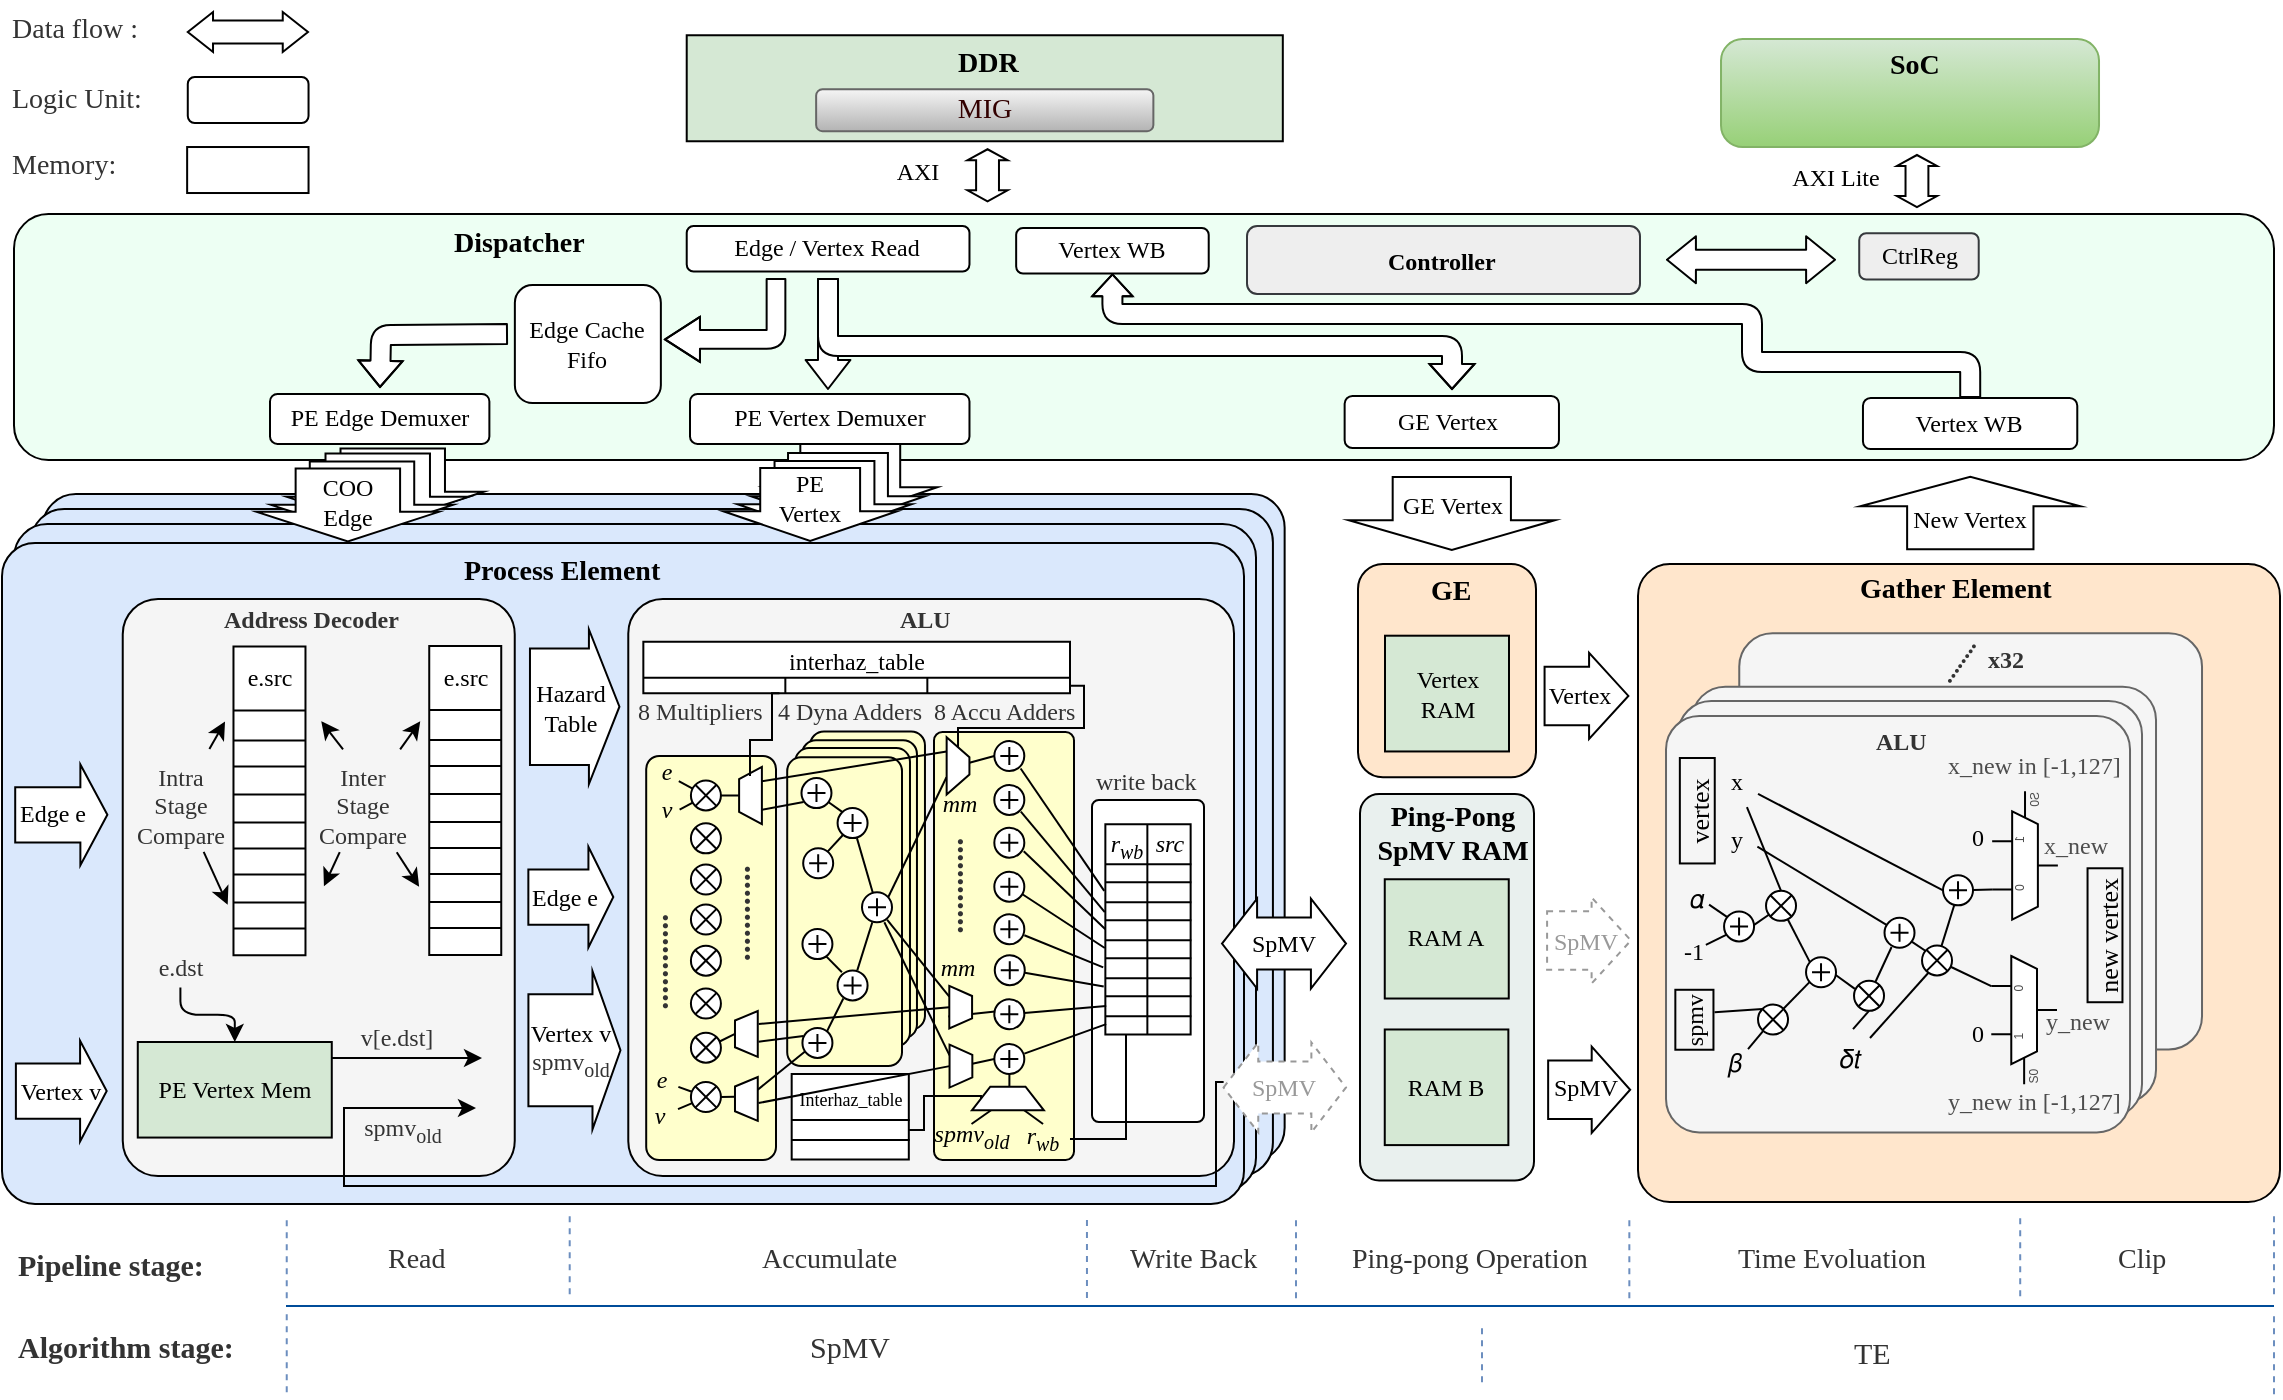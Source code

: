 <mxfile pages="2">
    <diagram id="liQibgBhxGSAIroR-RBP" name="Final">
        <mxGraphModel dx="1564" dy="1104" grid="0" gridSize="10" guides="1" tooltips="1" connect="1" arrows="1" fold="1" page="1" pageScale="1" pageWidth="1200" pageHeight="700" math="0" shadow="0">
            <root>
                <mxCell id="0"/>
                <mxCell id="1" parent="0"/>
                <mxCell id="386" value="" style="rounded=1;whiteSpace=wrap;html=1;fillColor=#ffe6cc;strokeColor=#000000;arcSize=14;" parent="1" vertex="1">
                    <mxGeometry x="722" y="282" width="89" height="106.61" as="geometry"/>
                </mxCell>
                <mxCell id="374" value="" style="rounded=1;whiteSpace=wrap;html=1;fillColor=#E9F0EE;strokeColor=#000000;arcSize=11;" parent="1" vertex="1">
                    <mxGeometry x="723" y="397" width="87" height="193.26" as="geometry"/>
                </mxCell>
                <mxCell id="lgitm_aCLKtaHcFgOGSM-13" value="" style="rounded=1;whiteSpace=wrap;html=1;fillColor=#ffe6cc;strokeColor=#000000;arcSize=5;" parent="1" vertex="1">
                    <mxGeometry x="862" y="282" width="321" height="319" as="geometry"/>
                </mxCell>
                <mxCell id="189" value="" style="rounded=1;whiteSpace=wrap;html=1;fillColor=#f5f5f5;fontColor=#333333;strokeColor=#666666;arcSize=8;movable=1;resizable=1;rotatable=1;deletable=1;editable=1;connectable=1;" parent="1" vertex="1">
                    <mxGeometry x="912.63" y="316.61" width="231.38" height="208.18" as="geometry"/>
                </mxCell>
                <mxCell id="P1_Tf1mKQQPxvqgQwp_o-296" value="" style="rounded=1;html=1;arcSize=14;labelPosition=center;verticalLabelPosition=middle;align=center;verticalAlign=middle;whiteSpace=wrap;fillColor=#EDFFF3;strokeColor=#000000;movable=1;resizable=1;rotatable=1;deletable=1;editable=1;connectable=1;" parent="1" vertex="1">
                    <mxGeometry x="50" y="107" width="1130" height="123" as="geometry"/>
                </mxCell>
                <mxCell id="144" value="" style="rounded=1;html=1;arcSize=5;labelPosition=center;verticalLabelPosition=middle;align=center;verticalAlign=middle;whiteSpace=wrap;fillColor=#dae8fc;strokeColor=#000000;movable=1;resizable=1;rotatable=1;deletable=1;editable=1;connectable=1;" parent="1" vertex="1">
                    <mxGeometry x="64.32" y="247.05" width="621" height="333.54" as="geometry"/>
                </mxCell>
                <mxCell id="143" value="" style="rounded=1;html=1;arcSize=5;labelPosition=center;verticalLabelPosition=middle;align=center;verticalAlign=middle;whiteSpace=wrap;fillColor=#dae8fc;strokeColor=#000000;movable=1;resizable=1;rotatable=1;deletable=1;editable=1;connectable=1;" parent="1" vertex="1">
                    <mxGeometry x="58.46" y="254.44" width="621" height="333.54" as="geometry"/>
                </mxCell>
                <mxCell id="142" value="" style="rounded=1;html=1;arcSize=5;labelPosition=center;verticalLabelPosition=middle;align=center;verticalAlign=middle;whiteSpace=wrap;fillColor=#dae8fc;strokeColor=#000000;movable=1;resizable=1;rotatable=1;deletable=1;editable=1;connectable=1;" parent="1" vertex="1">
                    <mxGeometry x="50" y="262.06" width="621" height="333.54" as="geometry"/>
                </mxCell>
                <mxCell id="140" value="" style="rounded=1;whiteSpace=wrap;html=1;fillColor=#f5f5f5;fontColor=#333333;strokeColor=#666666;arcSize=8;movable=1;resizable=1;rotatable=1;deletable=1;editable=1;connectable=1;" parent="1" vertex="1">
                    <mxGeometry x="889.01" y="343.33" width="232" height="208.18" as="geometry"/>
                </mxCell>
                <mxCell id="159" value="" style="rounded=1;whiteSpace=wrap;html=1;fillColor=#f5f5f5;fontColor=#333333;strokeColor=#666666;arcSize=8;movable=1;resizable=1;rotatable=1;deletable=1;editable=1;connectable=1;" parent="1" vertex="1">
                    <mxGeometry x="882.01" y="350.51" width="232" height="208.18" as="geometry"/>
                </mxCell>
                <mxCell id="43" value="" style="shape=singleArrow;direction=west;whiteSpace=wrap;html=1;labelBackgroundColor=none;arrowWidth=0.574;arrowSize=0.406;rotation=270;" parent="1" vertex="1">
                    <mxGeometry x="449.88" y="196.64" width="36.5" height="87" as="geometry"/>
                </mxCell>
                <mxCell id="42" value="" style="shape=singleArrow;direction=west;whiteSpace=wrap;html=1;labelBackgroundColor=none;arrowWidth=0.574;arrowSize=0.406;rotation=270;" parent="1" vertex="1">
                    <mxGeometry x="443.74" y="201.19" width="36.5" height="87" as="geometry"/>
                </mxCell>
                <mxCell id="41" value="" style="shape=singleArrow;direction=west;whiteSpace=wrap;html=1;labelBackgroundColor=none;arrowWidth=0.574;arrowSize=0.406;rotation=270;" parent="1" vertex="1">
                    <mxGeometry x="436.99" y="205.19" width="36.5" height="87" as="geometry"/>
                </mxCell>
                <mxCell id="40" value="" style="shape=singleArrow;direction=west;whiteSpace=wrap;html=1;labelBackgroundColor=none;arrowWidth=0.574;arrowSize=0.406;rotation=270;" parent="1" vertex="1">
                    <mxGeometry x="221.12" y="196.95" width="36.5" height="91" as="geometry"/>
                </mxCell>
                <mxCell id="39" value="" style="shape=singleArrow;direction=west;whiteSpace=wrap;html=1;labelBackgroundColor=none;arrowWidth=0.574;arrowSize=0.406;rotation=270;" parent="1" vertex="1">
                    <mxGeometry x="213.62" y="199.5" width="36.5" height="91" as="geometry"/>
                </mxCell>
                <mxCell id="38" value="" style="shape=singleArrow;direction=west;whiteSpace=wrap;html=1;labelBackgroundColor=none;arrowWidth=0.574;arrowSize=0.406;rotation=270;" parent="1" vertex="1">
                    <mxGeometry x="205.75" y="203.5" width="36.5" height="91" as="geometry"/>
                </mxCell>
                <mxCell id="lgitm_aCLKtaHcFgOGSM-4" value="" style="rounded=1;html=1;arcSize=5;labelPosition=center;verticalLabelPosition=middle;align=center;verticalAlign=middle;whiteSpace=wrap;fillColor=#dae8fc;strokeColor=#000000;movable=1;resizable=1;rotatable=1;deletable=1;editable=1;connectable=1;" parent="1" vertex="1">
                    <mxGeometry x="44" y="271.55" width="621" height="330.45" as="geometry"/>
                </mxCell>
                <mxCell id="lgitm_aCLKtaHcFgOGSM-7" value="&lt;span style=&quot;color: rgb(0, 0, 0); font-style: normal; font-variant-ligatures: normal; font-variant-caps: normal; letter-spacing: normal; orphans: 2; text-align: center; text-indent: 0px; text-transform: none; widows: 2; word-spacing: 0px; -webkit-text-stroke-width: 0px; text-decoration-thickness: initial; text-decoration-style: initial; text-decoration-color: initial; float: none; display: inline !important;&quot;&gt;&lt;font data-font-src=&quot;https://fonts.googleapis.com/css?family=Linux+Libertine&quot; face=&quot;Linux Libertine&quot; style=&quot;font-size: 14px;&quot;&gt;&lt;b style=&quot;&quot;&gt;Process Element&lt;/b&gt;&lt;/font&gt;&lt;/span&gt;" style="text;whiteSpace=wrap;html=1;labelBackgroundColor=none;" parent="1" vertex="1">
                    <mxGeometry x="273.28" y="271.0" width="116.44" height="30" as="geometry"/>
                </mxCell>
                <mxCell id="lgitm_aCLKtaHcFgOGSM-8" value="" style="rounded=1;whiteSpace=wrap;html=1;fillColor=#f5f5f5;fontColor=#333333;strokeColor=#000000;arcSize=9;movable=1;resizable=1;rotatable=1;deletable=1;editable=1;connectable=1;" parent="1" vertex="1">
                    <mxGeometry x="104.37" y="299.45" width="196" height="288.55" as="geometry"/>
                </mxCell>
                <mxCell id="lgitm_aCLKtaHcFgOGSM-14" value="&lt;span style=&quot;color: rgb(0, 0, 0); font-style: normal; font-variant-ligatures: normal; font-variant-caps: normal; letter-spacing: normal; orphans: 2; text-align: center; text-indent: 0px; text-transform: none; widows: 2; word-spacing: 0px; -webkit-text-stroke-width: 0px; text-decoration-thickness: initial; text-decoration-style: initial; text-decoration-color: initial; float: none; display: inline !important;&quot;&gt;&lt;b style=&quot;&quot;&gt;&lt;font data-font-src=&quot;https://fonts.googleapis.com/css?family=Linux+Libertine&quot; face=&quot;Linux Libertine&quot; style=&quot;font-size: 14px;&quot;&gt;Gather Element&lt;/font&gt;&lt;/b&gt;&lt;/span&gt;" style="text;whiteSpace=wrap;html=1;labelBackgroundColor=none;" parent="1" vertex="1">
                    <mxGeometry x="971" y="280.0" width="114.12" height="28.37" as="geometry"/>
                </mxCell>
                <mxCell id="lgitm_aCLKtaHcFgOGSM-15" value="&lt;font data-font-src=&quot;https://fonts.googleapis.com/css?family=Linux+Libertine&quot; face=&quot;Linux Libertine&quot;&gt;RAM A&lt;/font&gt;" style="rounded=0;whiteSpace=wrap;html=1;fillColor=#d5e8d4;strokeColor=#000000;" parent="1" vertex="1">
                    <mxGeometry x="735.38" y="439.63" width="62" height="59.63" as="geometry"/>
                </mxCell>
                <mxCell id="195" style="edgeStyle=orthogonalEdgeStyle;html=1;strokeColor=default;strokeWidth=1;fontFamily=Linux Libertine;fontSource=https%3A%2F%2Ffonts.googleapis.com%2Fcss%3Ffamily%3DLinux%2BLibertine;fontSize=16;fontColor=#999999;startArrow=none;startFill=0;fillColor=default;" parent="1" source="lgitm_aCLKtaHcFgOGSM-16" edge="1">
                    <mxGeometry relative="1" as="geometry">
                        <mxPoint x="284" y="529" as="targetPoint"/>
                        <Array as="points">
                            <mxPoint x="281" y="529"/>
                        </Array>
                    </mxGeometry>
                </mxCell>
                <mxCell id="lgitm_aCLKtaHcFgOGSM-16" value="&lt;font data-font-src=&quot;https://fonts.googleapis.com/css?family=Linux+Libertine&quot; face=&quot;Linux Libertine&quot;&gt;PE Vertex Mem&lt;/font&gt;" style="rounded=0;whiteSpace=wrap;html=1;fillColor=#d5e8d4;strokeColor=#000000;" parent="1" vertex="1">
                    <mxGeometry x="111.89" y="521" width="97" height="47.78" as="geometry"/>
                </mxCell>
                <mxCell id="lgitm_aCLKtaHcFgOGSM-17" value="" style="shape=singleArrow;direction=west;whiteSpace=wrap;html=1;labelBackgroundColor=none;arrowWidth=0.574;arrowSize=0.406;rotation=270;" parent="1" vertex="1">
                    <mxGeometry x="198.68" y="207" width="36.5" height="91" as="geometry"/>
                </mxCell>
                <mxCell id="lgitm_aCLKtaHcFgOGSM-21" value="&lt;font data-font-src=&quot;https://fonts.googleapis.com/css?family=Linux+Libertine&quot; face=&quot;Linux Libertine&quot;&gt;Vertex&lt;br&gt;RAM&lt;/font&gt;" style="rounded=0;whiteSpace=wrap;html=1;fillColor=#d5e8d4;strokeColor=#000000;" parent="1" vertex="1">
                    <mxGeometry x="735.5" y="317.85" width="62" height="57.88" as="geometry"/>
                </mxCell>
                <mxCell id="lgitm_aCLKtaHcFgOGSM-26" value="" style="rounded=1;whiteSpace=wrap;html=1;fillColor=#f5f5f5;fontColor=#333333;strokeColor=#666666;arcSize=8;movable=1;resizable=1;rotatable=1;deletable=1;editable=1;connectable=1;" parent="1" vertex="1">
                    <mxGeometry x="876.01" y="358.03" width="232" height="208.18" as="geometry"/>
                </mxCell>
                <mxCell id="16" value="&lt;font data-font-src=&quot;https://fonts.googleapis.com/css?family=Linux+Libertine&quot; face=&quot;Linux Libertine&quot;&gt;COO&lt;br&gt;Edge&lt;/font&gt;" style="text;html=1;strokeColor=none;fillColor=none;align=center;verticalAlign=middle;whiteSpace=wrap;rounded=0;fontSize=12;" parent="1" vertex="1">
                    <mxGeometry x="205.75" y="235.5" width="22.18" height="30" as="geometry"/>
                </mxCell>
                <mxCell id="34" value="&lt;font data-font-src=&quot;https://fonts.googleapis.com/css?family=Linux+Libertine&quot; face=&quot;Linux Libertine&quot;&gt;RAM B&lt;/font&gt;" style="rounded=0;whiteSpace=wrap;html=1;fillColor=#d5e8d4;strokeColor=#000000;" parent="1" vertex="1">
                    <mxGeometry x="735.38" y="514.74" width="61.8" height="57.81" as="geometry"/>
                </mxCell>
                <mxCell id="jgXYTICAqJ4VR1ii6tp_-35" value="" style="shape=singleArrow;direction=south;whiteSpace=wrap;html=1;labelBackgroundColor=none;arrowWidth=0.68;arrowSize=0.469;rotation=-90;" parent="1" vertex="1">
                    <mxGeometry x="816" y="524.38" width="43.16" height="41.01" as="geometry"/>
                </mxCell>
                <mxCell id="jgXYTICAqJ4VR1ii6tp_-34" value="&lt;font data-font-src=&quot;https://fonts.googleapis.com/css?family=Linux+Libertine&quot; face=&quot;Linux Libertine&quot;&gt;SpMV&lt;/font&gt;" style="text;html=1;strokeColor=none;fillColor=none;align=center;verticalAlign=middle;whiteSpace=wrap;rounded=0;fontSize=12;" parent="1" vertex="1">
                    <mxGeometry x="816" y="529.09" width="40" height="30" as="geometry"/>
                </mxCell>
                <mxCell id="jgXYTICAqJ4VR1ii6tp_-38" value="" style="shape=singleArrow;direction=south;whiteSpace=wrap;html=1;labelBackgroundColor=none;arrowWidth=0.68;arrowSize=0.469;rotation=-90;dashed=1;strokeColor=#999999;" parent="1" vertex="1">
                    <mxGeometry x="816" y="449.28" width="43" height="41.91" as="geometry"/>
                </mxCell>
                <mxCell id="jgXYTICAqJ4VR1ii6tp_-39" value="&lt;font data-font-src=&quot;https://fonts.googleapis.com/css?family=Linux+Libertine&quot; face=&quot;Linux Libertine&quot;&gt;SpMV&lt;/font&gt;" style="text;html=1;strokeColor=none;fillColor=none;align=center;verticalAlign=middle;whiteSpace=wrap;rounded=0;fontSize=12;fontColor=#999999;" parent="1" vertex="1">
                    <mxGeometry x="819.24" y="455.53" width="34" height="30" as="geometry"/>
                </mxCell>
                <mxCell id="35" value="" style="rounded=1;whiteSpace=wrap;html=1;fillColor=#f5f5f5;fontColor=#333333;strokeColor=#000000;arcSize=6;" parent="1" vertex="1">
                    <mxGeometry x="357.14" y="299.45" width="302.86" height="288.55" as="geometry"/>
                </mxCell>
                <mxCell id="36" value="&lt;span style=&quot;color: rgb(51, 51, 51); font-size: 12px; font-style: normal; font-variant-ligatures: normal; font-variant-caps: normal; letter-spacing: normal; orphans: 2; text-align: center; text-indent: 0px; text-transform: none; widows: 2; word-spacing: 0px; -webkit-text-stroke-width: 0px; text-decoration-thickness: initial; text-decoration-style: initial; text-decoration-color: initial; float: none; display: inline !important;&quot;&gt;&lt;b style=&quot;&quot;&gt;&lt;font style=&quot;&quot; data-font-src=&quot;https://fonts.googleapis.com/css?family=Linux+Libertine&quot; face=&quot;Linux Libertine&quot;&gt;Address Decoder&lt;/font&gt;&lt;/b&gt;&lt;/span&gt;" style="text;whiteSpace=wrap;html=1;" parent="1" vertex="1">
                    <mxGeometry x="152.89" y="295.69" width="112.5" height="24.73" as="geometry"/>
                </mxCell>
                <mxCell id="37" value="&lt;span style=&quot;color: rgb(51, 51, 51); font-size: 12px; font-style: normal; font-variant-ligatures: normal; font-variant-caps: normal; letter-spacing: normal; orphans: 2; text-align: center; text-indent: 0px; text-transform: none; widows: 2; word-spacing: 0px; -webkit-text-stroke-width: 0px; text-decoration-thickness: initial; text-decoration-style: initial; text-decoration-color: initial; float: none; display: inline !important;&quot;&gt;&lt;b style=&quot;&quot;&gt;&lt;font style=&quot;&quot; data-font-src=&quot;https://fonts.googleapis.com/css?family=Linux+Libertine&quot; face=&quot;Linux Libertine&quot;&gt;ALU&lt;/font&gt;&lt;/b&gt;&lt;/span&gt;" style="text;whiteSpace=wrap;html=1;" parent="1" vertex="1">
                    <mxGeometry x="490.95" y="295.69" width="38" height="25.24" as="geometry"/>
                </mxCell>
                <mxCell id="P1_Tf1mKQQPxvqgQwp_o-137" value="&lt;br&gt;" style="rounded=1;whiteSpace=wrap;html=1;arcSize=10;fillColor=#FFFFCC;movable=1;resizable=1;rotatable=1;deletable=1;editable=1;connectable=1;" parent="1" vertex="1">
                    <mxGeometry x="366.1" y="378" width="64.9" height="202" as="geometry"/>
                </mxCell>
                <mxCell id="274" style="rounded=0;html=1;entryX=0.5;entryY=0;entryDx=0;entryDy=0;strokeColor=default;strokeWidth=1;fontFamily=Linux Libertine;fontSource=https%3A%2F%2Ffonts.googleapis.com%2Fcss%3Ffamily%3DLinux%2BLibertine;fontSize=13;fontColor=#000000;startArrow=none;startFill=0;endArrow=none;endFill=0;fillColor=#E6E6E6;" parent="1" source="P1_Tf1mKQQPxvqgQwp_o-134" target="272" edge="1">
                    <mxGeometry relative="1" as="geometry"/>
                </mxCell>
                <mxCell id="403" style="html=1;entryX=0.968;entryY=0.772;entryDx=0;entryDy=0;fontSize=12;fontColor=#000000;fillColor=default;endArrow=none;endFill=0;entryPerimeter=0;" parent="1" source="P1_Tf1mKQQPxvqgQwp_o-134" target="402" edge="1">
                    <mxGeometry relative="1" as="geometry"/>
                </mxCell>
                <mxCell id="405" style="edgeStyle=none;html=1;entryX=1;entryY=0.5;entryDx=0;entryDy=0;fontSize=12;fontColor=#000000;endArrow=none;endFill=0;fillColor=default;" parent="1" source="P1_Tf1mKQQPxvqgQwp_o-134" target="404" edge="1">
                    <mxGeometry relative="1" as="geometry"/>
                </mxCell>
                <mxCell id="P1_Tf1mKQQPxvqgQwp_o-134" value="" style="shape=sumEllipse;perimeter=ellipsePerimeter;whiteSpace=wrap;html=1;backgroundOutline=1;labelBackgroundColor=#FFFFCC;fillColor=#FFFFFF;" parent="1" vertex="1">
                    <mxGeometry x="388.46" y="390.23" width="15" height="15" as="geometry"/>
                </mxCell>
                <mxCell id="P1_Tf1mKQQPxvqgQwp_o-140" value="" style="shape=sumEllipse;perimeter=ellipsePerimeter;whiteSpace=wrap;html=1;backgroundOutline=1;labelBackgroundColor=#FFFFCC;fillColor=#FFFFFF;" parent="1" vertex="1">
                    <mxGeometry x="388.46" y="411.66" width="15" height="15" as="geometry"/>
                </mxCell>
                <mxCell id="P1_Tf1mKQQPxvqgQwp_o-142" value="" style="shape=sumEllipse;perimeter=ellipsePerimeter;whiteSpace=wrap;html=1;backgroundOutline=1;labelBackgroundColor=#FFFFCC;fillColor=#FFFFFF;" parent="1" vertex="1">
                    <mxGeometry x="388.46" y="432.24" width="15" height="15" as="geometry"/>
                </mxCell>
                <mxCell id="P1_Tf1mKQQPxvqgQwp_o-143" value="" style="shape=sumEllipse;perimeter=ellipsePerimeter;whiteSpace=wrap;html=1;backgroundOutline=1;labelBackgroundColor=#FFFFCC;fillColor=#FFFFFF;" parent="1" vertex="1">
                    <mxGeometry x="388.46" y="452.26" width="15" height="15" as="geometry"/>
                </mxCell>
                <mxCell id="P1_Tf1mKQQPxvqgQwp_o-144" value="" style="shape=sumEllipse;perimeter=ellipsePerimeter;whiteSpace=wrap;html=1;backgroundOutline=1;labelBackgroundColor=#FFFFCC;fillColor=#FFFFFF;" parent="1" vertex="1">
                    <mxGeometry x="388.46" y="472.84" width="15" height="15" as="geometry"/>
                </mxCell>
                <mxCell id="P1_Tf1mKQQPxvqgQwp_o-145" value="" style="shape=sumEllipse;perimeter=ellipsePerimeter;whiteSpace=wrap;html=1;backgroundOutline=1;labelBackgroundColor=#FFFFCC;fillColor=#FFFFFF;" parent="1" vertex="1">
                    <mxGeometry x="388.46" y="494.26" width="15" height="15" as="geometry"/>
                </mxCell>
                <mxCell id="288" style="edgeStyle=none;rounded=0;html=1;entryX=0.5;entryY=0;entryDx=0;entryDy=0;strokeColor=default;strokeWidth=1;fontFamily=Linux Libertine;fontSource=https%3A%2F%2Ffonts.googleapis.com%2Fcss%3Ffamily%3DLinux%2BLibertine;fontSize=13;fontColor=#000000;startArrow=none;startFill=0;endArrow=none;endFill=0;fillColor=#E6E6E6;" parent="1" source="P1_Tf1mKQQPxvqgQwp_o-146" target="287" edge="1">
                    <mxGeometry relative="1" as="geometry"/>
                </mxCell>
                <mxCell id="P1_Tf1mKQQPxvqgQwp_o-146" value="" style="shape=sumEllipse;perimeter=ellipsePerimeter;whiteSpace=wrap;html=1;backgroundOutline=1;labelBackgroundColor=#FFFFCC;fillColor=#FFFFFF;" parent="1" vertex="1">
                    <mxGeometry x="388.46" y="516.32" width="15" height="15" as="geometry"/>
                </mxCell>
                <mxCell id="P1_Tf1mKQQPxvqgQwp_o-222" style="edgeStyle=none;html=1;fontSize=9;endArrow=none;endFill=0;" parent="1" source="P1_Tf1mKQQPxvqgQwp_o-147" target="P1_Tf1mKQQPxvqgQwp_o-223" edge="1">
                    <mxGeometry relative="1" as="geometry">
                        <mxPoint x="383.52" y="553.32" as="targetPoint"/>
                    </mxGeometry>
                </mxCell>
                <mxCell id="P1_Tf1mKQQPxvqgQwp_o-231" style="edgeStyle=none;html=1;fontSize=9;endArrow=none;endFill=0;" parent="1" source="P1_Tf1mKQQPxvqgQwp_o-147" target="P1_Tf1mKQQPxvqgQwp_o-232" edge="1">
                    <mxGeometry relative="1" as="geometry">
                        <mxPoint x="379.96" y="564.62" as="targetPoint"/>
                    </mxGeometry>
                </mxCell>
                <mxCell id="292" style="edgeStyle=none;rounded=0;html=1;entryX=0.548;entryY=0.004;entryDx=0;entryDy=0;entryPerimeter=0;strokeColor=default;strokeWidth=1;fontFamily=Linux Libertine;fontSource=https%3A%2F%2Ffonts.googleapis.com%2Fcss%3Ffamily%3DLinux%2BLibertine;fontSize=11;fontColor=#000000;startArrow=none;startFill=0;endArrow=none;endFill=0;fillColor=#E6E6E6;" parent="1" source="P1_Tf1mKQQPxvqgQwp_o-147" target="290" edge="1">
                    <mxGeometry relative="1" as="geometry"/>
                </mxCell>
                <mxCell id="P1_Tf1mKQQPxvqgQwp_o-147" value="" style="shape=sumEllipse;perimeter=ellipsePerimeter;whiteSpace=wrap;html=1;backgroundOutline=1;labelBackgroundColor=#FFFFCC;fillColor=#FFFFFF;" parent="1" vertex="1">
                    <mxGeometry x="388.46" y="540.99" width="15" height="15" as="geometry"/>
                </mxCell>
                <mxCell id="P1_Tf1mKQQPxvqgQwp_o-152" value="" style="shape=singleArrow;direction=south;whiteSpace=wrap;html=1;labelBackgroundColor=none;arrowWidth=0.549;arrowSize=0.293;rotation=-90;" parent="1" vertex="1">
                    <mxGeometry x="303.23" y="427.29" width="50.37" height="42.48" as="geometry"/>
                </mxCell>
                <mxCell id="9" value="&lt;font data-font-src=&quot;https://fonts.googleapis.com/css?family=Linux+Libertine&quot; face=&quot;Linux Libertine&quot; style=&quot;font-size: 12px;&quot;&gt;Edge e&lt;/font&gt;" style="text;html=1;strokeColor=none;fillColor=none;align=center;verticalAlign=middle;whiteSpace=wrap;rounded=0;fontSize=4;" parent="1" vertex="1">
                    <mxGeometry x="305.0" y="434.83" width="41.44" height="29.07" as="geometry"/>
                </mxCell>
                <mxCell id="P1_Tf1mKQQPxvqgQwp_o-153" value="" style="shape=table;html=1;whiteSpace=wrap;startSize=0;container=1;collapsible=0;childLayout=tableLayout;labelBackgroundColor=#FFFFCC;fillColor=#FFFFFF;" parent="1" vertex="1">
                    <mxGeometry x="159.74" y="323.2" width="36" height="154.389" as="geometry"/>
                </mxCell>
                <mxCell id="P1_Tf1mKQQPxvqgQwp_o-154" value="" style="shape=tableRow;horizontal=0;startSize=0;swimlaneHead=0;swimlaneBody=0;top=0;left=0;bottom=0;right=0;collapsible=0;dropTarget=0;fillColor=none;points=[[0,0.5],[1,0.5]];portConstraint=eastwest;labelBackgroundColor=#FFFFCC;" parent="P1_Tf1mKQQPxvqgQwp_o-153" vertex="1">
                    <mxGeometry width="36" height="32" as="geometry"/>
                </mxCell>
                <mxCell id="P1_Tf1mKQQPxvqgQwp_o-155" value="&lt;font data-font-src=&quot;https://fonts.googleapis.com/css?family=Linux+Libertine&quot; face=&quot;Linux Libertine&quot; style=&quot;font-size: 12px;&quot;&gt;e.src&lt;/font&gt;" style="shape=partialRectangle;html=1;whiteSpace=wrap;connectable=0;fillColor=none;top=0;left=0;bottom=0;right=0;overflow=hidden;labelBackgroundColor=#FFFFFF;" parent="P1_Tf1mKQQPxvqgQwp_o-154" vertex="1">
                    <mxGeometry width="36" height="32" as="geometry">
                        <mxRectangle width="36" height="32" as="alternateBounds"/>
                    </mxGeometry>
                </mxCell>
                <mxCell id="P1_Tf1mKQQPxvqgQwp_o-158" value="" style="shape=tableRow;horizontal=0;startSize=0;swimlaneHead=0;swimlaneBody=0;top=0;left=0;bottom=0;right=0;collapsible=0;dropTarget=0;fillColor=none;points=[[0,0.5],[1,0.5]];portConstraint=eastwest;labelBackgroundColor=#FFFFCC;" parent="P1_Tf1mKQQPxvqgQwp_o-153" vertex="1">
                    <mxGeometry y="32" width="36" height="15" as="geometry"/>
                </mxCell>
                <mxCell id="P1_Tf1mKQQPxvqgQwp_o-159" value="" style="shape=partialRectangle;html=1;whiteSpace=wrap;connectable=0;fillColor=none;top=0;left=0;bottom=0;right=0;overflow=hidden;labelBackgroundColor=#FFFFCC;" parent="P1_Tf1mKQQPxvqgQwp_o-158" vertex="1">
                    <mxGeometry width="36" height="15" as="geometry">
                        <mxRectangle width="36" height="15" as="alternateBounds"/>
                    </mxGeometry>
                </mxCell>
                <mxCell id="P1_Tf1mKQQPxvqgQwp_o-162" value="" style="shape=tableRow;horizontal=0;startSize=0;swimlaneHead=0;swimlaneBody=0;top=0;left=0;bottom=0;right=0;collapsible=0;dropTarget=0;fillColor=none;points=[[0,0.5],[1,0.5]];portConstraint=eastwest;labelBackgroundColor=#FFFFCC;" parent="P1_Tf1mKQQPxvqgQwp_o-153" vertex="1">
                    <mxGeometry y="47" width="36" height="13" as="geometry"/>
                </mxCell>
                <mxCell id="P1_Tf1mKQQPxvqgQwp_o-163" value="" style="shape=partialRectangle;html=1;whiteSpace=wrap;connectable=0;fillColor=none;top=0;left=0;bottom=0;right=0;overflow=hidden;labelBackgroundColor=#FFFFCC;" parent="P1_Tf1mKQQPxvqgQwp_o-162" vertex="1">
                    <mxGeometry width="36" height="13" as="geometry">
                        <mxRectangle width="36" height="13" as="alternateBounds"/>
                    </mxGeometry>
                </mxCell>
                <mxCell id="P1_Tf1mKQQPxvqgQwp_o-166" style="shape=tableRow;horizontal=0;startSize=0;swimlaneHead=0;swimlaneBody=0;top=0;left=0;bottom=0;right=0;collapsible=0;dropTarget=0;fillColor=none;points=[[0,0.5],[1,0.5]];portConstraint=eastwest;labelBackgroundColor=#FFFFCC;" parent="P1_Tf1mKQQPxvqgQwp_o-153" vertex="1">
                    <mxGeometry y="60" width="36" height="14" as="geometry"/>
                </mxCell>
                <mxCell id="P1_Tf1mKQQPxvqgQwp_o-167" style="shape=partialRectangle;html=1;whiteSpace=wrap;connectable=0;fillColor=none;top=0;left=0;bottom=0;right=0;overflow=hidden;labelBackgroundColor=#FFFFCC;" parent="P1_Tf1mKQQPxvqgQwp_o-166" vertex="1">
                    <mxGeometry width="36" height="14" as="geometry">
                        <mxRectangle width="36" height="14" as="alternateBounds"/>
                    </mxGeometry>
                </mxCell>
                <mxCell id="P1_Tf1mKQQPxvqgQwp_o-168" style="shape=tableRow;horizontal=0;startSize=0;swimlaneHead=0;swimlaneBody=0;top=0;left=0;bottom=0;right=0;collapsible=0;dropTarget=0;fillColor=none;points=[[0,0.5],[1,0.5]];portConstraint=eastwest;labelBackgroundColor=#FFFFCC;" parent="P1_Tf1mKQQPxvqgQwp_o-153" vertex="1">
                    <mxGeometry y="74" width="36" height="14" as="geometry"/>
                </mxCell>
                <mxCell id="P1_Tf1mKQQPxvqgQwp_o-169" style="shape=partialRectangle;html=1;whiteSpace=wrap;connectable=0;fillColor=none;top=0;left=0;bottom=0;right=0;overflow=hidden;labelBackgroundColor=#FFFFCC;" parent="P1_Tf1mKQQPxvqgQwp_o-168" vertex="1">
                    <mxGeometry width="36" height="14" as="geometry">
                        <mxRectangle width="36" height="14" as="alternateBounds"/>
                    </mxGeometry>
                </mxCell>
                <mxCell id="P1_Tf1mKQQPxvqgQwp_o-170" style="shape=tableRow;horizontal=0;startSize=0;swimlaneHead=0;swimlaneBody=0;top=0;left=0;bottom=0;right=0;collapsible=0;dropTarget=0;fillColor=none;points=[[0,0.5],[1,0.5]];portConstraint=eastwest;labelBackgroundColor=#FFFFCC;" parent="P1_Tf1mKQQPxvqgQwp_o-153" vertex="1">
                    <mxGeometry y="88" width="36" height="13" as="geometry"/>
                </mxCell>
                <mxCell id="P1_Tf1mKQQPxvqgQwp_o-171" style="shape=partialRectangle;html=1;whiteSpace=wrap;connectable=0;fillColor=none;top=0;left=0;bottom=0;right=0;overflow=hidden;labelBackgroundColor=#FFFFCC;" parent="P1_Tf1mKQQPxvqgQwp_o-170" vertex="1">
                    <mxGeometry width="36" height="13" as="geometry">
                        <mxRectangle width="36" height="13" as="alternateBounds"/>
                    </mxGeometry>
                </mxCell>
                <mxCell id="P1_Tf1mKQQPxvqgQwp_o-172" style="shape=tableRow;horizontal=0;startSize=0;swimlaneHead=0;swimlaneBody=0;top=0;left=0;bottom=0;right=0;collapsible=0;dropTarget=0;fillColor=none;points=[[0,0.5],[1,0.5]];portConstraint=eastwest;labelBackgroundColor=#FFFFCC;" parent="P1_Tf1mKQQPxvqgQwp_o-153" vertex="1">
                    <mxGeometry y="101" width="36" height="13" as="geometry"/>
                </mxCell>
                <mxCell id="P1_Tf1mKQQPxvqgQwp_o-173" style="shape=partialRectangle;html=1;whiteSpace=wrap;connectable=0;fillColor=none;top=0;left=0;bottom=0;right=0;overflow=hidden;labelBackgroundColor=#FFFFCC;" parent="P1_Tf1mKQQPxvqgQwp_o-172" vertex="1">
                    <mxGeometry width="36" height="13" as="geometry">
                        <mxRectangle width="36" height="13" as="alternateBounds"/>
                    </mxGeometry>
                </mxCell>
                <mxCell id="P1_Tf1mKQQPxvqgQwp_o-174" style="shape=tableRow;horizontal=0;startSize=0;swimlaneHead=0;swimlaneBody=0;top=0;left=0;bottom=0;right=0;collapsible=0;dropTarget=0;fillColor=none;points=[[0,0.5],[1,0.5]];portConstraint=eastwest;labelBackgroundColor=#FFFFCC;" parent="P1_Tf1mKQQPxvqgQwp_o-153" vertex="1">
                    <mxGeometry y="114" width="36" height="14" as="geometry"/>
                </mxCell>
                <mxCell id="P1_Tf1mKQQPxvqgQwp_o-175" style="shape=partialRectangle;html=1;whiteSpace=wrap;connectable=0;fillColor=none;top=0;left=0;bottom=0;right=0;overflow=hidden;labelBackgroundColor=#FFFFCC;" parent="P1_Tf1mKQQPxvqgQwp_o-174" vertex="1">
                    <mxGeometry width="36" height="14" as="geometry">
                        <mxRectangle width="36" height="14" as="alternateBounds"/>
                    </mxGeometry>
                </mxCell>
                <mxCell id="P1_Tf1mKQQPxvqgQwp_o-176" style="shape=tableRow;horizontal=0;startSize=0;swimlaneHead=0;swimlaneBody=0;top=0;left=0;bottom=0;right=0;collapsible=0;dropTarget=0;fillColor=none;points=[[0,0.5],[1,0.5]];portConstraint=eastwest;labelBackgroundColor=#FFFFCC;" parent="P1_Tf1mKQQPxvqgQwp_o-153" vertex="1">
                    <mxGeometry y="128" width="36" height="13" as="geometry"/>
                </mxCell>
                <mxCell id="P1_Tf1mKQQPxvqgQwp_o-177" style="shape=partialRectangle;html=1;whiteSpace=wrap;connectable=0;fillColor=none;top=0;left=0;bottom=0;right=0;overflow=hidden;labelBackgroundColor=#FFFFCC;" parent="P1_Tf1mKQQPxvqgQwp_o-176" vertex="1">
                    <mxGeometry width="36" height="13" as="geometry">
                        <mxRectangle width="36" height="13" as="alternateBounds"/>
                    </mxGeometry>
                </mxCell>
                <mxCell id="P1_Tf1mKQQPxvqgQwp_o-178" style="shape=tableRow;horizontal=0;startSize=0;swimlaneHead=0;swimlaneBody=0;top=0;left=0;bottom=0;right=0;collapsible=0;dropTarget=0;fillColor=none;points=[[0,0.5],[1,0.5]];portConstraint=eastwest;labelBackgroundColor=#FFFFCC;" parent="P1_Tf1mKQQPxvqgQwp_o-153" vertex="1">
                    <mxGeometry y="141" width="36" height="13" as="geometry"/>
                </mxCell>
                <mxCell id="P1_Tf1mKQQPxvqgQwp_o-179" style="shape=partialRectangle;html=1;whiteSpace=wrap;connectable=0;fillColor=none;top=0;left=0;bottom=0;right=0;overflow=hidden;labelBackgroundColor=#FFFFCC;" parent="P1_Tf1mKQQPxvqgQwp_o-178" vertex="1">
                    <mxGeometry width="36" height="13" as="geometry">
                        <mxRectangle width="36" height="13" as="alternateBounds"/>
                    </mxGeometry>
                </mxCell>
                <mxCell id="P1_Tf1mKQQPxvqgQwp_o-180" value="" style="shape=table;html=1;whiteSpace=wrap;startSize=0;container=1;collapsible=0;childLayout=tableLayout;labelBackgroundColor=#FFFFCC;fillColor=#FFFFFF;" parent="1" vertex="1">
                    <mxGeometry x="257.62" y="323.05" width="36" height="154.389" as="geometry"/>
                </mxCell>
                <mxCell id="P1_Tf1mKQQPxvqgQwp_o-181" value="" style="shape=tableRow;horizontal=0;startSize=0;swimlaneHead=0;swimlaneBody=0;top=0;left=0;bottom=0;right=0;collapsible=0;dropTarget=0;fillColor=none;points=[[0,0.5],[1,0.5]];portConstraint=eastwest;labelBackgroundColor=#FFFFCC;" parent="P1_Tf1mKQQPxvqgQwp_o-180" vertex="1">
                    <mxGeometry width="36" height="32" as="geometry"/>
                </mxCell>
                <mxCell id="P1_Tf1mKQQPxvqgQwp_o-182" value="&lt;font data-font-src=&quot;https://fonts.googleapis.com/css?family=Linux+Libertine&quot; face=&quot;Linux Libertine&quot; style=&quot;font-size: 12px;&quot;&gt;e.src&lt;/font&gt;" style="shape=partialRectangle;html=1;whiteSpace=wrap;connectable=0;fillColor=none;top=0;left=0;bottom=0;right=0;overflow=hidden;labelBackgroundColor=#FFFFFF;" parent="P1_Tf1mKQQPxvqgQwp_o-181" vertex="1">
                    <mxGeometry width="36" height="32" as="geometry">
                        <mxRectangle width="36" height="32" as="alternateBounds"/>
                    </mxGeometry>
                </mxCell>
                <mxCell id="P1_Tf1mKQQPxvqgQwp_o-183" value="" style="shape=tableRow;horizontal=0;startSize=0;swimlaneHead=0;swimlaneBody=0;top=0;left=0;bottom=0;right=0;collapsible=0;dropTarget=0;fillColor=none;points=[[0,0.5],[1,0.5]];portConstraint=eastwest;labelBackgroundColor=#FFFFCC;" parent="P1_Tf1mKQQPxvqgQwp_o-180" vertex="1">
                    <mxGeometry y="32" width="36" height="15" as="geometry"/>
                </mxCell>
                <mxCell id="P1_Tf1mKQQPxvqgQwp_o-184" value="" style="shape=partialRectangle;html=1;whiteSpace=wrap;connectable=0;fillColor=none;top=0;left=0;bottom=0;right=0;overflow=hidden;labelBackgroundColor=#FFFFCC;" parent="P1_Tf1mKQQPxvqgQwp_o-183" vertex="1">
                    <mxGeometry width="36" height="15" as="geometry">
                        <mxRectangle width="36" height="15" as="alternateBounds"/>
                    </mxGeometry>
                </mxCell>
                <mxCell id="P1_Tf1mKQQPxvqgQwp_o-185" value="" style="shape=tableRow;horizontal=0;startSize=0;swimlaneHead=0;swimlaneBody=0;top=0;left=0;bottom=0;right=0;collapsible=0;dropTarget=0;fillColor=none;points=[[0,0.5],[1,0.5]];portConstraint=eastwest;labelBackgroundColor=#FFFFCC;" parent="P1_Tf1mKQQPxvqgQwp_o-180" vertex="1">
                    <mxGeometry y="47" width="36" height="13" as="geometry"/>
                </mxCell>
                <mxCell id="P1_Tf1mKQQPxvqgQwp_o-186" value="" style="shape=partialRectangle;html=1;whiteSpace=wrap;connectable=0;fillColor=none;top=0;left=0;bottom=0;right=0;overflow=hidden;labelBackgroundColor=#FFFFCC;" parent="P1_Tf1mKQQPxvqgQwp_o-185" vertex="1">
                    <mxGeometry width="36" height="13" as="geometry">
                        <mxRectangle width="36" height="13" as="alternateBounds"/>
                    </mxGeometry>
                </mxCell>
                <mxCell id="P1_Tf1mKQQPxvqgQwp_o-187" style="shape=tableRow;horizontal=0;startSize=0;swimlaneHead=0;swimlaneBody=0;top=0;left=0;bottom=0;right=0;collapsible=0;dropTarget=0;fillColor=none;points=[[0,0.5],[1,0.5]];portConstraint=eastwest;labelBackgroundColor=#FFFFCC;" parent="P1_Tf1mKQQPxvqgQwp_o-180" vertex="1">
                    <mxGeometry y="60" width="36" height="14" as="geometry"/>
                </mxCell>
                <mxCell id="P1_Tf1mKQQPxvqgQwp_o-188" style="shape=partialRectangle;html=1;whiteSpace=wrap;connectable=0;fillColor=none;top=0;left=0;bottom=0;right=0;overflow=hidden;labelBackgroundColor=#FFFFCC;" parent="P1_Tf1mKQQPxvqgQwp_o-187" vertex="1">
                    <mxGeometry width="36" height="14" as="geometry">
                        <mxRectangle width="36" height="14" as="alternateBounds"/>
                    </mxGeometry>
                </mxCell>
                <mxCell id="P1_Tf1mKQQPxvqgQwp_o-189" style="shape=tableRow;horizontal=0;startSize=0;swimlaneHead=0;swimlaneBody=0;top=0;left=0;bottom=0;right=0;collapsible=0;dropTarget=0;fillColor=none;points=[[0,0.5],[1,0.5]];portConstraint=eastwest;labelBackgroundColor=#FFFFCC;" parent="P1_Tf1mKQQPxvqgQwp_o-180" vertex="1">
                    <mxGeometry y="74" width="36" height="14" as="geometry"/>
                </mxCell>
                <mxCell id="P1_Tf1mKQQPxvqgQwp_o-190" style="shape=partialRectangle;html=1;whiteSpace=wrap;connectable=0;fillColor=none;top=0;left=0;bottom=0;right=0;overflow=hidden;labelBackgroundColor=#FFFFCC;" parent="P1_Tf1mKQQPxvqgQwp_o-189" vertex="1">
                    <mxGeometry width="36" height="14" as="geometry">
                        <mxRectangle width="36" height="14" as="alternateBounds"/>
                    </mxGeometry>
                </mxCell>
                <mxCell id="P1_Tf1mKQQPxvqgQwp_o-191" style="shape=tableRow;horizontal=0;startSize=0;swimlaneHead=0;swimlaneBody=0;top=0;left=0;bottom=0;right=0;collapsible=0;dropTarget=0;fillColor=none;points=[[0,0.5],[1,0.5]];portConstraint=eastwest;labelBackgroundColor=#FFFFCC;" parent="P1_Tf1mKQQPxvqgQwp_o-180" vertex="1">
                    <mxGeometry y="88" width="36" height="13" as="geometry"/>
                </mxCell>
                <mxCell id="P1_Tf1mKQQPxvqgQwp_o-192" style="shape=partialRectangle;html=1;whiteSpace=wrap;connectable=0;fillColor=none;top=0;left=0;bottom=0;right=0;overflow=hidden;labelBackgroundColor=#FFFFCC;" parent="P1_Tf1mKQQPxvqgQwp_o-191" vertex="1">
                    <mxGeometry width="36" height="13" as="geometry">
                        <mxRectangle width="36" height="13" as="alternateBounds"/>
                    </mxGeometry>
                </mxCell>
                <mxCell id="P1_Tf1mKQQPxvqgQwp_o-193" style="shape=tableRow;horizontal=0;startSize=0;swimlaneHead=0;swimlaneBody=0;top=0;left=0;bottom=0;right=0;collapsible=0;dropTarget=0;fillColor=none;points=[[0,0.5],[1,0.5]];portConstraint=eastwest;labelBackgroundColor=#FFFFCC;" parent="P1_Tf1mKQQPxvqgQwp_o-180" vertex="1">
                    <mxGeometry y="101" width="36" height="13" as="geometry"/>
                </mxCell>
                <mxCell id="P1_Tf1mKQQPxvqgQwp_o-194" style="shape=partialRectangle;html=1;whiteSpace=wrap;connectable=0;fillColor=none;top=0;left=0;bottom=0;right=0;overflow=hidden;labelBackgroundColor=#FFFFCC;" parent="P1_Tf1mKQQPxvqgQwp_o-193" vertex="1">
                    <mxGeometry width="36" height="13" as="geometry">
                        <mxRectangle width="36" height="13" as="alternateBounds"/>
                    </mxGeometry>
                </mxCell>
                <mxCell id="P1_Tf1mKQQPxvqgQwp_o-195" style="shape=tableRow;horizontal=0;startSize=0;swimlaneHead=0;swimlaneBody=0;top=0;left=0;bottom=0;right=0;collapsible=0;dropTarget=0;fillColor=none;points=[[0,0.5],[1,0.5]];portConstraint=eastwest;labelBackgroundColor=#FFFFCC;" parent="P1_Tf1mKQQPxvqgQwp_o-180" vertex="1">
                    <mxGeometry y="114" width="36" height="14" as="geometry"/>
                </mxCell>
                <mxCell id="P1_Tf1mKQQPxvqgQwp_o-196" style="shape=partialRectangle;html=1;whiteSpace=wrap;connectable=0;fillColor=none;top=0;left=0;bottom=0;right=0;overflow=hidden;labelBackgroundColor=#FFFFCC;" parent="P1_Tf1mKQQPxvqgQwp_o-195" vertex="1">
                    <mxGeometry width="36" height="14" as="geometry">
                        <mxRectangle width="36" height="14" as="alternateBounds"/>
                    </mxGeometry>
                </mxCell>
                <mxCell id="P1_Tf1mKQQPxvqgQwp_o-197" style="shape=tableRow;horizontal=0;startSize=0;swimlaneHead=0;swimlaneBody=0;top=0;left=0;bottom=0;right=0;collapsible=0;dropTarget=0;fillColor=none;points=[[0,0.5],[1,0.5]];portConstraint=eastwest;labelBackgroundColor=#FFFFCC;" parent="P1_Tf1mKQQPxvqgQwp_o-180" vertex="1">
                    <mxGeometry y="128" width="36" height="13" as="geometry"/>
                </mxCell>
                <mxCell id="P1_Tf1mKQQPxvqgQwp_o-198" style="shape=partialRectangle;html=1;whiteSpace=wrap;connectable=0;fillColor=none;top=0;left=0;bottom=0;right=0;overflow=hidden;labelBackgroundColor=#FFFFCC;" parent="P1_Tf1mKQQPxvqgQwp_o-197" vertex="1">
                    <mxGeometry width="36" height="13" as="geometry">
                        <mxRectangle width="36" height="13" as="alternateBounds"/>
                    </mxGeometry>
                </mxCell>
                <mxCell id="P1_Tf1mKQQPxvqgQwp_o-199" style="shape=tableRow;horizontal=0;startSize=0;swimlaneHead=0;swimlaneBody=0;top=0;left=0;bottom=0;right=0;collapsible=0;dropTarget=0;fillColor=none;points=[[0,0.5],[1,0.5]];portConstraint=eastwest;labelBackgroundColor=#FFFFCC;" parent="P1_Tf1mKQQPxvqgQwp_o-180" vertex="1">
                    <mxGeometry y="141" width="36" height="13" as="geometry"/>
                </mxCell>
                <mxCell id="P1_Tf1mKQQPxvqgQwp_o-200" style="shape=partialRectangle;html=1;whiteSpace=wrap;connectable=0;fillColor=none;top=0;left=0;bottom=0;right=0;overflow=hidden;labelBackgroundColor=#FFFFCC;" parent="P1_Tf1mKQQPxvqgQwp_o-199" vertex="1">
                    <mxGeometry width="36" height="13" as="geometry">
                        <mxRectangle width="36" height="13" as="alternateBounds"/>
                    </mxGeometry>
                </mxCell>
                <mxCell id="P1_Tf1mKQQPxvqgQwp_o-211" style="edgeStyle=none;html=1;fontSize=9;endArrow=classic;endFill=1;" parent="1" source="P1_Tf1mKQQPxvqgQwp_o-208" edge="1">
                    <mxGeometry relative="1" as="geometry">
                        <mxPoint x="204.958" y="443.145" as="targetPoint"/>
                    </mxGeometry>
                </mxCell>
                <mxCell id="P1_Tf1mKQQPxvqgQwp_o-212" style="edgeStyle=none;html=1;fontSize=9;endArrow=classic;endFill=1;" parent="1" source="P1_Tf1mKQQPxvqgQwp_o-208" edge="1">
                    <mxGeometry relative="1" as="geometry">
                        <mxPoint x="253.127" y="360.61" as="targetPoint"/>
                    </mxGeometry>
                </mxCell>
                <mxCell id="P1_Tf1mKQQPxvqgQwp_o-213" style="edgeStyle=none;html=1;fontSize=9;endArrow=classic;endFill=1;" parent="1" source="P1_Tf1mKQQPxvqgQwp_o-208" edge="1">
                    <mxGeometry relative="1" as="geometry">
                        <mxPoint x="252.564" y="443.427" as="targetPoint"/>
                    </mxGeometry>
                </mxCell>
                <mxCell id="P1_Tf1mKQQPxvqgQwp_o-208" value="&lt;span style=&quot;color: rgb(51, 51, 51); font-size: 12px; font-style: normal; font-variant-ligatures: normal; font-variant-caps: normal; font-weight: 400; letter-spacing: normal; orphans: 2; text-indent: 0px; text-transform: none; widows: 2; word-spacing: 0px; -webkit-text-stroke-width: 0px; text-decoration-thickness: initial; text-decoration-style: initial; text-decoration-color: initial; float: none; display: inline !important;&quot;&gt;&lt;font style=&quot;&quot; data-font-src=&quot;https://fonts.googleapis.com/css?family=Linux+Libertine&quot; face=&quot;Linux Libertine&quot;&gt;Inter&lt;br&gt;Stage&lt;br&gt;Compare&lt;/font&gt;&lt;br&gt;&lt;/span&gt;" style="text;whiteSpace=wrap;html=1;align=center;" parent="1" vertex="1">
                    <mxGeometry x="204.28" y="374.72" width="41" height="51.38" as="geometry"/>
                </mxCell>
                <mxCell id="P1_Tf1mKQQPxvqgQwp_o-210" value="" style="endArrow=classic;html=1;fontSize=9;exitX=0.25;exitY=0;exitDx=0;exitDy=0;" parent="1" source="P1_Tf1mKQQPxvqgQwp_o-208" edge="1">
                    <mxGeometry width="50" height="50" relative="1" as="geometry">
                        <mxPoint x="230.62" y="395.61" as="sourcePoint"/>
                        <mxPoint x="203.62" y="360.61" as="targetPoint"/>
                    </mxGeometry>
                </mxCell>
                <mxCell id="P1_Tf1mKQQPxvqgQwp_o-216" style="edgeStyle=none;html=1;fontSize=9;endArrow=classic;endFill=1;" parent="1" source="P1_Tf1mKQQPxvqgQwp_o-214" edge="1">
                    <mxGeometry relative="1" as="geometry">
                        <mxPoint x="155.513" y="360.72" as="targetPoint"/>
                    </mxGeometry>
                </mxCell>
                <mxCell id="P1_Tf1mKQQPxvqgQwp_o-217" style="edgeStyle=none;html=1;fontSize=9;endArrow=classic;endFill=1;" parent="1" source="P1_Tf1mKQQPxvqgQwp_o-214" edge="1">
                    <mxGeometry relative="1" as="geometry">
                        <mxPoint x="156.847" y="452.387" as="targetPoint"/>
                    </mxGeometry>
                </mxCell>
                <mxCell id="P1_Tf1mKQQPxvqgQwp_o-214" value="&lt;span style=&quot;color: rgb(51, 51, 51); font-size: 12px; font-style: normal; font-variant-ligatures: normal; font-variant-caps: normal; font-weight: 400; letter-spacing: normal; orphans: 2; text-indent: 0px; text-transform: none; widows: 2; word-spacing: 0px; -webkit-text-stroke-width: 0px; text-decoration-thickness: initial; text-decoration-style: initial; text-decoration-color: initial; float: none; display: inline !important;&quot;&gt;&lt;font style=&quot;&quot; data-font-src=&quot;https://fonts.googleapis.com/css?family=Linux+Libertine&quot; face=&quot;Linux Libertine&quot;&gt;Intra&lt;br&gt;Stage&lt;br&gt;Compare&lt;/font&gt;&lt;br&gt;&lt;/span&gt;" style="text;whiteSpace=wrap;html=1;align=center;" parent="1" vertex="1">
                    <mxGeometry x="112.68" y="374.55" width="41" height="51.38" as="geometry"/>
                </mxCell>
                <mxCell id="P1_Tf1mKQQPxvqgQwp_o-223" value="&lt;i&gt;&lt;font data-font-src=&quot;https://fonts.googleapis.com/css?family=Linux+Libertine&quot; face=&quot;Linux Libertine&quot;&gt;v&lt;/font&gt;&lt;/i&gt;" style="text;html=1;strokeColor=none;fillColor=none;align=center;verticalAlign=middle;whiteSpace=wrap;rounded=0;fontSize=12;" parent="1" vertex="1">
                    <mxGeometry x="364.06" y="548.58" width="17.94" height="19.65" as="geometry"/>
                </mxCell>
                <mxCell id="P1_Tf1mKQQPxvqgQwp_o-226" value="" style="shape=singleArrow;direction=south;whiteSpace=wrap;html=1;labelBackgroundColor=none;arrowWidth=0.753;arrowSize=0.341;rotation=-90;" parent="1" vertex="1">
                    <mxGeometry x="291.69" y="331" width="77.32" height="44.73" as="geometry"/>
                </mxCell>
                <mxCell id="P1_Tf1mKQQPxvqgQwp_o-227" value="&lt;font data-font-src=&quot;https://fonts.googleapis.com/css?family=Linux+Libertine&quot; face=&quot;Linux Libertine&quot; style=&quot;font-size: 12px;&quot;&gt;Hazard Table&lt;/font&gt;" style="text;html=1;strokeColor=none;fillColor=none;align=center;verticalAlign=middle;whiteSpace=wrap;rounded=0;fontSize=4;" parent="1" vertex="1">
                    <mxGeometry x="307.97" y="339.85" width="41.44" height="29.07" as="geometry"/>
                </mxCell>
                <mxCell id="P1_Tf1mKQQPxvqgQwp_o-228" value="" style="shape=singleArrow;direction=south;whiteSpace=wrap;html=1;labelBackgroundColor=none;arrowWidth=0.709;arrowSize=0.304;rotation=-90;" parent="1" vertex="1">
                    <mxGeometry x="290.64" y="502.11" width="79.16" height="46.03" as="geometry"/>
                </mxCell>
                <mxCell id="P1_Tf1mKQQPxvqgQwp_o-229" value="&lt;font data-font-src=&quot;https://fonts.googleapis.com/css?family=Linux+Libertine&quot; face=&quot;Linux Libertine&quot; style=&quot;font-size: 12px;&quot;&gt;Vertex v&lt;br&gt;&lt;span style=&quot;color: rgb(51, 51, 51);&quot;&gt;spmv&lt;/span&gt;&lt;sub style=&quot;border-color: var(--border-color); color: rgb(51, 51, 51);&quot;&gt;old&lt;/sub&gt;&lt;br&gt;&lt;/font&gt;" style="text;html=1;strokeColor=none;fillColor=none;align=center;verticalAlign=middle;whiteSpace=wrap;rounded=0;fontSize=4;" parent="1" vertex="1">
                    <mxGeometry x="303.93" y="510.59" width="48.97" height="29.07" as="geometry"/>
                </mxCell>
                <mxCell id="P1_Tf1mKQQPxvqgQwp_o-232" value="&lt;i&gt;&lt;font data-font-src=&quot;https://fonts.googleapis.com/css?family=Linux+Libertine&quot; face=&quot;Linux Libertine&quot;&gt;e&lt;/font&gt;&lt;/i&gt;" style="text;html=1;strokeColor=none;fillColor=none;align=center;verticalAlign=middle;whiteSpace=wrap;rounded=0;fontSize=12;" parent="1" vertex="1">
                    <mxGeometry x="364.52" y="530.36" width="17.67" height="19.65" as="geometry"/>
                </mxCell>
                <mxCell id="P1_Tf1mKQQPxvqgQwp_o-233" value="&lt;span style=&quot;color: rgb(0, 0, 0); font-style: normal; font-variant-ligatures: normal; font-variant-caps: normal; letter-spacing: normal; orphans: 2; text-indent: 0px; text-transform: none; widows: 2; word-spacing: 0px; -webkit-text-stroke-width: 0px; text-decoration-thickness: initial; text-decoration-style: initial; text-decoration-color: initial; float: none; display: inline !important;&quot;&gt;&lt;b style=&quot;&quot;&gt;&lt;font data-font-src=&quot;https://fonts.googleapis.com/css?family=Linux+Libertine&quot; face=&quot;Linux Libertine&quot; style=&quot;font-size: 14px;&quot;&gt;Ping-Pong &lt;br&gt;SpMV RAM&lt;/font&gt;&lt;/b&gt;&lt;/span&gt;" style="text;whiteSpace=wrap;html=1;labelBackgroundColor=none;align=center;" parent="1" vertex="1">
                    <mxGeometry x="725.96" y="393.58" width="86.66" height="45.54" as="geometry"/>
                </mxCell>
                <mxCell id="P1_Tf1mKQQPxvqgQwp_o-247" value="&lt;span style=&quot;color: rgb(51, 51, 51); font-size: 12px; font-style: normal; font-variant-ligatures: normal; font-variant-caps: normal; letter-spacing: normal; orphans: 2; text-align: center; text-indent: 0px; text-transform: none; widows: 2; word-spacing: 0px; -webkit-text-stroke-width: 0px; text-decoration-thickness: initial; text-decoration-style: initial; text-decoration-color: initial; float: none; display: inline !important;&quot;&gt;&lt;b style=&quot;&quot;&gt;&lt;font style=&quot;&quot; data-font-src=&quot;https://fonts.googleapis.com/css?family=Linux+Libertine&quot; face=&quot;Linux Libertine&quot;&gt;x32&lt;/font&gt;&lt;/b&gt;&lt;/span&gt;" style="text;whiteSpace=wrap;html=1;fontSize=9;" parent="1" vertex="1">
                    <mxGeometry x="1035.26" y="316.18" width="40.5" height="23.67" as="geometry"/>
                </mxCell>
                <mxCell id="P1_Tf1mKQQPxvqgQwp_o-260" style="edgeStyle=none;html=1;entryX=0.5;entryY=0;entryDx=0;entryDy=0;fontSize=9;fontColor=#000000;endArrow=none;endFill=0;" parent="1" source="P1_Tf1mKQQPxvqgQwp_o-249" target="P1_Tf1mKQQPxvqgQwp_o-251" edge="1">
                    <mxGeometry relative="1" as="geometry">
                        <mxPoint x="903.01" y="516.43" as="sourcePoint"/>
                    </mxGeometry>
                </mxCell>
                <mxCell id="P1_Tf1mKQQPxvqgQwp_o-282" style="edgeStyle=none;html=1;entryX=0;entryY=0.5;entryDx=0;entryDy=0;entryPerimeter=0;fontSize=9;fontColor=#000000;endArrow=none;endFill=0;" parent="1" source="P1_Tf1mKQQPxvqgQwp_o-249" target="P1_Tf1mKQQPxvqgQwp_o-281" edge="1">
                    <mxGeometry relative="1" as="geometry"/>
                </mxCell>
                <mxCell id="P1_Tf1mKQQPxvqgQwp_o-249" value="&lt;font data-font-src=&quot;https://fonts.googleapis.com/css?family=Linux+Libertine&quot; face=&quot;Linux Libertine&quot;&gt;x&lt;/font&gt;" style="text;html=1;strokeColor=none;fillColor=none;align=center;verticalAlign=middle;whiteSpace=wrap;rounded=0;fontSize=12;" parent="1" vertex="1">
                    <mxGeometry x="901.01" y="379.27" width="21" height="24.34" as="geometry"/>
                </mxCell>
                <mxCell id="P1_Tf1mKQQPxvqgQwp_o-276" style="edgeStyle=none;html=1;entryX=0.066;entryY=0.234;entryDx=0;entryDy=0;entryPerimeter=0;fontSize=9;fontColor=#000000;endArrow=none;endFill=0;exitX=1.009;exitY=0.654;exitDx=0;exitDy=0;exitPerimeter=0;" parent="1" source="P1_Tf1mKQQPxvqgQwp_o-250" target="P1_Tf1mKQQPxvqgQwp_o-275" edge="1">
                    <mxGeometry relative="1" as="geometry"/>
                </mxCell>
                <mxCell id="P1_Tf1mKQQPxvqgQwp_o-250" value="&lt;font data-font-src=&quot;https://fonts.googleapis.com/css?family=Linux+Libertine&quot; face=&quot;Linux Libertine&quot;&gt;y&lt;/font&gt;" style="text;html=1;strokeColor=none;fillColor=none;align=center;verticalAlign=middle;whiteSpace=wrap;rounded=0;fontSize=12;" parent="1" vertex="1">
                    <mxGeometry x="900.51" y="407.39" width="21" height="24.34" as="geometry"/>
                </mxCell>
                <mxCell id="P1_Tf1mKQQPxvqgQwp_o-270" style="edgeStyle=none;html=1;entryX=0.133;entryY=0.17;entryDx=0;entryDy=0;entryPerimeter=0;fontSize=9;fontColor=#000000;endArrow=none;endFill=0;" parent="1" source="P1_Tf1mKQQPxvqgQwp_o-251" target="P1_Tf1mKQQPxvqgQwp_o-268" edge="1">
                    <mxGeometry relative="1" as="geometry"/>
                </mxCell>
                <mxCell id="P1_Tf1mKQQPxvqgQwp_o-251" value="" style="shape=sumEllipse;perimeter=ellipsePerimeter;whiteSpace=wrap;html=1;backgroundOutline=1;labelBackgroundColor=#FFFFCC;fillColor=#FFFFFF;" parent="1" vertex="1">
                    <mxGeometry x="926.01" y="445.42" width="15" height="15" as="geometry"/>
                </mxCell>
                <mxCell id="P1_Tf1mKQQPxvqgQwp_o-257" style="edgeStyle=none;html=1;entryX=0.156;entryY=0.223;entryDx=0;entryDy=0;entryPerimeter=0;fontSize=9;fontColor=#000000;endArrow=none;endFill=0;" parent="1" target="P1_Tf1mKQQPxvqgQwp_o-256" edge="1">
                    <mxGeometry relative="1" as="geometry">
                        <mxPoint x="897.53" y="452.28" as="sourcePoint"/>
                    </mxGeometry>
                </mxCell>
                <mxCell id="P1_Tf1mKQQPxvqgQwp_o-254" value="&lt;span style=&quot;font-family: sans-serif; font-size: 12.772px; font-style: normal; font-variant-ligatures: normal; font-variant-caps: normal; font-weight: 400; letter-spacing: normal; orphans: 2; text-align: start; text-indent: 0px; text-transform: none; widows: 2; word-spacing: 0px; -webkit-text-stroke-width: 0px; text-decoration-thickness: initial; text-decoration-style: initial; text-decoration-color: initial; float: none; display: inline !important; background-color: rgb(245, 245, 245);&quot;&gt;𝛼&lt;/span&gt;" style="text;whiteSpace=wrap;html=1;fontSize=9;" parent="1" vertex="1">
                    <mxGeometry x="885.51" y="434.54" width="14" height="26" as="geometry"/>
                </mxCell>
                <mxCell id="P1_Tf1mKQQPxvqgQwp_o-259" style="edgeStyle=none;html=1;entryX=0.086;entryY=0.773;entryDx=0;entryDy=0;entryPerimeter=0;fontSize=9;fontColor=#000000;endArrow=none;endFill=0;" parent="1" source="P1_Tf1mKQQPxvqgQwp_o-255" target="P1_Tf1mKQQPxvqgQwp_o-256" edge="1">
                    <mxGeometry relative="1" as="geometry"/>
                </mxCell>
                <mxCell id="P1_Tf1mKQQPxvqgQwp_o-255" value="&lt;font data-font-src=&quot;https://fonts.googleapis.com/css?family=Linux+Libertine&quot; face=&quot;Linux Libertine&quot;&gt;-1&lt;/font&gt;" style="text;html=1;strokeColor=none;fillColor=none;align=center;verticalAlign=middle;whiteSpace=wrap;rounded=0;fontSize=12;" parent="1" vertex="1">
                    <mxGeometry x="883.53" y="465.75" width="12.41" height="19.65" as="geometry"/>
                </mxCell>
                <mxCell id="P1_Tf1mKQQPxvqgQwp_o-261" style="edgeStyle=none;html=1;entryX=0.093;entryY=0.796;entryDx=0;entryDy=0;entryPerimeter=0;fontSize=9;fontColor=#000000;endArrow=none;endFill=0;exitX=0.992;exitY=0.455;exitDx=0;exitDy=0;exitPerimeter=0;" parent="1" source="P1_Tf1mKQQPxvqgQwp_o-256" target="P1_Tf1mKQQPxvqgQwp_o-251" edge="1">
                    <mxGeometry relative="1" as="geometry"/>
                </mxCell>
                <mxCell id="P1_Tf1mKQQPxvqgQwp_o-256" value="" style="verticalLabelPosition=bottom;shadow=0;dashed=0;align=center;html=1;verticalAlign=top;shape=mxgraph.electrical.abstract.summation_point;strokeWidth=1;fontColor=#FF0000;" parent="1" vertex="1">
                    <mxGeometry x="905.03" y="455.71" width="15" height="15" as="geometry"/>
                </mxCell>
                <mxCell id="P1_Tf1mKQQPxvqgQwp_o-265" style="edgeStyle=none;html=1;entryX=0;entryY=0;entryDx=0;entryDy=0;fontSize=9;fontColor=#000000;endArrow=none;endFill=0;exitX=0.624;exitY=1.027;exitDx=0;exitDy=0;exitPerimeter=0;" parent="1" source="P1_Tf1mKQQPxvqgQwp_o-262" target="P1_Tf1mKQQPxvqgQwp_o-264" edge="1">
                    <mxGeometry relative="1" as="geometry"/>
                </mxCell>
                <mxCell id="P1_Tf1mKQQPxvqgQwp_o-262" value="&lt;font data-font-src=&quot;https://fonts.googleapis.com/css?family=Linux+Libertine&quot; face=&quot;Linux Libertine&quot;&gt;spmv&lt;/font&gt;" style="text;html=1;strokeColor=default;fillColor=none;align=center;verticalAlign=middle;whiteSpace=wrap;rounded=0;fontSize=12;rotation=-90;" parent="1" vertex="1">
                    <mxGeometry x="875.21" y="500.35" width="29.98" height="19.06" as="geometry"/>
                </mxCell>
                <mxCell id="P1_Tf1mKQQPxvqgQwp_o-263" value="&lt;span style=&quot;font-family: sans-serif; font-size: 12.772px; font-style: normal; font-variant-ligatures: normal; font-variant-caps: normal; font-weight: 400; letter-spacing: normal; orphans: 2; text-align: start; text-indent: 0px; text-transform: none; widows: 2; word-spacing: 0px; -webkit-text-stroke-width: 0px; text-decoration-thickness: initial; text-decoration-style: initial; text-decoration-color: initial; float: none; display: inline !important;&quot;&gt;𝛽&lt;/span&gt;" style="text;whiteSpace=wrap;html=1;fontSize=9;fontColor=#000000;fillColor=none;" parent="1" vertex="1">
                    <mxGeometry x="905.01" y="517.05" width="12" height="15" as="geometry"/>
                </mxCell>
                <mxCell id="P1_Tf1mKQQPxvqgQwp_o-266" style="edgeStyle=none;html=1;fontSize=9;fontColor=#000000;endArrow=none;endFill=0;entryX=1;entryY=0.5;entryDx=0;entryDy=0;" parent="1" source="P1_Tf1mKQQPxvqgQwp_o-264" target="P1_Tf1mKQQPxvqgQwp_o-263" edge="1">
                    <mxGeometry relative="1" as="geometry">
                        <mxPoint x="901.01" y="423.69" as="targetPoint"/>
                    </mxGeometry>
                </mxCell>
                <mxCell id="P1_Tf1mKQQPxvqgQwp_o-269" style="edgeStyle=none;html=1;fontSize=9;fontColor=#000000;endArrow=none;endFill=0;entryX=0.124;entryY=0.821;entryDx=0;entryDy=0;entryPerimeter=0;" parent="1" source="P1_Tf1mKQQPxvqgQwp_o-264" target="P1_Tf1mKQQPxvqgQwp_o-268" edge="1">
                    <mxGeometry relative="1" as="geometry">
                        <mxPoint x="946.015" y="480.615" as="targetPoint"/>
                    </mxGeometry>
                </mxCell>
                <mxCell id="P1_Tf1mKQQPxvqgQwp_o-264" value="" style="shape=sumEllipse;perimeter=ellipsePerimeter;whiteSpace=wrap;html=1;backgroundOutline=1;labelBackgroundColor=#FFFFCC;fillColor=#FFFFFF;" parent="1" vertex="1">
                    <mxGeometry x="922.01" y="502.27" width="15" height="15" as="geometry"/>
                </mxCell>
                <mxCell id="P1_Tf1mKQQPxvqgQwp_o-274" style="edgeStyle=none;html=1;entryX=0.029;entryY=0.268;entryDx=0;entryDy=0;fontSize=9;fontColor=#000000;endArrow=none;endFill=0;exitX=0.978;exitY=0.584;exitDx=0;exitDy=0;exitPerimeter=0;entryPerimeter=0;" parent="1" source="P1_Tf1mKQQPxvqgQwp_o-268" target="P1_Tf1mKQQPxvqgQwp_o-272" edge="1">
                    <mxGeometry relative="1" as="geometry"/>
                </mxCell>
                <mxCell id="P1_Tf1mKQQPxvqgQwp_o-268" value="" style="verticalLabelPosition=bottom;shadow=0;dashed=0;align=center;html=1;verticalAlign=top;shape=mxgraph.electrical.abstract.summation_point;strokeWidth=1;fontColor=#FF0000;" parent="1" vertex="1">
                    <mxGeometry x="946.01" y="478.63" width="15" height="15" as="geometry"/>
                </mxCell>
                <mxCell id="P1_Tf1mKQQPxvqgQwp_o-273" style="edgeStyle=none;html=1;entryX=0.5;entryY=1;entryDx=0;entryDy=0;fontSize=9;fontColor=#000000;endArrow=none;endFill=0;exitX=0.5;exitY=0;exitDx=0;exitDy=0;" parent="1" source="P1_Tf1mKQQPxvqgQwp_o-271" target="P1_Tf1mKQQPxvqgQwp_o-272" edge="1">
                    <mxGeometry relative="1" as="geometry"/>
                </mxCell>
                <mxCell id="P1_Tf1mKQQPxvqgQwp_o-280" style="edgeStyle=none;html=1;entryX=0.206;entryY=0.919;entryDx=0;entryDy=0;fontSize=9;fontColor=#000000;endArrow=none;endFill=0;entryPerimeter=0;" parent="1" source="P1_Tf1mKQQPxvqgQwp_o-271" target="P1_Tf1mKQQPxvqgQwp_o-278" edge="1">
                    <mxGeometry relative="1" as="geometry"/>
                </mxCell>
                <mxCell id="P1_Tf1mKQQPxvqgQwp_o-271" value="&lt;span style=&quot;font-family: sans-serif; font-size: 12.772px; font-style: normal; font-variant-ligatures: normal; font-variant-caps: normal; font-weight: 400; letter-spacing: normal; orphans: 2; text-align: start; text-indent: 0px; text-transform: none; widows: 2; word-spacing: 0px; -webkit-text-stroke-width: 0px; text-decoration-thickness: initial; text-decoration-style: initial; text-decoration-color: initial; float: none; display: inline !important;&quot;&gt;𝛿𝑡&lt;/span&gt;" style="text;whiteSpace=wrap;html=1;fontSize=9;fontColor=#000000;" parent="1" vertex="1">
                    <mxGeometry x="961.01" y="514.55" width="17" height="27.85" as="geometry"/>
                </mxCell>
                <mxCell id="P1_Tf1mKQQPxvqgQwp_o-277" style="edgeStyle=none;html=1;entryX=0.236;entryY=0.974;entryDx=0;entryDy=0;entryPerimeter=0;fontSize=9;fontColor=#000000;endArrow=none;endFill=0;" parent="1" source="P1_Tf1mKQQPxvqgQwp_o-272" target="P1_Tf1mKQQPxvqgQwp_o-275" edge="1">
                    <mxGeometry relative="1" as="geometry"/>
                </mxCell>
                <mxCell id="P1_Tf1mKQQPxvqgQwp_o-272" value="" style="shape=sumEllipse;perimeter=ellipsePerimeter;whiteSpace=wrap;html=1;backgroundOutline=1;labelBackgroundColor=#FFFFCC;fillColor=#FFFFFF;" parent="1" vertex="1">
                    <mxGeometry x="970.01" y="490.43" width="15" height="15" as="geometry"/>
                </mxCell>
                <mxCell id="P1_Tf1mKQQPxvqgQwp_o-279" style="edgeStyle=none;html=1;entryX=0.161;entryY=0.211;entryDx=0;entryDy=0;fontSize=9;fontColor=#000000;endArrow=none;endFill=0;exitX=0.906;exitY=0.795;exitDx=0;exitDy=0;exitPerimeter=0;entryPerimeter=0;" parent="1" source="P1_Tf1mKQQPxvqgQwp_o-275" target="P1_Tf1mKQQPxvqgQwp_o-278" edge="1">
                    <mxGeometry relative="1" as="geometry"/>
                </mxCell>
                <mxCell id="P1_Tf1mKQQPxvqgQwp_o-275" value="" style="verticalLabelPosition=bottom;shadow=0;dashed=0;align=center;html=1;verticalAlign=top;shape=mxgraph.electrical.abstract.summation_point;strokeWidth=1;fontColor=#FF0000;" parent="1" vertex="1">
                    <mxGeometry x="985.26" y="458.9" width="15" height="15" as="geometry"/>
                </mxCell>
                <mxCell id="P1_Tf1mKQQPxvqgQwp_o-283" style="edgeStyle=none;html=1;entryX=0.381;entryY=0.973;entryDx=0;entryDy=0;entryPerimeter=0;fontSize=9;fontColor=#000000;endArrow=none;endFill=0;" parent="1" source="P1_Tf1mKQQPxvqgQwp_o-278" target="P1_Tf1mKQQPxvqgQwp_o-281" edge="1">
                    <mxGeometry relative="1" as="geometry"/>
                </mxCell>
                <mxCell id="P1_Tf1mKQQPxvqgQwp_o-292" style="edgeStyle=none;html=1;entryX=0;entryY=0.188;entryDx=0;entryDy=3;entryPerimeter=0;fontSize=9;fontColor=#000000;endArrow=none;endFill=0;" parent="1" source="P1_Tf1mKQQPxvqgQwp_o-278" target="P1_Tf1mKQQPxvqgQwp_o-291" edge="1">
                    <mxGeometry relative="1" as="geometry"/>
                </mxCell>
                <mxCell id="P1_Tf1mKQQPxvqgQwp_o-278" value="" style="shape=sumEllipse;perimeter=ellipsePerimeter;whiteSpace=wrap;html=1;backgroundOutline=1;labelBackgroundColor=#FFFFCC;fillColor=#FFFFFF;" parent="1" vertex="1">
                    <mxGeometry x="1004.01" y="472.72" width="15" height="15" as="geometry"/>
                </mxCell>
                <mxCell id="P1_Tf1mKQQPxvqgQwp_o-288" style="edgeStyle=none;html=1;entryX=0;entryY=0.188;entryDx=0;entryDy=3;entryPerimeter=0;fontSize=9;fontColor=#000000;endArrow=none;endFill=0;" parent="1" source="P1_Tf1mKQQPxvqgQwp_o-281" target="P1_Tf1mKQQPxvqgQwp_o-286" edge="1">
                    <mxGeometry relative="1" as="geometry"/>
                </mxCell>
                <mxCell id="P1_Tf1mKQQPxvqgQwp_o-281" value="" style="verticalLabelPosition=bottom;shadow=0;dashed=0;align=center;html=1;verticalAlign=top;shape=mxgraph.electrical.abstract.summation_point;strokeWidth=1;fontColor=#FF0000;" parent="1" vertex="1">
                    <mxGeometry x="1014.51" y="437.66" width="15" height="15" as="geometry"/>
                </mxCell>
                <mxCell id="P1_Tf1mKQQPxvqgQwp_o-286" value="" style="shadow=0;dashed=0;align=center;html=1;strokeWidth=1;shape=mxgraph.electrical.abstract.mux2;labelBackgroundColor=none;labelBorderColor=none;strokeColor=#000000;fontFamily=Lato;fontSource=https%3A%2F%2Ffonts.googleapis.com%2Fcss%3Ffamily%3DLato;fontColor=#4D4D4D;fillColor=#FFFFFF;direction=south;rotation=-90;flipH=1;flipV=0;" parent="1" vertex="1">
                    <mxGeometry x="1023.45" y="411.28" width="64.12" height="32.86" as="geometry"/>
                </mxCell>
                <mxCell id="P1_Tf1mKQQPxvqgQwp_o-287" value="&lt;span style=&quot;color: rgb(77, 77, 77); font-size: 12px; font-style: normal; font-variant-ligatures: normal; font-variant-caps: normal; font-weight: 400; letter-spacing: normal; orphans: 2; text-align: center; text-indent: 0px; text-transform: none; widows: 2; word-spacing: 0px; -webkit-text-stroke-width: 0px; text-decoration-thickness: initial; text-decoration-style: initial; text-decoration-color: initial; float: none; display: inline !important;&quot;&gt;&lt;font data-font-src=&quot;https://fonts.googleapis.com/css?family=Linux+Libertine&quot; face=&quot;Linux Libertine&quot;&gt;x_new in [-1,127]&lt;/font&gt;&lt;/span&gt;" style="text;whiteSpace=wrap;html=1;fontSize=9;fontColor=#000000;" parent="1" vertex="1">
                    <mxGeometry x="1015.26" y="369.22" width="93" height="25.05" as="geometry"/>
                </mxCell>
                <mxCell id="P1_Tf1mKQQPxvqgQwp_o-289" value="&lt;font data-font-src=&quot;https://fonts.googleapis.com/css?family=Linux+Libertine&quot; face=&quot;Linux Libertine&quot;&gt;0&lt;/font&gt;" style="text;html=1;strokeColor=none;fillColor=none;align=center;verticalAlign=middle;whiteSpace=wrap;rounded=0;fontSize=12;" parent="1" vertex="1">
                    <mxGeometry x="1026.01" y="408.85" width="12.41" height="19.65" as="geometry"/>
                </mxCell>
                <mxCell id="P1_Tf1mKQQPxvqgQwp_o-290" value="&lt;span style=&quot;color: rgb(77, 77, 77); font-size: 12px; font-style: normal; font-variant-ligatures: normal; font-variant-caps: normal; font-weight: 400; letter-spacing: normal; orphans: 2; text-align: center; text-indent: 0px; text-transform: none; widows: 2; word-spacing: 0px; -webkit-text-stroke-width: 0px; text-decoration-thickness: initial; text-decoration-style: initial; text-decoration-color: initial; float: none; display: inline !important;&quot;&gt;&lt;font data-font-src=&quot;https://fonts.googleapis.com/css?family=Linux+Libertine&quot; face=&quot;Linux Libertine&quot;&gt;x_new&lt;/font&gt;&lt;/span&gt;" style="text;whiteSpace=wrap;html=1;fontSize=9;fontColor=#000000;" parent="1" vertex="1">
                    <mxGeometry x="1063.0" y="409.36" width="37" height="23.92" as="geometry"/>
                </mxCell>
                <mxCell id="P1_Tf1mKQQPxvqgQwp_o-291" value="" style="shadow=0;dashed=0;align=center;html=1;strokeWidth=1;shape=mxgraph.electrical.abstract.mux2;labelBackgroundColor=none;labelBorderColor=none;strokeColor=#000000;fontFamily=Lato;fontSource=https%3A%2F%2Ffonts.googleapis.com%2Fcss%3Ffamily%3DLato;fontColor=#4D4D4D;fillColor=#FFFFFF;direction=south;rotation=-90;flipH=0;flipV=0;" parent="1" vertex="1">
                    <mxGeometry x="1023.01" y="493.63" width="64.12" height="32.86" as="geometry"/>
                </mxCell>
                <mxCell id="P1_Tf1mKQQPxvqgQwp_o-293" value="&lt;span style=&quot;color: rgb(77, 77, 77); font-size: 12px; font-style: normal; font-variant-ligatures: normal; font-variant-caps: normal; font-weight: 400; letter-spacing: normal; orphans: 2; text-align: center; text-indent: 0px; text-transform: none; widows: 2; word-spacing: 0px; -webkit-text-stroke-width: 0px; text-decoration-thickness: initial; text-decoration-style: initial; text-decoration-color: initial; float: none; display: inline !important;&quot;&gt;&lt;font data-font-src=&quot;https://fonts.googleapis.com/css?family=Linux+Libertine&quot; face=&quot;Linux Libertine&quot;&gt;y_new&lt;/font&gt;&lt;/span&gt;" style="text;whiteSpace=wrap;html=1;fontSize=9;fontColor=#000000;" parent="1" vertex="1">
                    <mxGeometry x="1064.13" y="496.87" width="37" height="23.92" as="geometry"/>
                </mxCell>
                <mxCell id="P1_Tf1mKQQPxvqgQwp_o-294" value="&lt;font data-font-src=&quot;https://fonts.googleapis.com/css?family=Linux+Libertine&quot; face=&quot;Linux Libertine&quot;&gt;0&lt;/font&gt;" style="text;html=1;strokeColor=none;fillColor=none;align=center;verticalAlign=middle;whiteSpace=wrap;rounded=0;fontSize=12;" parent="1" vertex="1">
                    <mxGeometry x="1026.01" y="506.84" width="12.41" height="19.65" as="geometry"/>
                </mxCell>
                <mxCell id="P1_Tf1mKQQPxvqgQwp_o-295" value="&lt;span style=&quot;color: rgb(77, 77, 77); font-size: 12px; font-style: normal; font-variant-ligatures: normal; font-variant-caps: normal; font-weight: 400; letter-spacing: normal; orphans: 2; text-align: center; text-indent: 0px; text-transform: none; widows: 2; word-spacing: 0px; -webkit-text-stroke-width: 0px; text-decoration-thickness: initial; text-decoration-style: initial; text-decoration-color: initial; float: none; display: inline !important;&quot;&gt;&lt;font data-font-src=&quot;https://fonts.googleapis.com/css?family=Linux+Libertine&quot; face=&quot;Linux Libertine&quot;&gt;y_new in [-1,127]&lt;/font&gt;&lt;/span&gt;" style="text;whiteSpace=wrap;html=1;fontSize=9;fontColor=#000000;" parent="1" vertex="1">
                    <mxGeometry x="1014.51" y="537.18" width="93" height="25.05" as="geometry"/>
                </mxCell>
                <mxCell id="P1_Tf1mKQQPxvqgQwp_o-297" value="" style="shape=singleArrow;direction=west;whiteSpace=wrap;html=1;labelBackgroundColor=none;arrowWidth=0.574;arrowSize=0.406;rotation=270;" parent="1" vertex="1">
                    <mxGeometry x="429.83" y="208.69" width="36.5" height="87" as="geometry"/>
                </mxCell>
                <mxCell id="P1_Tf1mKQQPxvqgQwp_o-298" value="&lt;font data-font-src=&quot;https://fonts.googleapis.com/css?family=Linux+Libertine&quot; face=&quot;Linux Libertine&quot;&gt;PE&lt;br&gt;Vertex&lt;/font&gt;" style="text;html=1;strokeColor=none;fillColor=none;align=center;verticalAlign=middle;whiteSpace=wrap;rounded=0;fontSize=12;" parent="1" vertex="1">
                    <mxGeometry x="436.99" y="233.69" width="22.18" height="30" as="geometry"/>
                </mxCell>
                <mxCell id="P1_Tf1mKQQPxvqgQwp_o-218" value="&lt;b style=&quot;border-color: var(--border-color); color: rgb(0, 0, 0); font-size: 14px; font-style: normal; font-variant-ligatures: normal; font-variant-caps: normal; letter-spacing: normal; orphans: 2; text-align: center; text-indent: 0px; text-transform: none; widows: 2; word-spacing: 0px; -webkit-text-stroke-width: 0px; text-decoration-thickness: initial; text-decoration-style: initial; text-decoration-color: initial;&quot;&gt;&lt;font data-font-src=&quot;https://fonts.googleapis.com/css?family=Linux+Libertine&quot; face=&quot;Linux Libertine&quot;&gt;Dispatcher&lt;/font&gt;&lt;/b&gt;" style="text;whiteSpace=wrap;html=1;fontSize=9;" parent="1" vertex="1">
                    <mxGeometry x="268" y="105.72" width="72" height="31" as="geometry"/>
                </mxCell>
                <mxCell id="392" style="edgeStyle=orthogonalEdgeStyle;shape=flexArrow;html=1;fontSize=12;fontColor=#000000;width=9.355;endSize=5.496;endWidth=12.139;fillColor=default;" parent="1" edge="1">
                    <mxGeometry relative="1" as="geometry">
                        <mxPoint x="431" y="139" as="sourcePoint"/>
                        <mxPoint x="375" y="169.72" as="targetPoint"/>
                        <Array as="points">
                            <mxPoint x="431" y="170"/>
                        </Array>
                    </mxGeometry>
                </mxCell>
                <mxCell id="51" value="&lt;font data-font-src=&quot;https://fonts.googleapis.com/css?family=Linux+Libertine&quot; face=&quot;Linux Libertine&quot; style=&quot;font-size: 12px;&quot;&gt;Edge / Vertex Read&lt;/font&gt;" style="rounded=1;whiteSpace=wrap;html=1;" parent="1" vertex="1">
                    <mxGeometry x="386.36" y="113" width="141.38" height="22.72" as="geometry"/>
                </mxCell>
                <mxCell id="397" style="edgeStyle=orthogonalEdgeStyle;shape=flexArrow;html=1;fontSize=12;fontColor=#000000;fillColor=default;endWidth=11.121;endSize=4.046;" parent="1" edge="1">
                    <mxGeometry relative="1" as="geometry">
                        <mxPoint x="297" y="167" as="sourcePoint"/>
                        <mxPoint x="233" y="194" as="targetPoint"/>
                    </mxGeometry>
                </mxCell>
                <mxCell id="52" value="&lt;font data-font-src=&quot;https://fonts.googleapis.com/css?family=Linux+Libertine&quot; face=&quot;Linux Libertine&quot; style=&quot;font-size: 12px;&quot;&gt;Edge Cache Fifo&lt;/font&gt;" style="rounded=1;whiteSpace=wrap;html=1;" parent="1" vertex="1">
                    <mxGeometry x="300.43" y="142.53" width="73" height="59" as="geometry"/>
                </mxCell>
                <mxCell id="53" value="&lt;font data-font-src=&quot;https://fonts.googleapis.com/css?family=Linux+Libertine&quot; face=&quot;Linux Libertine&quot; style=&quot;font-size: 12px;&quot;&gt;PE Edge Demuxer&lt;/font&gt;" style="rounded=1;whiteSpace=wrap;html=1;" parent="1" vertex="1">
                    <mxGeometry x="178" y="196.95" width="109.69" height="25.05" as="geometry"/>
                </mxCell>
                <mxCell id="71" value="&lt;font data-font-src=&quot;https://fonts.googleapis.com/css?family=Linux+Libertine&quot; face=&quot;Linux Libertine&quot;&gt;CtrlReg&lt;/font&gt;" style="rounded=1;whiteSpace=wrap;html=1;fillColor=#eeeeee;strokeColor=#36393d;" parent="1" vertex="1">
                    <mxGeometry x="972.61" y="116.63" width="59.75" height="23.14" as="geometry"/>
                </mxCell>
                <mxCell id="73" value="" style="rounded=1;whiteSpace=wrap;html=1;fillColor=#eeeeee;strokeColor=#36393d;" parent="1" vertex="1">
                    <mxGeometry x="666.5" y="113" width="196.5" height="34" as="geometry"/>
                </mxCell>
                <mxCell id="74" value="" style="endArrow=blockThin;startArrow=blockThin;html=1;rounded=1;strokeWidth=1;fillColor=#FFFFFF;strokeColor=default;curved=0;startFill=1;endFill=1;shape=flexArrow;endWidth=12.479;endSize=4.485;startWidth=12.479;startSize=4.485;" parent="1" edge="1">
                    <mxGeometry width="50" height="50" relative="1" as="geometry">
                        <mxPoint x="876.006" y="129.85" as="sourcePoint"/>
                        <mxPoint x="961.01" y="129.85" as="targetPoint"/>
                    </mxGeometry>
                </mxCell>
                <mxCell id="76" value="&lt;font data-font-src=&quot;https://fonts.googleapis.com/css?family=Linux+Libertine&quot; face=&quot;Linux Libertine&quot;&gt;AXI&lt;/font&gt;" style="text;html=1;strokeColor=none;fillColor=none;align=center;verticalAlign=middle;whiteSpace=wrap;rounded=0;fontSize=12;" parent="1" vertex="1">
                    <mxGeometry x="490.95" y="70.63" width="22.18" height="30" as="geometry"/>
                </mxCell>
                <mxCell id="77" value="" style="rounded=1;html=1;arcSize=20;labelPosition=center;verticalLabelPosition=middle;align=center;verticalAlign=middle;whiteSpace=wrap;fillColor=#d5e8d4;strokeColor=#82b366;gradientColor=#97d077;" parent="1" vertex="1">
                    <mxGeometry x="903.51" y="19.51" width="189" height="54" as="geometry"/>
                </mxCell>
                <mxCell id="78" value="&lt;div style=&quot;text-align: center;&quot;&gt;&lt;br&gt;&lt;/div&gt;" style="text;whiteSpace=wrap;html=1;fontSize=9;" parent="1" vertex="1">
                    <mxGeometry x="986.06" y="31.51" width="44.9" height="39" as="geometry"/>
                </mxCell>
                <mxCell id="81" value="&lt;font data-font-src=&quot;https://fonts.googleapis.com/css?family=Linux+Libertine&quot; face=&quot;Linux Libertine&quot;&gt;AXI Lite&lt;/font&gt;" style="text;html=1;strokeColor=none;fillColor=none;align=center;verticalAlign=middle;whiteSpace=wrap;rounded=0;fontSize=12;" parent="1" vertex="1">
                    <mxGeometry x="926.01" y="73.51" width="70.1" height="30" as="geometry"/>
                </mxCell>
                <mxCell id="95" value="&lt;span style=&quot;color: rgb(51, 51, 51); font-size: 12px; font-style: normal; font-variant-ligatures: normal; font-variant-caps: normal; font-weight: 400; letter-spacing: normal; orphans: 2; text-align: center; text-indent: 0px; text-transform: none; widows: 2; word-spacing: 0px; -webkit-text-stroke-width: 0px; text-decoration-thickness: initial; text-decoration-style: initial; text-decoration-color: initial; float: none; display: inline !important;&quot;&gt;&lt;font data-font-src=&quot;https://fonts.googleapis.com/css?family=Linux+Libertine&quot; face=&quot;Linux Libertine&quot;&gt;8 Accu Adders&lt;/font&gt;&lt;/span&gt;" style="text;whiteSpace=wrap;html=1;" parent="1" vertex="1">
                    <mxGeometry x="507.7" y="342.33" width="74.6" height="36" as="geometry"/>
                </mxCell>
                <mxCell id="119" value="&lt;span style=&quot;color: rgb(51, 51, 51); font-style: normal; font-variant-ligatures: normal; font-variant-caps: normal; font-weight: 400; letter-spacing: normal; orphans: 2; text-align: center; text-indent: 0px; text-transform: none; widows: 2; word-spacing: 0px; -webkit-text-stroke-width: 0px; text-decoration-thickness: initial; text-decoration-style: initial; text-decoration-color: initial; float: none; display: inline !important;&quot;&gt;&lt;font style=&quot;font-size: 14px;&quot; data-font-src=&quot;https://fonts.googleapis.com/css?family=Linux+Libertine&quot; face=&quot;Linux Libertine&quot;&gt;Accumulate&lt;/font&gt;&lt;/span&gt;" style="text;whiteSpace=wrap;html=1;" parent="1" vertex="1">
                    <mxGeometry x="421.77" y="615.09" width="67.23" height="36" as="geometry"/>
                </mxCell>
                <mxCell id="120" value="&lt;span style=&quot;color: rgb(51, 51, 51); font-style: normal; font-variant-ligatures: normal; font-variant-caps: normal; font-weight: 400; letter-spacing: normal; orphans: 2; text-align: center; text-indent: 0px; text-transform: none; widows: 2; word-spacing: 0px; -webkit-text-stroke-width: 0px; text-decoration-thickness: initial; text-decoration-style: initial; text-decoration-color: initial; float: none; display: inline !important;&quot;&gt;&lt;font style=&quot;font-size: 14px;&quot; data-font-src=&quot;https://fonts.googleapis.com/css?family=Linux+Libertine&quot; face=&quot;Linux Libertine&quot;&gt;Read&lt;/font&gt;&lt;/span&gt;" style="text;whiteSpace=wrap;html=1;" parent="1" vertex="1">
                    <mxGeometry x="235.18" y="615.09" width="62.63" height="36" as="geometry"/>
                </mxCell>
                <mxCell id="121" value="&lt;span style=&quot;color: rgb(51, 51, 51); font-style: normal; font-variant-ligatures: normal; font-variant-caps: normal; font-weight: 400; letter-spacing: normal; orphans: 2; text-align: center; text-indent: 0px; text-transform: none; widows: 2; word-spacing: 0px; -webkit-text-stroke-width: 0px; text-decoration-thickness: initial; text-decoration-style: initial; text-decoration-color: initial; float: none; display: inline !important;&quot;&gt;&lt;font style=&quot;font-size: 14px;&quot; data-font-src=&quot;https://fonts.googleapis.com/css?family=Linux+Libertine&quot; face=&quot;Linux Libertine&quot;&gt;Write Back&lt;/font&gt;&lt;/span&gt;" style="text;whiteSpace=wrap;html=1;" parent="1" vertex="1">
                    <mxGeometry x="606.33" y="615.09" width="67.23" height="36" as="geometry"/>
                </mxCell>
                <mxCell id="122" value="&lt;div style=&quot;text-align: center;&quot;&gt;&lt;span style=&quot;background-color: initial;&quot;&gt;&lt;font style=&quot;font-size: 15px;&quot; face=&quot;Linux Libertine&quot; color=&quot;#333333&quot;&gt;SpMV&lt;/font&gt;&lt;/span&gt;&lt;/div&gt;" style="text;whiteSpace=wrap;html=1;" parent="1" vertex="1">
                    <mxGeometry x="445.53" y="658.0" width="67.23" height="36" as="geometry"/>
                </mxCell>
                <mxCell id="123" value="&lt;div style=&quot;text-align: center;&quot;&gt;&lt;font style=&quot;font-size: 15px;&quot; face=&quot;Linux Libertine&quot; color=&quot;#333333&quot;&gt;TE&lt;/font&gt;&lt;/div&gt;" style="text;whiteSpace=wrap;html=1;" parent="1" vertex="1">
                    <mxGeometry x="967.87" y="661.09" width="67.23" height="36" as="geometry"/>
                </mxCell>
                <mxCell id="124" value="" style="rounded=1;whiteSpace=wrap;html=1;arcSize=6;fillColor=#FFFFCC;" parent="1" vertex="1">
                    <mxGeometry x="510" y="366" width="70" height="214" as="geometry"/>
                </mxCell>
                <mxCell id="P1_Tf1mKQQPxvqgQwp_o-136" value="" style="verticalLabelPosition=bottom;shadow=0;dashed=0;align=center;html=1;verticalAlign=top;shape=mxgraph.electrical.abstract.summation_point;strokeWidth=1;fontColor=#FF0000;" parent="1" vertex="1">
                    <mxGeometry x="540.16" y="392.46" width="15" height="15" as="geometry"/>
                </mxCell>
                <mxCell id="237" style="edgeStyle=orthogonalEdgeStyle;html=1;entryX=0.5;entryY=0;entryDx=0;entryDy=0;strokeColor=default;strokeWidth=1;fontFamily=Linux Libertine;fontSource=https%3A%2F%2Ffonts.googleapis.com%2Fcss%3Ffamily%3DLinux%2BLibertine;fontSize=13;fontColor=#000000;startArrow=none;startFill=0;endArrow=none;endFill=0;fillColor=#E6E6E6;" parent="1" source="109" target="235" edge="1">
                    <mxGeometry relative="1" as="geometry"/>
                </mxCell>
                <mxCell id="109" value="" style="verticalLabelPosition=bottom;shadow=0;dashed=0;align=center;html=1;verticalAlign=top;shape=mxgraph.electrical.abstract.summation_point;strokeWidth=1;fontColor=#FF0000;" parent="1" vertex="1">
                    <mxGeometry x="540.16" y="522.01" width="15" height="15" as="geometry"/>
                </mxCell>
                <mxCell id="111" value="" style="verticalLabelPosition=bottom;shadow=0;dashed=0;align=center;html=1;verticalAlign=top;shape=mxgraph.electrical.abstract.summation_point;strokeWidth=1;fontColor=#FF0000;" parent="1" vertex="1">
                    <mxGeometry x="540.16" y="413.82" width="15" height="15" as="geometry"/>
                </mxCell>
                <mxCell id="113" value="" style="verticalLabelPosition=bottom;shadow=0;dashed=0;align=center;html=1;verticalAlign=top;shape=mxgraph.electrical.abstract.summation_point;strokeWidth=1;fontColor=#FF0000;" parent="1" vertex="1">
                    <mxGeometry x="540.16" y="457.09" width="15" height="15" as="geometry"/>
                </mxCell>
                <mxCell id="115" value="" style="verticalLabelPosition=bottom;shadow=0;dashed=0;align=center;html=1;verticalAlign=top;shape=mxgraph.electrical.abstract.summation_point;strokeWidth=1;fontColor=#FF0000;" parent="1" vertex="1">
                    <mxGeometry x="540.38" y="477.59" width="15" height="15" as="geometry"/>
                </mxCell>
                <mxCell id="117" value="" style="verticalLabelPosition=bottom;shadow=0;dashed=0;align=center;html=1;verticalAlign=top;shape=mxgraph.electrical.abstract.summation_point;strokeWidth=1;fontColor=#FF0000;" parent="1" vertex="1">
                    <mxGeometry x="540.16" y="499.57" width="15" height="15" as="geometry"/>
                </mxCell>
                <mxCell id="97" value="" style="verticalLabelPosition=bottom;shadow=0;dashed=0;align=center;html=1;verticalAlign=top;shape=mxgraph.electrical.abstract.summation_point;strokeWidth=1;fontColor=#FF0000;" parent="1" vertex="1">
                    <mxGeometry x="540.16" y="370.5" width="15" height="15" as="geometry"/>
                </mxCell>
                <mxCell id="107" value="" style="verticalLabelPosition=bottom;shadow=0;dashed=0;align=center;html=1;verticalAlign=top;shape=mxgraph.electrical.abstract.summation_point;strokeWidth=1;fontColor=#FF0000;" parent="1" vertex="1">
                    <mxGeometry x="540.16" y="435.85" width="15" height="15" as="geometry"/>
                </mxCell>
                <mxCell id="125" value="&lt;span style=&quot;color: rgb(51, 51, 51); font-family: &amp;quot;Linux Libertine&amp;quot;; text-align: center;&quot;&gt;8 Multipliers&lt;/span&gt;" style="text;whiteSpace=wrap;html=1;" parent="1" vertex="1">
                    <mxGeometry x="359.72" y="342.33" width="67.42" height="36" as="geometry"/>
                </mxCell>
                <mxCell id="128" value="&lt;i&gt;&lt;font data-font-src=&quot;https://fonts.googleapis.com/css?family=Linux+Libertine&quot; face=&quot;Linux Libertine&quot;&gt;mm&lt;/font&gt;&lt;/i&gt;" style="text;html=1;strokeColor=none;fillColor=none;align=center;verticalAlign=middle;whiteSpace=wrap;rounded=0;fontSize=12;" parent="1" vertex="1">
                    <mxGeometry x="510.79" y="474.14" width="22.47" height="19.65" as="geometry"/>
                </mxCell>
                <mxCell id="129" value="&lt;i style=&quot;border-color: var(--border-color);&quot;&gt;&lt;font style=&quot;border-color: var(--border-color);&quot; data-font-src=&quot;https://fonts.googleapis.com/css?family=Linux+Libertine&quot; face=&quot;Linux Libertine&quot;&gt;spmv&lt;sub style=&quot;border-color: var(--border-color);&quot;&gt;old&lt;/sub&gt;&lt;/font&gt;&lt;/i&gt;" style="text;html=1;strokeColor=none;fillColor=none;align=center;verticalAlign=middle;whiteSpace=wrap;rounded=0;fontSize=12;" parent="1" vertex="1">
                    <mxGeometry x="510" y="562" width="37.52" height="12.44" as="geometry"/>
                </mxCell>
                <mxCell id="132" value="" style="shape=singleArrow;direction=south;whiteSpace=wrap;html=1;labelBackgroundColor=none;arrowWidth=0.549;arrowSize=0.293;rotation=-90;" parent="1" vertex="1">
                    <mxGeometry x="48.46" y="384.37" width="50.37" height="46.08" as="geometry"/>
                </mxCell>
                <mxCell id="131" value="&lt;font data-font-src=&quot;https://fonts.googleapis.com/css?family=Linux+Libertine&quot; face=&quot;Linux Libertine&quot; style=&quot;font-size: 12px;&quot;&gt;Edge e&lt;/font&gt;" style="text;html=1;strokeColor=none;fillColor=none;align=center;verticalAlign=middle;whiteSpace=wrap;rounded=0;fontSize=4;" parent="1" vertex="1">
                    <mxGeometry x="49.25" y="392.71" width="41.44" height="29.07" as="geometry"/>
                </mxCell>
                <mxCell id="133" value="" style="shape=singleArrow;direction=south;whiteSpace=wrap;html=1;labelBackgroundColor=none;arrowWidth=0.549;arrowSize=0.293;rotation=-90;" parent="1" vertex="1">
                    <mxGeometry x="48.46" y="522.83" width="50.37" height="45.4" as="geometry"/>
                </mxCell>
                <mxCell id="134" value="&lt;font data-font-src=&quot;https://fonts.googleapis.com/css?family=Linux+Libertine&quot; face=&quot;Linux Libertine&quot; style=&quot;font-size: 12px;&quot;&gt;Vertex v&lt;/font&gt;" style="text;html=1;strokeColor=none;fillColor=none;align=center;verticalAlign=middle;whiteSpace=wrap;rounded=0;fontSize=4;" parent="1" vertex="1">
                    <mxGeometry x="50.96" y="530.99" width="45.37" height="29.07" as="geometry"/>
                </mxCell>
                <mxCell id="137" value="&lt;div style=&quot;text-align: center;&quot;&gt;&lt;span style=&quot;background-color: initial;&quot;&gt;&lt;font style=&quot;font-size: 14px;&quot; face=&quot;Linux Libertine&quot; color=&quot;#333333&quot;&gt;Ping-pong Operation&lt;/font&gt;&lt;/span&gt;&lt;/div&gt;" style="text;whiteSpace=wrap;html=1;" parent="1" vertex="1">
                    <mxGeometry x="717.18" y="615.09" width="129.7" height="36" as="geometry"/>
                </mxCell>
                <mxCell id="138" value="&lt;div style=&quot;text-align: center;&quot;&gt;&lt;span style=&quot;background-color: initial;&quot;&gt;&lt;font style=&quot;font-size: 14px;&quot; face=&quot;Linux Libertine&quot; color=&quot;#333333&quot;&gt;Time Evoluation&lt;/font&gt;&lt;/span&gt;&lt;/div&gt;" style="text;whiteSpace=wrap;html=1;" parent="1" vertex="1">
                    <mxGeometry x="910.0" y="615.09" width="110" height="36" as="geometry"/>
                </mxCell>
                <mxCell id="139" value="&lt;div style=&quot;text-align: center;&quot;&gt;&lt;span style=&quot;background-color: initial;&quot;&gt;&lt;font style=&quot;font-size: 14px;&quot; face=&quot;Linux Libertine&quot; color=&quot;#333333&quot;&gt;Clip&lt;/font&gt;&lt;/span&gt;&lt;/div&gt;" style="text;whiteSpace=wrap;html=1;" parent="1" vertex="1">
                    <mxGeometry x="1100.0" y="615.09" width="49" height="36" as="geometry"/>
                </mxCell>
                <mxCell id="141" value="" style="endArrow=none;html=1;fillColor=#dae8fc;strokeColor=#6c8ebf;dashed=1;" parent="1" edge="1">
                    <mxGeometry width="50" height="50" relative="1" as="geometry">
                        <mxPoint x="327.85" y="647.09" as="sourcePoint"/>
                        <mxPoint x="327.85" y="605.09" as="targetPoint"/>
                    </mxGeometry>
                </mxCell>
                <mxCell id="145" value="" style="endArrow=none;html=1;strokeColor=#004C99;" parent="1" edge="1">
                    <mxGeometry width="50" height="50" relative="1" as="geometry">
                        <mxPoint x="186" y="653" as="sourcePoint"/>
                        <mxPoint x="1180" y="653" as="targetPoint"/>
                    </mxGeometry>
                </mxCell>
                <mxCell id="146" value="" style="endArrow=none;html=1;fillColor=#dae8fc;strokeColor=#6c8ebf;dashed=1;" parent="1" edge="1">
                    <mxGeometry width="50" height="50" relative="1" as="geometry">
                        <mxPoint x="586.48" y="649" as="sourcePoint"/>
                        <mxPoint x="586.48" y="607" as="targetPoint"/>
                    </mxGeometry>
                </mxCell>
                <mxCell id="147" value="" style="endArrow=none;html=1;fillColor=#dae8fc;strokeColor=#6c8ebf;dashed=1;" parent="1" edge="1">
                    <mxGeometry width="50" height="50" relative="1" as="geometry">
                        <mxPoint x="857.67" y="649.09" as="sourcePoint"/>
                        <mxPoint x="857.67" y="607.09" as="targetPoint"/>
                    </mxGeometry>
                </mxCell>
                <mxCell id="148" value="" style="endArrow=none;html=1;fillColor=#dae8fc;strokeColor=#6c8ebf;dashed=1;" parent="1" edge="1">
                    <mxGeometry width="50" height="50" relative="1" as="geometry">
                        <mxPoint x="691.0" y="649.09" as="sourcePoint"/>
                        <mxPoint x="691.0" y="607.09" as="targetPoint"/>
                    </mxGeometry>
                </mxCell>
                <mxCell id="149" value="" style="endArrow=none;html=1;fillColor=#dae8fc;strokeColor=#6c8ebf;dashed=1;" parent="1" edge="1">
                    <mxGeometry width="50" height="50" relative="1" as="geometry">
                        <mxPoint x="1053.1" y="648.09" as="sourcePoint"/>
                        <mxPoint x="1053.1" y="606.09" as="targetPoint"/>
                    </mxGeometry>
                </mxCell>
                <mxCell id="150" value="" style="endArrow=none;html=1;fillColor=#dae8fc;strokeColor=#6c8ebf;dashed=1;" parent="1" edge="1">
                    <mxGeometry width="50" height="50" relative="1" as="geometry">
                        <mxPoint x="784" y="691.09" as="sourcePoint"/>
                        <mxPoint x="784" y="661.09" as="targetPoint"/>
                    </mxGeometry>
                </mxCell>
                <mxCell id="151" value="&lt;span style=&quot;color: rgb(51, 51, 51); font-style: normal; font-variant-ligatures: normal; font-variant-caps: normal; letter-spacing: normal; orphans: 2; text-align: center; text-indent: 0px; text-transform: none; widows: 2; word-spacing: 0px; -webkit-text-stroke-width: 0px; text-decoration-thickness: initial; text-decoration-style: initial; text-decoration-color: initial; float: none; display: inline !important;&quot;&gt;&lt;font size=&quot;1&quot; style=&quot;&quot; data-font-src=&quot;https://fonts.googleapis.com/css?family=Linux+Libertine&quot; face=&quot;Linux Libertine&quot;&gt;&lt;b style=&quot;font-size: 15px;&quot;&gt;Algorithm stage:&lt;/b&gt;&lt;/font&gt;&lt;/span&gt;" style="text;whiteSpace=wrap;html=1;" parent="1" vertex="1">
                    <mxGeometry x="50" y="658" width="127.12" height="36" as="geometry"/>
                </mxCell>
                <mxCell id="152" value="&lt;span style=&quot;color: rgb(51, 51, 51); font-style: normal; font-variant-ligatures: normal; font-variant-caps: normal; letter-spacing: normal; orphans: 2; text-align: center; text-indent: 0px; text-transform: none; widows: 2; word-spacing: 0px; -webkit-text-stroke-width: 0px; text-decoration-thickness: initial; text-decoration-style: initial; text-decoration-color: initial; float: none; display: inline !important;&quot;&gt;&lt;font size=&quot;1&quot; style=&quot;&quot; data-font-src=&quot;https://fonts.googleapis.com/css?family=Linux+Libertine&quot; face=&quot;Linux Libertine&quot;&gt;&lt;b style=&quot;font-size: 15px;&quot;&gt;Pipeline stage:&lt;/b&gt;&lt;/font&gt;&lt;/span&gt;" style="text;whiteSpace=wrap;html=1;" parent="1" vertex="1">
                    <mxGeometry x="50" y="617" width="162" height="36" as="geometry"/>
                </mxCell>
                <mxCell id="153" value="" style="endArrow=none;html=1;fillColor=#dae8fc;strokeColor=#6c8ebf;dashed=1;" parent="1" edge="1">
                    <mxGeometry width="50" height="50" relative="1" as="geometry">
                        <mxPoint x="186.37" y="696.09" as="sourcePoint"/>
                        <mxPoint x="186.37" y="654.09" as="targetPoint"/>
                    </mxGeometry>
                </mxCell>
                <mxCell id="154" value="" style="endArrow=none;html=1;fillColor=#dae8fc;strokeColor=#6c8ebf;dashed=1;" parent="1" edge="1">
                    <mxGeometry width="50" height="50" relative="1" as="geometry">
                        <mxPoint x="186.37" y="649.09" as="sourcePoint"/>
                        <mxPoint x="186.37" y="607.09" as="targetPoint"/>
                    </mxGeometry>
                </mxCell>
                <mxCell id="171" value="&lt;font data-font-src=&quot;https://fonts.googleapis.com/css?family=Linux+Libertine&quot; face=&quot;Linux Libertine&quot; style=&quot;font-size: 12px;&quot;&gt;PE Vertex Demuxer&lt;/font&gt;" style="rounded=1;whiteSpace=wrap;html=1;" parent="1" vertex="1">
                    <mxGeometry x="388" y="196.95" width="139.74" height="25.05" as="geometry"/>
                </mxCell>
                <mxCell id="178" value="&lt;font style=&quot;font-size: 12px;&quot;&gt;&lt;font data-font-src=&quot;https://fonts.googleapis.com/css?family=Linux+Libertine&quot; face=&quot;Linux Libertine&quot; style=&quot;font-size: 12px;&quot;&gt;Vertex&amp;nbsp;&lt;/font&gt;&lt;span style=&quot;font-family: &amp;quot;Linux Libertine&amp;quot;;&quot;&gt;WB&lt;/span&gt;&lt;/font&gt;" style="rounded=1;whiteSpace=wrap;html=1;" parent="1" vertex="1">
                    <mxGeometry x="551.08" y="114" width="96.28" height="22.72" as="geometry"/>
                </mxCell>
                <mxCell id="370" style="edgeStyle=orthogonalEdgeStyle;rounded=0;html=1;strokeColor=#000000;strokeWidth=1;fontFamily=Linux Libertine;fontSource=https%3A%2F%2Ffonts.googleapis.com%2Fcss%3Ffamily%3DLinux%2BLibertine;fontSize=12;fontColor=#000000;startArrow=none;startFill=0;endArrow=classic;endFill=1;fillColor=#E6E6E6;" parent="1" source="183" edge="1">
                    <mxGeometry relative="1" as="geometry">
                        <mxPoint x="281" y="554" as="targetPoint"/>
                        <Array as="points">
                            <mxPoint x="651" y="541"/>
                            <mxPoint x="651" y="593"/>
                            <mxPoint x="215" y="593"/>
                            <mxPoint x="215" y="554"/>
                        </Array>
                    </mxGeometry>
                </mxCell>
                <mxCell id="183" value="" style="shape=doubleArrow;whiteSpace=wrap;html=1;labelBackgroundColor=none;fontFamily=Linux Libertine;fontSource=https%3A%2F%2Ffonts.googleapis.com%2Fcss%3Ffamily%3DLinux%2BLibertine;fontSize=16;arrowWidth=0.577;arrowSize=0.283;strokeColor=#999999;dashed=1;" parent="1" vertex="1">
                    <mxGeometry x="654.81" y="521.23" width="61.19" height="44.98" as="geometry"/>
                </mxCell>
                <mxCell id="184" value="&lt;font color=&quot;#999999&quot; data-font-src=&quot;https://fonts.googleapis.com/css?family=Linux+Libertine&quot; face=&quot;Linux Libertine&quot;&gt;SpMV&lt;/font&gt;" style="text;html=1;strokeColor=none;fillColor=none;align=center;verticalAlign=middle;whiteSpace=wrap;rounded=0;fontSize=12;" parent="1" vertex="1">
                    <mxGeometry x="665.0" y="528.64" width="40" height="30" as="geometry"/>
                </mxCell>
                <mxCell id="186" value="" style="shape=doubleArrow;whiteSpace=wrap;html=1;labelBackgroundColor=none;fillStyle=solid;strokeColor=#000000;fontFamily=Linux Libertine;fontSource=https%3A%2F%2Ffonts.googleapis.com%2Fcss%3Ffamily%3DLinux%2BLibertine;fontSize=16;fontColor=#999999;fillColor=#FFFFFF;gradientColor=none;rotation=-90;arrowWidth=0.571;arrowSize=0.21;" parent="1" vertex="1">
                    <mxGeometry x="523.76" y="77.63" width="26.02" height="20.01" as="geometry"/>
                </mxCell>
                <mxCell id="187" value="" style="shape=doubleArrow;whiteSpace=wrap;html=1;labelBackgroundColor=none;fillStyle=solid;strokeColor=#000000;fontFamily=Linux Libertine;fontSource=https%3A%2F%2Ffonts.googleapis.com%2Fcss%3Ffamily%3DLinux%2BLibertine;fontSize=16;fontColor=#999999;fillColor=#FFFFFF;gradientColor=none;rotation=-90;arrowWidth=0.571;arrowSize=0.21;" parent="1" vertex="1">
                    <mxGeometry x="988.47" y="80.51" width="26.02" height="20.01" as="geometry"/>
                </mxCell>
                <mxCell id="190" value="&lt;div style=&quot;text-align: center;&quot;&gt;&lt;span style=&quot;background-color: initial;&quot;&gt;&lt;font face=&quot;Linux Libertine&quot; color=&quot;#333333&quot;&gt;&lt;b&gt;........&lt;/b&gt;&lt;/font&gt;&lt;/span&gt;&lt;/div&gt;" style="text;whiteSpace=wrap;html=1;rotation=-55;" parent="1" vertex="1">
                    <mxGeometry x="999.12" y="305" width="57.88" height="23.67" as="geometry"/>
                </mxCell>
                <mxCell id="193" style="edgeStyle=orthogonalEdgeStyle;html=1;strokeColor=default;strokeWidth=1;fontFamily=Linux Libertine;fontSource=https%3A%2F%2Ffonts.googleapis.com%2Fcss%3Ffamily%3DLinux%2BLibertine;fontSize=16;fontColor=#999999;startArrow=none;fillColor=default;startFill=0;" parent="1" source="191" target="lgitm_aCLKtaHcFgOGSM-16" edge="1">
                    <mxGeometry relative="1" as="geometry"/>
                </mxCell>
                <mxCell id="191" value="&lt;span style=&quot;color: rgb(51, 51, 51); font-size: 12px; font-style: normal; font-variant-ligatures: normal; font-variant-caps: normal; font-weight: 400; letter-spacing: normal; orphans: 2; text-indent: 0px; text-transform: none; widows: 2; word-spacing: 0px; -webkit-text-stroke-width: 0px; text-decoration-thickness: initial; text-decoration-style: initial; text-decoration-color: initial; float: none; display: inline !important;&quot;&gt;&lt;font face=&quot;Linux Libertine&quot;&gt;e.dst&lt;/font&gt;&lt;br&gt;&lt;/span&gt;" style="text;whiteSpace=wrap;html=1;align=center;" parent="1" vertex="1">
                    <mxGeometry x="112.68" y="469.52" width="41" height="24.27" as="geometry"/>
                </mxCell>
                <mxCell id="196" value="&lt;span style=&quot;color: rgb(51, 51, 51); font-size: 12px; font-style: normal; font-variant-ligatures: normal; font-variant-caps: normal; font-weight: 400; letter-spacing: normal; orphans: 2; text-indent: 0px; text-transform: none; widows: 2; word-spacing: 0px; -webkit-text-stroke-width: 0px; text-decoration-thickness: initial; text-decoration-style: initial; text-decoration-color: initial; float: none; display: inline !important;&quot;&gt;&lt;font face=&quot;Linux Libertine&quot;&gt;v[e.dst]&lt;/font&gt;&lt;br&gt;&lt;/span&gt;" style="text;whiteSpace=wrap;html=1;align=center;" parent="1" vertex="1">
                    <mxGeometry x="221.12" y="504.82" width="41" height="24.27" as="geometry"/>
                </mxCell>
                <mxCell id="200" value="&lt;span style=&quot;color: rgb(51, 51, 51); font-size: 12px; font-style: normal; font-variant-ligatures: normal; font-variant-caps: normal; font-weight: 400; letter-spacing: normal; orphans: 2; text-indent: 0px; text-transform: none; widows: 2; word-spacing: 0px; -webkit-text-stroke-width: 0px; text-decoration-thickness: initial; text-decoration-style: initial; text-decoration-color: initial; float: none; display: inline !important;&quot;&gt;&lt;font face=&quot;Linux Libertine&quot;&gt;spmv&lt;sub&gt;old&lt;/sub&gt;&lt;/font&gt;&lt;br&gt;&lt;/span&gt;" style="text;whiteSpace=wrap;html=1;align=center;" parent="1" vertex="1">
                    <mxGeometry x="224.39" y="550.01" width="41" height="24.27" as="geometry"/>
                </mxCell>
                <mxCell id="201" value="" style="rounded=0;whiteSpace=wrap;html=1;fillColor=#d5e8d4;strokeColor=#000000;" parent="1" vertex="1">
                    <mxGeometry x="386.36" y="17.63" width="298.05" height="53" as="geometry"/>
                </mxCell>
                <mxCell id="75" value="&lt;font data-font-src=&quot;https://fonts.googleapis.com/css?family=Linux+Libertine&quot; face=&quot;Linux Libertine&quot; color=&quot;#330000&quot; style=&quot;font-size: 14px;&quot;&gt;MIG&lt;/font&gt;" style="rounded=1;whiteSpace=wrap;html=1;fillColor=#f5f5f5;strokeColor=#666666;gradientColor=#b3b3b3;" parent="1" vertex="1">
                    <mxGeometry x="451.07" y="44.63" width="168.62" height="21" as="geometry"/>
                </mxCell>
                <mxCell id="202" value="&lt;b style=&quot;border-color: var(--border-color); color: rgb(0, 0, 0); font-family: Helvetica; font-style: normal; font-variant-ligatures: normal; font-variant-caps: normal; letter-spacing: normal; orphans: 2; text-align: center; text-indent: 0px; text-transform: none; widows: 2; word-spacing: 0px; -webkit-text-stroke-width: 0px; text-decoration-thickness: initial; text-decoration-style: initial; text-decoration-color: initial; font-size: 14px;&quot;&gt;&lt;font style=&quot;border-color: var(--border-color);&quot; data-font-src=&quot;https://fonts.googleapis.com/css?family=Linux+Libertine&quot; face=&quot;Linux Libertine&quot;&gt;DDR&lt;/font&gt;&lt;/b&gt;" style="text;whiteSpace=wrap;html=1;fontSize=16;fontFamily=Linux Libertine;fontColor=#999999;" parent="1" vertex="1">
                    <mxGeometry x="519.84" y="14.258" width="59" height="41" as="geometry"/>
                </mxCell>
                <mxCell id="203" value="&lt;b style=&quot;border-color: var(--border-color); color: rgb(0, 0, 0); font-family: Helvetica; font-size: 14px; font-style: normal; font-variant-ligatures: normal; font-variant-caps: normal; letter-spacing: normal; orphans: 2; text-align: center; text-indent: 0px; text-transform: none; widows: 2; word-spacing: 0px; -webkit-text-stroke-width: 0px; text-decoration-thickness: initial; text-decoration-style: initial; text-decoration-color: initial;&quot;&gt;&lt;font style=&quot;border-color: var(--border-color);&quot; data-font-src=&quot;https://fonts.googleapis.com/css?family=Linux+Libertine&quot; face=&quot;Linux Libertine&quot;&gt;SoC&lt;/font&gt;&lt;/b&gt;" style="text;whiteSpace=wrap;html=1;fontSize=16;fontFamily=Linux Libertine;fontColor=#999999;" parent="1" vertex="1">
                    <mxGeometry x="986.064" y="14.511" width="53" height="41" as="geometry"/>
                </mxCell>
                <mxCell id="204" value="&lt;b style=&quot;border-color: var(--border-color); color: rgb(0, 0, 0); font-family: Helvetica; font-size: 12px; font-style: normal; font-variant-ligatures: normal; font-variant-caps: normal; letter-spacing: normal; orphans: 2; text-align: center; text-indent: 0px; text-transform: none; widows: 2; word-spacing: 0px; -webkit-text-stroke-width: 0px; text-decoration-thickness: initial; text-decoration-style: initial; text-decoration-color: initial;&quot;&gt;&lt;font style=&quot;border-color: var(--border-color);&quot; data-font-src=&quot;https://fonts.googleapis.com/css?family=Linux+Libertine&quot; face=&quot;Linux Libertine&quot;&gt;Controller&lt;/font&gt;&lt;/b&gt;" style="text;whiteSpace=wrap;html=1;fontSize=16;fontFamily=Linux Libertine;fontColor=#999999;" parent="1" vertex="1">
                    <mxGeometry x="735.013" y="113.001" width="147" height="41" as="geometry"/>
                </mxCell>
                <mxCell id="205" value="" style="endArrow=none;html=1;fillColor=#dae8fc;strokeColor=#6c8ebf;dashed=1;" parent="1" edge="1">
                    <mxGeometry width="50" height="50" relative="1" as="geometry">
                        <mxPoint x="1180" y="647.09" as="sourcePoint"/>
                        <mxPoint x="1180" y="605.09" as="targetPoint"/>
                    </mxGeometry>
                </mxCell>
                <mxCell id="206" value="" style="endArrow=none;html=1;fillColor=#dae8fc;strokeColor=#6c8ebf;dashed=1;" parent="1" edge="1">
                    <mxGeometry width="50" height="50" relative="1" as="geometry">
                        <mxPoint x="1180" y="697.09" as="sourcePoint"/>
                        <mxPoint x="1180" y="655.09" as="targetPoint"/>
                    </mxGeometry>
                </mxCell>
                <mxCell id="207" value="" style="shape=doubleArrow;whiteSpace=wrap;html=1;labelBackgroundColor=none;fillStyle=solid;strokeColor=#000000;fontFamily=Linux Libertine;fontSource=https%3A%2F%2Ffonts.googleapis.com%2Fcss%3Ffamily%3DLinux%2BLibertine;fontSize=16;fontColor=#999999;fillColor=#FFFFFF;gradientColor=none;rotation=0;arrowWidth=0.571;arrowSize=0.21;" parent="1" vertex="1">
                    <mxGeometry x="136.89" y="6" width="60.11" height="20.01" as="geometry"/>
                </mxCell>
                <mxCell id="209" value="&lt;span style=&quot;color: rgb(51, 51, 51); font-style: normal; font-variant-ligatures: normal; font-variant-caps: normal; letter-spacing: normal; orphans: 2; text-align: center; text-indent: 0px; text-transform: none; widows: 2; word-spacing: 0px; -webkit-text-stroke-width: 0px; text-decoration-thickness: initial; text-decoration-style: initial; text-decoration-color: initial; float: none; display: inline !important;&quot;&gt;&lt;font style=&quot;font-size: 14px;&quot; data-font-src=&quot;https://fonts.googleapis.com/css?family=Linux+Libertine&quot; face=&quot;Linux Libertine&quot;&gt;Data flow :&lt;/font&gt;&lt;/span&gt;" style="text;whiteSpace=wrap;html=1;" parent="1" vertex="1">
                    <mxGeometry x="46.89" width="77.11" height="36" as="geometry"/>
                </mxCell>
                <mxCell id="213" value="&lt;font style=&quot;font-size: 13px;&quot; color=&quot;#000000&quot;&gt;vertex&lt;/font&gt;" style="rounded=0;whiteSpace=wrap;html=1;labelBackgroundColor=none;fillStyle=solid;strokeColor=default;fontFamily=Linux Libertine;fontSource=https%3A%2F%2Ffonts.googleapis.com%2Fcss%3Ffamily%3DLinux%2BLibertine;fontSize=16;fontColor=#999999;fillColor=none;gradientColor=none;rotation=-90;" parent="1" vertex="1">
                    <mxGeometry x="865.29" y="396.64" width="52.72" height="17.45" as="geometry"/>
                </mxCell>
                <mxCell id="214" value="" style="shape=table;html=1;whiteSpace=wrap;startSize=0;container=1;collapsible=0;childLayout=tableLayout;labelBackgroundColor=#FFFFCC;fillColor=#FFFFFF;" parent="1" vertex="1">
                    <mxGeometry x="438.84" y="537.01" width="58.57" height="42.77" as="geometry"/>
                </mxCell>
                <mxCell id="215" value="" style="shape=tableRow;horizontal=0;startSize=0;swimlaneHead=0;swimlaneBody=0;top=0;left=0;bottom=0;right=0;collapsible=0;dropTarget=0;fillColor=none;points=[[0,0.5],[1,0.5]];portConstraint=eastwest;labelBackgroundColor=#FFFFCC;" parent="214" vertex="1">
                    <mxGeometry width="58.57" height="23" as="geometry"/>
                </mxCell>
                <mxCell id="216" value="&lt;font data-font-src=&quot;https://fonts.googleapis.com/css?family=Linux+Libertine&quot; face=&quot;Linux Libertine&quot; style=&quot;font-size: 9px;&quot;&gt;Interhaz_table&lt;/font&gt;" style="shape=partialRectangle;html=1;whiteSpace=wrap;connectable=0;fillColor=none;top=0;left=0;bottom=0;right=0;overflow=hidden;labelBackgroundColor=#FFFFFF;" parent="215" vertex="1">
                    <mxGeometry width="59" height="23" as="geometry">
                        <mxRectangle width="59" height="23" as="alternateBounds"/>
                    </mxGeometry>
                </mxCell>
                <mxCell id="217" value="" style="shape=tableRow;horizontal=0;startSize=0;swimlaneHead=0;swimlaneBody=0;top=0;left=0;bottom=0;right=0;collapsible=0;dropTarget=0;fillColor=none;points=[[0,0.5],[1,0.5]];portConstraint=eastwest;labelBackgroundColor=#FFFFCC;" parent="214" vertex="1">
                    <mxGeometry y="23" width="58.57" height="10" as="geometry"/>
                </mxCell>
                <mxCell id="218" value="" style="shape=partialRectangle;html=1;whiteSpace=wrap;connectable=0;fillColor=none;top=0;left=0;bottom=0;right=0;overflow=hidden;labelBackgroundColor=#FFFFCC;" parent="217" vertex="1">
                    <mxGeometry width="59" height="10" as="geometry">
                        <mxRectangle width="59" height="10" as="alternateBounds"/>
                    </mxGeometry>
                </mxCell>
                <mxCell id="219" value="" style="shape=tableRow;horizontal=0;startSize=0;swimlaneHead=0;swimlaneBody=0;top=0;left=0;bottom=0;right=0;collapsible=0;dropTarget=0;fillColor=none;points=[[0,0.5],[1,0.5]];portConstraint=eastwest;labelBackgroundColor=#FFFFCC;" parent="214" vertex="1">
                    <mxGeometry y="33" width="58.57" height="10" as="geometry"/>
                </mxCell>
                <mxCell id="220" value="" style="shape=partialRectangle;html=1;whiteSpace=wrap;connectable=0;fillColor=none;top=0;left=0;bottom=0;right=0;overflow=hidden;labelBackgroundColor=#FFFFCC;" parent="219" vertex="1">
                    <mxGeometry width="59" height="10" as="geometry">
                        <mxRectangle width="59" height="10" as="alternateBounds"/>
                    </mxGeometry>
                </mxCell>
                <mxCell id="240" style="html=1;entryX=0.5;entryY=0;entryDx=0;entryDy=0;strokeColor=default;strokeWidth=1;fontFamily=Linux Libertine;fontSource=https%3A%2F%2Ffonts.googleapis.com%2Fcss%3Ffamily%3DLinux%2BLibertine;fontSize=13;fontColor=#000000;startArrow=none;startFill=0;endArrow=none;endFill=0;fillColor=#E6E6E6;" parent="1" source="235" target="238" edge="1">
                    <mxGeometry relative="1" as="geometry"/>
                </mxCell>
                <mxCell id="241" style="edgeStyle=none;html=1;entryX=0.5;entryY=0;entryDx=0;entryDy=0;strokeColor=default;strokeWidth=1;fontFamily=Linux Libertine;fontSource=https%3A%2F%2Ffonts.googleapis.com%2Fcss%3Ffamily%3DLinux%2BLibertine;fontSize=13;fontColor=#000000;startArrow=none;startFill=0;endArrow=none;endFill=0;fillColor=#E6E6E6;" parent="1" source="235" target="129" edge="1">
                    <mxGeometry relative="1" as="geometry"/>
                </mxCell>
                <mxCell id="235" value="" style="shape=trapezoid;perimeter=trapezoidPerimeter;whiteSpace=wrap;html=1;fixedSize=1;labelBackgroundColor=none;fillStyle=solid;fontFamily=Linux Libertine;fontSource=https%3A%2F%2Ffonts.googleapis.com%2Fcss%3Ffamily%3DLinux%2BLibertine;fontSize=13;size=9.193;" parent="1" vertex="1">
                    <mxGeometry x="528.95" y="543.32" width="36" height="11.82" as="geometry"/>
                </mxCell>
                <mxCell id="236" style="edgeStyle=orthogonalEdgeStyle;html=1;entryX=0;entryY=0.5;entryDx=0;entryDy=0;strokeColor=default;strokeWidth=1;fontFamily=Linux Libertine;fontSource=https%3A%2F%2Ffonts.googleapis.com%2Fcss%3Ffamily%3DLinux%2BLibertine;fontSize=13;fontColor=#000000;startArrow=none;startFill=0;endArrow=none;endFill=0;fillColor=#E6E6E6;rounded=0;" parent="1" source="217" target="235" edge="1">
                    <mxGeometry relative="1" as="geometry">
                        <Array as="points">
                            <mxPoint x="505" y="565"/>
                            <mxPoint x="505" y="548"/>
                            <mxPoint x="533" y="548"/>
                        </Array>
                    </mxGeometry>
                </mxCell>
                <mxCell id="238" value="&lt;i style=&quot;border-color: var(--border-color);&quot;&gt;&lt;font style=&quot;border-color: var(--border-color);&quot; data-font-src=&quot;https://fonts.googleapis.com/css?family=Linux+Libertine&quot; face=&quot;Linux Libertine&quot;&gt;r&lt;sub style=&quot;border-color: var(--border-color);&quot;&gt;wb&lt;/sub&gt;&lt;/font&gt;&lt;/i&gt;" style="text;html=1;strokeColor=none;fillColor=none;align=center;verticalAlign=middle;whiteSpace=wrap;rounded=0;fontSize=12;" parent="1" vertex="1">
                    <mxGeometry x="551.08" y="562" width="26.92" height="14.96" as="geometry"/>
                </mxCell>
                <mxCell id="242" value="" style="shape=table;html=1;whiteSpace=wrap;startSize=0;container=1;collapsible=0;childLayout=tableLayout;labelBackgroundColor=#FFFFCC;fillColor=#FFFFFF;" parent="1" vertex="1">
                    <mxGeometry x="364.67" y="320.93" width="213.33" height="25.75" as="geometry"/>
                </mxCell>
                <mxCell id="243" value="" style="shape=tableRow;horizontal=0;startSize=0;swimlaneHead=0;swimlaneBody=0;top=0;left=0;bottom=0;right=0;collapsible=0;dropTarget=0;fillColor=none;points=[[0,0.5],[1,0.5]];portConstraint=eastwest;labelBackgroundColor=#FFFFCC;" parent="242" vertex="1">
                    <mxGeometry width="213.33" height="18" as="geometry"/>
                </mxCell>
                <mxCell id="269" value="&lt;font data-font-src=&quot;https://fonts.googleapis.com/css?family=Linux+Libertine&quot; face=&quot;Linux Libertine&quot;&gt;interhaz_table&lt;/font&gt;" style="shape=partialRectangle;html=1;whiteSpace=wrap;connectable=0;fillColor=none;top=0;left=0;bottom=0;right=0;overflow=hidden;labelBackgroundColor=#FFFFFF;rowspan=1;colspan=3;" parent="243" vertex="1">
                    <mxGeometry width="213" height="18" as="geometry">
                        <mxRectangle width="71" height="18" as="alternateBounds"/>
                    </mxGeometry>
                </mxCell>
                <mxCell id="244" value="&lt;font style=&quot;font-size: 9px;&quot;&gt;Intrahaz_table&lt;/font&gt;" style="shape=partialRectangle;html=1;whiteSpace=wrap;connectable=0;fillColor=none;top=0;left=0;bottom=0;right=0;overflow=hidden;labelBackgroundColor=#FFFFFF;" parent="243" vertex="1" visible="0">
                    <mxGeometry x="71" width="71" height="18" as="geometry">
                        <mxRectangle width="71" height="18" as="alternateBounds"/>
                    </mxGeometry>
                </mxCell>
                <mxCell id="267" style="shape=partialRectangle;html=1;whiteSpace=wrap;connectable=0;fillColor=none;top=0;left=0;bottom=0;right=0;overflow=hidden;labelBackgroundColor=#FFFFFF;" parent="243" vertex="1" visible="0">
                    <mxGeometry x="142" width="71" height="18" as="geometry">
                        <mxRectangle width="71" height="18" as="alternateBounds"/>
                    </mxGeometry>
                </mxCell>
                <mxCell id="245" value="" style="shape=tableRow;horizontal=0;startSize=0;swimlaneHead=0;swimlaneBody=0;top=0;left=0;bottom=0;right=0;collapsible=0;dropTarget=0;fillColor=none;points=[[0,0.5],[1,0.5]];portConstraint=eastwest;labelBackgroundColor=#FFFFCC;" parent="242" vertex="1">
                    <mxGeometry y="18" width="213.33" height="8" as="geometry"/>
                </mxCell>
                <mxCell id="270" style="shape=partialRectangle;html=1;whiteSpace=wrap;connectable=0;fillColor=none;top=0;left=0;bottom=0;right=0;overflow=hidden;labelBackgroundColor=#FFFFCC;" parent="245" vertex="1">
                    <mxGeometry width="71" height="8" as="geometry">
                        <mxRectangle width="71" height="8" as="alternateBounds"/>
                    </mxGeometry>
                </mxCell>
                <mxCell id="246" value="" style="shape=partialRectangle;html=1;whiteSpace=wrap;connectable=0;fillColor=none;top=0;left=0;bottom=0;right=0;overflow=hidden;labelBackgroundColor=#FFFFCC;" parent="245" vertex="1">
                    <mxGeometry x="71" width="71" height="8" as="geometry">
                        <mxRectangle width="71" height="8" as="alternateBounds"/>
                    </mxGeometry>
                </mxCell>
                <mxCell id="268" style="shape=partialRectangle;html=1;whiteSpace=wrap;connectable=0;fillColor=none;top=0;left=0;bottom=0;right=0;overflow=hidden;labelBackgroundColor=#FFFFCC;" parent="245" vertex="1">
                    <mxGeometry x="142" width="71" height="8" as="geometry">
                        <mxRectangle width="71" height="8" as="alternateBounds"/>
                    </mxGeometry>
                </mxCell>
                <mxCell id="256" value="" style="rounded=1;whiteSpace=wrap;html=1;arcSize=12;fillColor=#FFFFCC;" parent="1" vertex="1">
                    <mxGeometry x="448.08" y="365.71" width="57.4" height="149" as="geometry"/>
                </mxCell>
                <mxCell id="249" value="&lt;span style=&quot;color: rgb(51, 51, 51); font-style: normal; font-variant-ligatures: normal; font-variant-caps: normal; letter-spacing: normal; orphans: 2; text-align: center; text-indent: 0px; text-transform: none; widows: 2; word-spacing: 0px; -webkit-text-stroke-width: 0px; text-decoration-thickness: initial; text-decoration-style: initial; text-decoration-color: initial; float: none; display: inline !important;&quot;&gt;&lt;font style=&quot;font-size: 14px;&quot; data-font-src=&quot;https://fonts.googleapis.com/css?family=Linux+Libertine&quot; face=&quot;Linux Libertine&quot;&gt;Logic Unit:&lt;/font&gt;&lt;/span&gt;" style="text;whiteSpace=wrap;html=1;" parent="1" vertex="1">
                    <mxGeometry x="46.89" y="34.5" width="69.11" height="28.5" as="geometry"/>
                </mxCell>
                <mxCell id="250" value="" style="rounded=1;whiteSpace=wrap;html=1;labelBackgroundColor=none;fillStyle=solid;strokeColor=#000000;fontFamily=Linux Libertine;fontSource=https%3A%2F%2Ffonts.googleapis.com%2Fcss%3Ffamily%3DLinux%2BLibertine;fontSize=13;fillColor=none;" parent="1" vertex="1">
                    <mxGeometry x="136.89" y="38.5" width="60.38" height="23" as="geometry"/>
                </mxCell>
                <mxCell id="251" value="&lt;span style=&quot;color: rgb(51, 51, 51); font-style: normal; font-variant-ligatures: normal; font-variant-caps: normal; letter-spacing: normal; orphans: 2; text-align: center; text-indent: 0px; text-transform: none; widows: 2; word-spacing: 0px; -webkit-text-stroke-width: 0px; text-decoration-thickness: initial; text-decoration-style: initial; text-decoration-color: initial; float: none; display: inline !important;&quot;&gt;&lt;font style=&quot;font-size: 14px;&quot; data-font-src=&quot;https://fonts.googleapis.com/css?family=Linux+Libertine&quot; face=&quot;Linux Libertine&quot;&gt;Memory:&lt;/font&gt;&lt;/span&gt;" style="text;whiteSpace=wrap;html=1;" parent="1" vertex="1">
                    <mxGeometry x="46.89" y="68" width="73.11" height="28.01" as="geometry"/>
                </mxCell>
                <mxCell id="253" value="" style="rounded=0;whiteSpace=wrap;html=1;labelBackgroundColor=none;fillStyle=solid;strokeColor=#000000;fontFamily=Linux Libertine;fontSource=https%3A%2F%2Ffonts.googleapis.com%2Fcss%3Ffamily%3DLinux%2BLibertine;fontSize=13;fillColor=none;" parent="1" vertex="1">
                    <mxGeometry x="136.57" y="73.51" width="60.7" height="23" as="geometry"/>
                </mxCell>
                <mxCell id="257" value="" style="rounded=1;whiteSpace=wrap;html=1;arcSize=12;fillColor=#FFFFCC;" parent="1" vertex="1">
                    <mxGeometry x="444.08" y="370.09" width="57.4" height="149" as="geometry"/>
                </mxCell>
                <mxCell id="258" value="" style="rounded=1;whiteSpace=wrap;html=1;arcSize=12;fillColor=#FFFFCC;" parent="1" vertex="1">
                    <mxGeometry x="440.59" y="374.03" width="57.4" height="149" as="geometry"/>
                </mxCell>
                <mxCell id="P1_Tf1mKQQPxvqgQwp_o-101" value="" style="rounded=1;whiteSpace=wrap;html=1;arcSize=12;fillColor=#FFFFCC;" parent="1" vertex="1">
                    <mxGeometry x="436.6" y="378.67" width="57.4" height="154.33" as="geometry"/>
                </mxCell>
                <mxCell id="P1_Tf1mKQQPxvqgQwp_o-106" style="edgeStyle=none;html=1;entryX=0.165;entryY=0.132;entryDx=0;entryDy=0;entryPerimeter=0;endArrow=none;endFill=0;exitX=0.871;exitY=0.78;exitDx=0;exitDy=0;exitPerimeter=0;" parent="1" source="P1_Tf1mKQQPxvqgQwp_o-107" target="P1_Tf1mKQQPxvqgQwp_o-110" edge="1">
                    <mxGeometry relative="1" as="geometry"/>
                </mxCell>
                <mxCell id="P1_Tf1mKQQPxvqgQwp_o-107" value="" style="verticalLabelPosition=bottom;shadow=0;dashed=0;align=center;html=1;verticalAlign=top;shape=mxgraph.electrical.abstract.summation_point;strokeWidth=1;fontColor=#FF0000;" parent="1" vertex="1">
                    <mxGeometry x="443.74" y="389.05" width="15" height="15" as="geometry"/>
                </mxCell>
                <mxCell id="P1_Tf1mKQQPxvqgQwp_o-108" style="edgeStyle=none;html=1;entryX=0.799;entryY=0.129;entryDx=0;entryDy=0;entryPerimeter=0;endArrow=none;endFill=0;exitX=0.209;exitY=0.865;exitDx=0;exitDy=0;exitPerimeter=0;" parent="1" source="P1_Tf1mKQQPxvqgQwp_o-110" target="P1_Tf1mKQQPxvqgQwp_o-115" edge="1">
                    <mxGeometry relative="1" as="geometry"/>
                </mxCell>
                <mxCell id="P1_Tf1mKQQPxvqgQwp_o-109" style="edgeStyle=none;html=1;endArrow=none;endFill=0;" parent="1" source="P1_Tf1mKQQPxvqgQwp_o-110" target="P1_Tf1mKQQPxvqgQwp_o-130" edge="1">
                    <mxGeometry relative="1" as="geometry"/>
                </mxCell>
                <mxCell id="P1_Tf1mKQQPxvqgQwp_o-110" value="" style="verticalLabelPosition=bottom;shadow=0;dashed=0;align=center;html=1;verticalAlign=top;shape=mxgraph.electrical.abstract.summation_point;strokeWidth=1;fontColor=#FF0000;" parent="1" vertex="1">
                    <mxGeometry x="461.79" y="404.05" width="15" height="15" as="geometry"/>
                </mxCell>
                <mxCell id="P1_Tf1mKQQPxvqgQwp_o-115" value="" style="verticalLabelPosition=bottom;shadow=0;dashed=0;align=center;html=1;verticalAlign=top;shape=mxgraph.electrical.abstract.summation_point;strokeWidth=1;fontColor=#FF0000;" parent="1" vertex="1">
                    <mxGeometry x="444.59" y="424.12" width="15" height="15" as="geometry"/>
                </mxCell>
                <mxCell id="P1_Tf1mKQQPxvqgQwp_o-120" style="edgeStyle=none;html=1;entryX=0.145;entryY=0.062;entryDx=0;entryDy=0;entryPerimeter=0;endArrow=none;endFill=0;exitX=0.802;exitY=0.918;exitDx=0;exitDy=0;exitPerimeter=0;" parent="1" source="P1_Tf1mKQQPxvqgQwp_o-121" target="P1_Tf1mKQQPxvqgQwp_o-129" edge="1">
                    <mxGeometry relative="1" as="geometry"/>
                </mxCell>
                <mxCell id="P1_Tf1mKQQPxvqgQwp_o-121" value="" style="verticalLabelPosition=bottom;shadow=0;dashed=0;align=center;html=1;verticalAlign=top;shape=mxgraph.electrical.abstract.summation_point;strokeWidth=1;fontColor=#FF0000;" parent="1" vertex="1">
                    <mxGeometry x="444.22" y="464.54" width="15" height="15" as="geometry"/>
                </mxCell>
                <mxCell id="P1_Tf1mKQQPxvqgQwp_o-126" value="" style="verticalLabelPosition=bottom;shadow=0;dashed=0;align=center;html=1;verticalAlign=top;shape=mxgraph.electrical.abstract.summation_point;strokeWidth=1;fontColor=#FF0000;" parent="1" vertex="1">
                    <mxGeometry x="444.22" y="513.94" width="15" height="15" as="geometry"/>
                </mxCell>
                <mxCell id="P1_Tf1mKQQPxvqgQwp_o-127" style="edgeStyle=none;html=1;entryX=0.817;entryY=0.116;entryDx=0;entryDy=0;entryPerimeter=0;endArrow=none;endFill=0;exitX=0.191;exitY=0.937;exitDx=0;exitDy=0;exitPerimeter=0;" parent="1" source="P1_Tf1mKQQPxvqgQwp_o-129" target="P1_Tf1mKQQPxvqgQwp_o-126" edge="1">
                    <mxGeometry relative="1" as="geometry"/>
                </mxCell>
                <mxCell id="P1_Tf1mKQQPxvqgQwp_o-128" style="edgeStyle=none;html=1;endArrow=none;endFill=0;" parent="1" source="P1_Tf1mKQQPxvqgQwp_o-129" target="P1_Tf1mKQQPxvqgQwp_o-130" edge="1">
                    <mxGeometry relative="1" as="geometry"/>
                </mxCell>
                <mxCell id="P1_Tf1mKQQPxvqgQwp_o-129" value="" style="verticalLabelPosition=bottom;shadow=0;dashed=0;align=center;html=1;verticalAlign=top;shape=mxgraph.electrical.abstract.summation_point;strokeWidth=1;fontColor=#FF0000;" parent="1" vertex="1">
                    <mxGeometry x="461.79" y="485.21" width="15" height="15" as="geometry"/>
                </mxCell>
                <mxCell id="298" style="edgeStyle=none;rounded=0;html=1;entryX=0.75;entryY=0;entryDx=0;entryDy=0;strokeColor=default;strokeWidth=1;fontFamily=Linux Libertine;fontSource=https%3A%2F%2Ffonts.googleapis.com%2Fcss%3Ffamily%3DLinux%2BLibertine;fontSize=11;fontColor=#000000;startArrow=none;startFill=0;endArrow=none;endFill=0;fillColor=#E6E6E6;exitX=0.834;exitY=0.91;exitDx=0;exitDy=0;exitPerimeter=0;" parent="1" source="P1_Tf1mKQQPxvqgQwp_o-130" target="296" edge="1">
                    <mxGeometry relative="1" as="geometry"/>
                </mxCell>
                <mxCell id="300" style="edgeStyle=none;rounded=0;html=1;entryX=0.75;entryY=0;entryDx=0;entryDy=0;strokeColor=default;strokeWidth=1;fontFamily=Linux Libertine;fontSource=https%3A%2F%2Ffonts.googleapis.com%2Fcss%3Ffamily%3DLinux%2BLibertine;fontSize=11;fontColor=#000000;startArrow=none;startFill=0;endArrow=none;endFill=0;fillColor=#E6E6E6;" parent="1" source="P1_Tf1mKQQPxvqgQwp_o-130" target="299" edge="1">
                    <mxGeometry relative="1" as="geometry"/>
                </mxCell>
                <mxCell id="P1_Tf1mKQQPxvqgQwp_o-130" value="" style="verticalLabelPosition=bottom;shadow=0;dashed=0;align=center;html=1;verticalAlign=top;shape=mxgraph.electrical.abstract.summation_point;strokeWidth=1;fontColor=#FF0000;" parent="1" vertex="1">
                    <mxGeometry x="474.0" y="446.12" width="15" height="15" as="geometry"/>
                </mxCell>
                <mxCell id="92" value="&lt;span style=&quot;color: rgb(51, 51, 51); font-size: 12px; font-style: normal; font-variant-ligatures: normal; font-variant-caps: normal; font-weight: 400; letter-spacing: normal; orphans: 2; text-align: center; text-indent: 0px; text-transform: none; widows: 2; word-spacing: 0px; -webkit-text-stroke-width: 0px; text-decoration-thickness: initial; text-decoration-style: initial; text-decoration-color: initial; float: none; display: inline !important;&quot;&gt;&lt;font data-font-src=&quot;https://fonts.googleapis.com/css?family=Linux+Libertine&quot; face=&quot;Linux Libertine&quot;&gt;4 Dyna Adders&lt;/font&gt;&lt;/span&gt;" style="text;whiteSpace=wrap;html=1;" parent="1" vertex="1">
                    <mxGeometry x="429.83" y="341.74" width="82.02" height="23.25" as="geometry"/>
                </mxCell>
                <mxCell id="126" style="edgeStyle=none;html=1;entryX=0.698;entryY=1.008;entryDx=0;entryDy=0;entryPerimeter=0;fontFamily=Linux Libertine;fontSource=https%3A%2F%2Ffonts.googleapis.com%2Fcss%3Ffamily%3DLinux%2BLibertine;endArrow=none;endFill=0;exitX=0.873;exitY=0.167;exitDx=0;exitDy=0;exitPerimeter=0;" parent="1" source="P1_Tf1mKQQPxvqgQwp_o-130" target="280" edge="1">
                    <mxGeometry relative="1" as="geometry"/>
                </mxCell>
                <mxCell id="276" style="rounded=0;html=1;entryX=0.071;entryY=0.799;entryDx=0;entryDy=0;entryPerimeter=0;strokeColor=default;strokeWidth=1;fontFamily=Linux Libertine;fontSource=https%3A%2F%2Ffonts.googleapis.com%2Fcss%3Ffamily%3DLinux%2BLibertine;fontSize=13;fontColor=#000000;startArrow=none;startFill=0;endArrow=none;endFill=0;fillColor=#E6E6E6;exitX=0.25;exitY=1;exitDx=0;exitDy=0;" parent="1" source="272" target="P1_Tf1mKQQPxvqgQwp_o-107" edge="1">
                    <mxGeometry relative="1" as="geometry"/>
                </mxCell>
                <mxCell id="277" style="edgeStyle=none;rounded=0;html=1;entryX=0.75;entryY=0;entryDx=0;entryDy=0;strokeColor=default;strokeWidth=1;fontFamily=Linux Libertine;fontSource=https%3A%2F%2Ffonts.googleapis.com%2Fcss%3Ffamily%3DLinux%2BLibertine;fontSize=13;fontColor=#000000;startArrow=none;startFill=0;endArrow=none;endFill=0;fillColor=#E6E6E6;exitX=0.75;exitY=1;exitDx=0;exitDy=0;" parent="1" source="272" target="280" edge="1">
                    <mxGeometry relative="1" as="geometry"/>
                </mxCell>
                <mxCell id="272" value="" style="shape=trapezoid;perimeter=trapezoidPerimeter;whiteSpace=wrap;html=1;fixedSize=1;labelBackgroundColor=none;fillStyle=solid;strokeColor=default;fontFamily=Linux Libertine;fontSource=https%3A%2F%2Ffonts.googleapis.com%2Fcss%3Ffamily%3DLinux%2BLibertine;fontSize=13;fontColor=#000000;fillColor=default;gradientColor=none;rotation=-90;size=6.142;" parent="1" vertex="1">
                    <mxGeometry x="403.95" y="392.04" width="28.6" height="11.39" as="geometry"/>
                </mxCell>
                <mxCell id="275" style="edgeStyle=orthogonalEdgeStyle;rounded=0;html=1;strokeColor=default;strokeWidth=1;fontFamily=Linux Libertine;fontSource=https%3A%2F%2Ffonts.googleapis.com%2Fcss%3Ffamily%3DLinux%2BLibertine;fontSize=13;fontColor=#000000;startArrow=none;startFill=0;endArrow=none;endFill=0;fillColor=#E6E6E6;exitX=0.319;exitY=0.961;exitDx=0;exitDy=0;exitPerimeter=0;" parent="1" source="245" edge="1">
                    <mxGeometry relative="1" as="geometry">
                        <mxPoint x="433" y="346" as="sourcePoint"/>
                        <mxPoint x="418" y="385" as="targetPoint"/>
                        <Array as="points">
                            <mxPoint x="429" y="347"/>
                            <mxPoint x="429" y="370"/>
                            <mxPoint x="418" y="370"/>
                            <mxPoint x="418" y="388"/>
                            <mxPoint x="418" y="388"/>
                        </Array>
                    </mxGeometry>
                </mxCell>
                <mxCell id="281" style="edgeStyle=none;rounded=0;html=1;entryX=0;entryY=0.5;entryDx=0;entryDy=0;entryPerimeter=0;strokeColor=default;strokeWidth=1;fontFamily=Linux Libertine;fontSource=https%3A%2F%2Ffonts.googleapis.com%2Fcss%3Ffamily%3DLinux%2BLibertine;fontSize=13;fontColor=#000000;startArrow=none;startFill=0;endArrow=none;endFill=0;fillColor=#E6E6E6;" parent="1" source="280" target="97" edge="1">
                    <mxGeometry relative="1" as="geometry"/>
                </mxCell>
                <mxCell id="280" value="" style="shape=trapezoid;perimeter=trapezoidPerimeter;whiteSpace=wrap;html=1;fixedSize=1;labelBackgroundColor=none;fillStyle=solid;strokeColor=default;fontFamily=Linux Libertine;fontSource=https%3A%2F%2Ffonts.googleapis.com%2Fcss%3Ffamily%3DLinux%2BLibertine;fontSize=13;fontColor=#000000;fillColor=default;gradientColor=none;rotation=-90;size=9.972;flipH=1;flipV=1;" parent="1" vertex="1">
                    <mxGeometry x="507.72" y="377.25" width="28.6" height="11.39" as="geometry"/>
                </mxCell>
                <mxCell id="282" style="edgeStyle=orthogonalEdgeStyle;rounded=0;html=1;entryX=1;entryY=0.5;entryDx=0;entryDy=0;strokeColor=default;strokeWidth=1;fontFamily=Linux Libertine;fontSource=https%3A%2F%2Ffonts.googleapis.com%2Fcss%3Ffamily%3DLinux%2BLibertine;fontSize=13;fontColor=#000000;startArrow=none;startFill=0;endArrow=none;endFill=0;fillColor=#E6E6E6;" parent="1" source="245" target="280" edge="1">
                    <mxGeometry relative="1" as="geometry">
                        <Array as="points">
                            <mxPoint x="585" y="343"/>
                            <mxPoint x="585" y="364"/>
                            <mxPoint x="522" y="364"/>
                        </Array>
                    </mxGeometry>
                </mxCell>
                <mxCell id="293" style="edgeStyle=none;rounded=0;html=1;strokeColor=default;strokeWidth=1;fontFamily=Linux Libertine;fontSource=https%3A%2F%2Ffonts.googleapis.com%2Fcss%3Ffamily%3DLinux%2BLibertine;fontSize=11;fontColor=#000000;startArrow=none;startFill=0;endArrow=none;endFill=0;fillColor=#E6E6E6;exitX=0.33;exitY=1.033;exitDx=0;exitDy=0;exitPerimeter=0;entryX=0.036;entryY=0.267;entryDx=0;entryDy=0;entryPerimeter=0;" parent="1" source="287" target="P1_Tf1mKQQPxvqgQwp_o-126" edge="1">
                    <mxGeometry relative="1" as="geometry">
                        <mxPoint x="444" y="514" as="targetPoint"/>
                    </mxGeometry>
                </mxCell>
                <mxCell id="295" style="edgeStyle=none;rounded=0;html=1;entryX=0.028;entryY=0.413;entryDx=0;entryDy=0;entryPerimeter=0;strokeColor=default;strokeWidth=1;fontFamily=Linux Libertine;fontSource=https%3A%2F%2Ffonts.googleapis.com%2Fcss%3Ffamily%3DLinux%2BLibertine;fontSize=11;fontColor=#000000;startArrow=none;startFill=0;endArrow=none;endFill=0;fillColor=#E6E6E6;exitX=0.717;exitY=1.04;exitDx=0;exitDy=0;exitPerimeter=0;" parent="1" source="296" target="117" edge="1">
                    <mxGeometry relative="1" as="geometry"/>
                </mxCell>
                <mxCell id="287" value="" style="shape=trapezoid;perimeter=trapezoidPerimeter;whiteSpace=wrap;html=1;fixedSize=1;labelBackgroundColor=none;fillStyle=solid;strokeColor=default;fontFamily=Linux Libertine;fontSource=https%3A%2F%2Ffonts.googleapis.com%2Fcss%3Ffamily%3DLinux%2BLibertine;fontSize=13;fontColor=#000000;fillColor=default;gradientColor=none;rotation=-90;size=4.763;" parent="1" vertex="1">
                    <mxGeometry x="404.73" y="511.26" width="22.91" height="11.39" as="geometry"/>
                </mxCell>
                <mxCell id="294" style="edgeStyle=none;rounded=0;html=1;entryX=0.086;entryY=0.787;entryDx=0;entryDy=0;entryPerimeter=0;strokeColor=default;strokeWidth=1;fontFamily=Linux Libertine;fontSource=https%3A%2F%2Ffonts.googleapis.com%2Fcss%3Ffamily%3DLinux%2BLibertine;fontSize=11;fontColor=#000000;startArrow=none;startFill=0;endArrow=none;endFill=0;fillColor=#E6E6E6;" parent="1" source="290" target="P1_Tf1mKQQPxvqgQwp_o-126" edge="1">
                    <mxGeometry relative="1" as="geometry"/>
                </mxCell>
                <mxCell id="301" style="edgeStyle=none;rounded=0;html=1;entryX=0.5;entryY=0;entryDx=0;entryDy=0;strokeColor=default;strokeWidth=1;fontFamily=Linux Libertine;fontSource=https%3A%2F%2Ffonts.googleapis.com%2Fcss%3Ffamily%3DLinux%2BLibertine;fontSize=11;fontColor=#000000;startArrow=none;startFill=0;endArrow=none;endFill=0;fillColor=#E6E6E6;exitX=0.405;exitY=1.032;exitDx=0;exitDy=0;exitPerimeter=0;" parent="1" source="290" target="299" edge="1">
                    <mxGeometry relative="1" as="geometry"/>
                </mxCell>
                <mxCell id="290" value="" style="shape=trapezoid;perimeter=trapezoidPerimeter;whiteSpace=wrap;html=1;fixedSize=1;labelBackgroundColor=none;fillStyle=solid;strokeColor=default;fontFamily=Linux Libertine;fontSource=https%3A%2F%2Ffonts.googleapis.com%2Fcss%3Ffamily%3DLinux%2BLibertine;fontSize=13;fontColor=#000000;fillColor=default;gradientColor=none;rotation=-90;size=4.763;" parent="1" vertex="1">
                    <mxGeometry x="405.23" y="543.75" width="21.91" height="11.39" as="geometry"/>
                </mxCell>
                <mxCell id="291" value="&lt;i&gt;&lt;font data-font-src=&quot;https://fonts.googleapis.com/css?family=Linux+Libertine&quot; face=&quot;Linux Libertine&quot;&gt;mm&lt;/font&gt;&lt;/i&gt;" style="text;html=1;strokeColor=none;fillColor=none;align=center;verticalAlign=middle;whiteSpace=wrap;rounded=0;fontSize=12;" parent="1" vertex="1">
                    <mxGeometry x="512.24" y="392.46" width="22.47" height="19.65" as="geometry"/>
                </mxCell>
                <mxCell id="297" value="" style="edgeStyle=none;rounded=0;html=1;entryX=0.5;entryY=0;entryDx=0;entryDy=0;strokeColor=default;strokeWidth=1;fontFamily=Linux Libertine;fontSource=https%3A%2F%2Ffonts.googleapis.com%2Fcss%3Ffamily%3DLinux%2BLibertine;fontSize=11;fontColor=#000000;startArrow=none;startFill=0;endArrow=none;endFill=0;fillColor=#E6E6E6;exitX=0.717;exitY=1.04;exitDx=0;exitDy=0;exitPerimeter=0;" parent="1" source="287" target="296" edge="1">
                    <mxGeometry relative="1" as="geometry">
                        <mxPoint x="422.336" y="509.782" as="sourcePoint"/>
                        <mxPoint x="540.58" y="505.765" as="targetPoint"/>
                    </mxGeometry>
                </mxCell>
                <mxCell id="296" value="" style="shape=trapezoid;perimeter=trapezoidPerimeter;whiteSpace=wrap;html=1;fixedSize=1;labelBackgroundColor=none;fillStyle=solid;strokeColor=default;fontFamily=Linux Libertine;fontSource=https%3A%2F%2Ffonts.googleapis.com%2Fcss%3Ffamily%3DLinux%2BLibertine;fontSize=13;fontColor=#000000;fillColor=default;gradientColor=none;rotation=-90;size=5.048;flipH=1;flipV=1;" parent="1" vertex="1">
                    <mxGeometry x="512.7" y="497.91" width="21.29" height="11.39" as="geometry"/>
                </mxCell>
                <mxCell id="302" style="edgeStyle=none;rounded=0;html=1;entryX=0;entryY=0.5;entryDx=0;entryDy=0;entryPerimeter=0;strokeColor=#000000;strokeWidth=1;fontFamily=Linux Libertine;fontSource=https%3A%2F%2Ffonts.googleapis.com%2Fcss%3Ffamily%3DLinux%2BLibertine;fontSize=11;fontColor=#000000;startArrow=none;startFill=0;endArrow=none;endFill=0;fillColor=#E6E6E6;" parent="1" source="299" target="109" edge="1">
                    <mxGeometry relative="1" as="geometry"/>
                </mxCell>
                <mxCell id="299" value="" style="shape=trapezoid;perimeter=trapezoidPerimeter;whiteSpace=wrap;html=1;fixedSize=1;labelBackgroundColor=none;fillStyle=solid;strokeColor=default;fontFamily=Linux Libertine;fontSource=https%3A%2F%2Ffonts.googleapis.com%2Fcss%3Ffamily%3DLinux%2BLibertine;fontSize=13;fontColor=#000000;fillColor=default;gradientColor=none;rotation=-90;size=5.048;flipH=1;flipV=1;" parent="1" vertex="1">
                    <mxGeometry x="512.76" y="527.37" width="21.42" height="11.39" as="geometry"/>
                </mxCell>
                <mxCell id="303" value="&lt;span style=&quot;color: rgb(51, 51, 51); font-family: &amp;quot;Linux Libertine&amp;quot;; text-align: center;&quot;&gt;&lt;b&gt;&lt;font style=&quot;font-size: 16px;&quot;&gt;............&lt;/font&gt;&lt;/b&gt;&lt;/span&gt;" style="text;whiteSpace=wrap;html=1;rotation=-90;" parent="1" vertex="1">
                    <mxGeometry x="380.66" y="430.53" width="67.42" height="36" as="geometry"/>
                </mxCell>
                <mxCell id="304" value="&lt;span style=&quot;color: rgb(51, 51, 51); font-family: &amp;quot;Linux Libertine&amp;quot;; text-align: center;&quot;&gt;&lt;b&gt;&lt;font style=&quot;font-size: 16px;&quot;&gt;............&lt;/font&gt;&lt;/b&gt;&lt;/span&gt;" style="text;whiteSpace=wrap;html=1;rotation=-90;" parent="1" vertex="1">
                    <mxGeometry x="486.38" y="417.09" width="67.42" height="36" as="geometry"/>
                </mxCell>
                <mxCell id="308" value="" style="rounded=1;whiteSpace=wrap;html=1;arcSize=6;fillColor=#FFFFFF;" parent="1" vertex="1">
                    <mxGeometry x="589" y="400" width="56" height="161" as="geometry"/>
                </mxCell>
                <mxCell id="366" style="edgeStyle=orthogonalEdgeStyle;rounded=0;html=1;entryX=1;entryY=0.5;entryDx=0;entryDy=0;strokeColor=#000000;strokeWidth=1;fontFamily=Linux Libertine;fontSource=https%3A%2F%2Ffonts.googleapis.com%2Fcss%3Ffamily%3DLinux%2BLibertine;fontSize=12;fontColor=#000000;startArrow=none;startFill=0;endArrow=none;endFill=0;fillColor=#E6E6E6;" parent="1" source="310" target="238" edge="1">
                    <mxGeometry relative="1" as="geometry">
                        <Array as="points">
                            <mxPoint x="606" y="569"/>
                        </Array>
                    </mxGeometry>
                </mxCell>
                <mxCell id="310" value="" style="shape=table;html=1;whiteSpace=wrap;startSize=0;container=1;collapsible=0;childLayout=tableLayout;labelBackgroundColor=#FFFFCC;fillColor=#FFFFFF;" parent="1" vertex="1">
                    <mxGeometry x="595.68" y="412.11" width="42.64" height="105.09" as="geometry"/>
                </mxCell>
                <mxCell id="311" value="" style="shape=tableRow;horizontal=0;startSize=0;swimlaneHead=0;swimlaneBody=0;top=0;left=0;bottom=0;right=0;collapsible=0;dropTarget=0;fillColor=none;points=[[0,0.5],[1,0.5]];portConstraint=eastwest;labelBackgroundColor=#FFFFCC;" parent="310" vertex="1">
                    <mxGeometry width="42.64" height="20" as="geometry"/>
                </mxCell>
                <mxCell id="312" value="&lt;font style=&quot;font-size: 12px;&quot; face=&quot;Linux Libertine&quot;&gt;&lt;i&gt;r&lt;sub&gt;wb&lt;/sub&gt;&lt;/i&gt;&lt;/font&gt;" style="shape=partialRectangle;html=1;whiteSpace=wrap;connectable=0;fillColor=none;top=0;left=0;bottom=0;right=0;overflow=hidden;labelBackgroundColor=#FFFFFF;" parent="311" vertex="1">
                    <mxGeometry width="21" height="20" as="geometry">
                        <mxRectangle width="21" height="20" as="alternateBounds"/>
                    </mxGeometry>
                </mxCell>
                <mxCell id="355" value="&lt;font data-font-src=&quot;https://fonts.googleapis.com/css?family=Linux+Libertine&quot; face=&quot;Linux Libertine&quot;&gt;&lt;i&gt;src&lt;/i&gt;&lt;/font&gt;" style="shape=partialRectangle;html=1;whiteSpace=wrap;connectable=0;fillColor=none;top=0;left=0;bottom=0;right=0;overflow=hidden;labelBackgroundColor=#FFFFFF;" parent="311" vertex="1">
                    <mxGeometry x="21" width="22" height="20" as="geometry">
                        <mxRectangle width="22" height="20" as="alternateBounds"/>
                    </mxGeometry>
                </mxCell>
                <mxCell id="313" value="" style="shape=tableRow;horizontal=0;startSize=0;swimlaneHead=0;swimlaneBody=0;top=0;left=0;bottom=0;right=0;collapsible=0;dropTarget=0;fillColor=none;points=[[0,0.5],[1,0.5]];portConstraint=eastwest;labelBackgroundColor=#FFFFCC;" parent="310" vertex="1">
                    <mxGeometry y="20" width="42.64" height="9" as="geometry"/>
                </mxCell>
                <mxCell id="314" value="" style="shape=partialRectangle;html=1;whiteSpace=wrap;connectable=0;fillColor=none;top=0;left=0;bottom=0;right=0;overflow=hidden;labelBackgroundColor=#FFFFCC;" parent="313" vertex="1">
                    <mxGeometry width="21" height="9" as="geometry">
                        <mxRectangle width="21" height="9" as="alternateBounds"/>
                    </mxGeometry>
                </mxCell>
                <mxCell id="356" style="shape=partialRectangle;html=1;whiteSpace=wrap;connectable=0;fillColor=none;top=0;left=0;bottom=0;right=0;overflow=hidden;labelBackgroundColor=#FFFFCC;" parent="313" vertex="1">
                    <mxGeometry x="21" width="22" height="9" as="geometry">
                        <mxRectangle width="22" height="9" as="alternateBounds"/>
                    </mxGeometry>
                </mxCell>
                <mxCell id="315" value="" style="shape=tableRow;horizontal=0;startSize=0;swimlaneHead=0;swimlaneBody=0;top=0;left=0;bottom=0;right=0;collapsible=0;dropTarget=0;fillColor=none;points=[[0,0.5],[1,0.5]];portConstraint=eastwest;labelBackgroundColor=#FFFFCC;" parent="310" vertex="1">
                    <mxGeometry y="29" width="42.64" height="10" as="geometry"/>
                </mxCell>
                <mxCell id="316" value="" style="shape=partialRectangle;html=1;whiteSpace=wrap;connectable=0;fillColor=none;top=0;left=0;bottom=0;right=0;overflow=hidden;labelBackgroundColor=#FFFFCC;" parent="315" vertex="1">
                    <mxGeometry width="21" height="10" as="geometry">
                        <mxRectangle width="21" height="10" as="alternateBounds"/>
                    </mxGeometry>
                </mxCell>
                <mxCell id="357" style="shape=partialRectangle;html=1;whiteSpace=wrap;connectable=0;fillColor=none;top=0;left=0;bottom=0;right=0;overflow=hidden;labelBackgroundColor=#FFFFCC;" parent="315" vertex="1">
                    <mxGeometry x="21" width="22" height="10" as="geometry">
                        <mxRectangle width="22" height="10" as="alternateBounds"/>
                    </mxGeometry>
                </mxCell>
                <mxCell id="317" style="shape=tableRow;horizontal=0;startSize=0;swimlaneHead=0;swimlaneBody=0;top=0;left=0;bottom=0;right=0;collapsible=0;dropTarget=0;fillColor=none;points=[[0,0.5],[1,0.5]];portConstraint=eastwest;labelBackgroundColor=#FFFFCC;" parent="310" vertex="1">
                    <mxGeometry y="39" width="42.64" height="9" as="geometry"/>
                </mxCell>
                <mxCell id="318" style="shape=partialRectangle;html=1;whiteSpace=wrap;connectable=0;fillColor=none;top=0;left=0;bottom=0;right=0;overflow=hidden;labelBackgroundColor=#FFFFCC;" parent="317" vertex="1">
                    <mxGeometry width="21" height="9" as="geometry">
                        <mxRectangle width="21" height="9" as="alternateBounds"/>
                    </mxGeometry>
                </mxCell>
                <mxCell id="358" style="shape=partialRectangle;html=1;whiteSpace=wrap;connectable=0;fillColor=none;top=0;left=0;bottom=0;right=0;overflow=hidden;labelBackgroundColor=#FFFFCC;" parent="317" vertex="1">
                    <mxGeometry x="21" width="22" height="9" as="geometry">
                        <mxRectangle width="22" height="9" as="alternateBounds"/>
                    </mxGeometry>
                </mxCell>
                <mxCell id="319" style="shape=tableRow;horizontal=0;startSize=0;swimlaneHead=0;swimlaneBody=0;top=0;left=0;bottom=0;right=0;collapsible=0;dropTarget=0;fillColor=none;points=[[0,0.5],[1,0.5]];portConstraint=eastwest;labelBackgroundColor=#FFFFCC;" parent="310" vertex="1">
                    <mxGeometry y="48" width="42.64" height="10" as="geometry"/>
                </mxCell>
                <mxCell id="320" style="shape=partialRectangle;html=1;whiteSpace=wrap;connectable=0;fillColor=none;top=0;left=0;bottom=0;right=0;overflow=hidden;labelBackgroundColor=#FFFFCC;" parent="319" vertex="1">
                    <mxGeometry width="21" height="10" as="geometry">
                        <mxRectangle width="21" height="10" as="alternateBounds"/>
                    </mxGeometry>
                </mxCell>
                <mxCell id="359" style="shape=partialRectangle;html=1;whiteSpace=wrap;connectable=0;fillColor=none;top=0;left=0;bottom=0;right=0;overflow=hidden;labelBackgroundColor=#FFFFCC;" parent="319" vertex="1">
                    <mxGeometry x="21" width="22" height="10" as="geometry">
                        <mxRectangle width="22" height="10" as="alternateBounds"/>
                    </mxGeometry>
                </mxCell>
                <mxCell id="321" style="shape=tableRow;horizontal=0;startSize=0;swimlaneHead=0;swimlaneBody=0;top=0;left=0;bottom=0;right=0;collapsible=0;dropTarget=0;fillColor=none;points=[[0,0.5],[1,0.5]];portConstraint=eastwest;labelBackgroundColor=#FFFFCC;" parent="310" vertex="1">
                    <mxGeometry y="58" width="42.64" height="9" as="geometry"/>
                </mxCell>
                <mxCell id="322" style="shape=partialRectangle;html=1;whiteSpace=wrap;connectable=0;fillColor=none;top=0;left=0;bottom=0;right=0;overflow=hidden;labelBackgroundColor=#FFFFCC;" parent="321" vertex="1">
                    <mxGeometry width="21" height="9" as="geometry">
                        <mxRectangle width="21" height="9" as="alternateBounds"/>
                    </mxGeometry>
                </mxCell>
                <mxCell id="360" style="shape=partialRectangle;html=1;whiteSpace=wrap;connectable=0;fillColor=none;top=0;left=0;bottom=0;right=0;overflow=hidden;labelBackgroundColor=#FFFFCC;" parent="321" vertex="1">
                    <mxGeometry x="21" width="22" height="9" as="geometry">
                        <mxRectangle width="22" height="9" as="alternateBounds"/>
                    </mxGeometry>
                </mxCell>
                <mxCell id="323" style="shape=tableRow;horizontal=0;startSize=0;swimlaneHead=0;swimlaneBody=0;top=0;left=0;bottom=0;right=0;collapsible=0;dropTarget=0;fillColor=none;points=[[0,0.5],[1,0.5]];portConstraint=eastwest;labelBackgroundColor=#FFFFCC;" parent="310" vertex="1">
                    <mxGeometry y="67" width="42.64" height="10" as="geometry"/>
                </mxCell>
                <mxCell id="324" style="shape=partialRectangle;html=1;whiteSpace=wrap;connectable=0;fillColor=none;top=0;left=0;bottom=0;right=0;overflow=hidden;labelBackgroundColor=#FFFFCC;" parent="323" vertex="1">
                    <mxGeometry width="21" height="10" as="geometry">
                        <mxRectangle width="21" height="10" as="alternateBounds"/>
                    </mxGeometry>
                </mxCell>
                <mxCell id="361" style="shape=partialRectangle;html=1;whiteSpace=wrap;connectable=0;fillColor=none;top=0;left=0;bottom=0;right=0;overflow=hidden;labelBackgroundColor=#FFFFCC;" parent="323" vertex="1">
                    <mxGeometry x="21" width="22" height="10" as="geometry">
                        <mxRectangle width="22" height="10" as="alternateBounds"/>
                    </mxGeometry>
                </mxCell>
                <mxCell id="325" style="shape=tableRow;horizontal=0;startSize=0;swimlaneHead=0;swimlaneBody=0;top=0;left=0;bottom=0;right=0;collapsible=0;dropTarget=0;fillColor=none;points=[[0,0.5],[1,0.5]];portConstraint=eastwest;labelBackgroundColor=#FFFFCC;" parent="310" vertex="1">
                    <mxGeometry y="77" width="42.64" height="9" as="geometry"/>
                </mxCell>
                <mxCell id="326" style="shape=partialRectangle;html=1;whiteSpace=wrap;connectable=0;fillColor=none;top=0;left=0;bottom=0;right=0;overflow=hidden;labelBackgroundColor=#FFFFCC;" parent="325" vertex="1">
                    <mxGeometry width="21" height="9" as="geometry">
                        <mxRectangle width="21" height="9" as="alternateBounds"/>
                    </mxGeometry>
                </mxCell>
                <mxCell id="362" style="shape=partialRectangle;html=1;whiteSpace=wrap;connectable=0;fillColor=none;top=0;left=0;bottom=0;right=0;overflow=hidden;labelBackgroundColor=#FFFFCC;" parent="325" vertex="1">
                    <mxGeometry x="21" width="22" height="9" as="geometry">
                        <mxRectangle width="22" height="9" as="alternateBounds"/>
                    </mxGeometry>
                </mxCell>
                <mxCell id="327" style="shape=tableRow;horizontal=0;startSize=0;swimlaneHead=0;swimlaneBody=0;top=0;left=0;bottom=0;right=0;collapsible=0;dropTarget=0;fillColor=none;points=[[0,0.5],[1,0.5]];portConstraint=eastwest;labelBackgroundColor=#FFFFCC;" parent="310" vertex="1">
                    <mxGeometry y="86" width="42.64" height="10" as="geometry"/>
                </mxCell>
                <mxCell id="328" style="shape=partialRectangle;html=1;whiteSpace=wrap;connectable=0;fillColor=none;top=0;left=0;bottom=0;right=0;overflow=hidden;labelBackgroundColor=#FFFFCC;" parent="327" vertex="1">
                    <mxGeometry width="21" height="10" as="geometry">
                        <mxRectangle width="21" height="10" as="alternateBounds"/>
                    </mxGeometry>
                </mxCell>
                <mxCell id="363" style="shape=partialRectangle;html=1;whiteSpace=wrap;connectable=0;fillColor=none;top=0;left=0;bottom=0;right=0;overflow=hidden;labelBackgroundColor=#FFFFCC;" parent="327" vertex="1">
                    <mxGeometry x="21" width="22" height="10" as="geometry">
                        <mxRectangle width="22" height="10" as="alternateBounds"/>
                    </mxGeometry>
                </mxCell>
                <mxCell id="345" style="shape=tableRow;horizontal=0;startSize=0;swimlaneHead=0;swimlaneBody=0;top=0;left=0;bottom=0;right=0;collapsible=0;dropTarget=0;fillColor=none;points=[[0,0.5],[1,0.5]];portConstraint=eastwest;labelBackgroundColor=#FFFFCC;" parent="310" vertex="1">
                    <mxGeometry y="96" width="42.64" height="9" as="geometry"/>
                </mxCell>
                <mxCell id="346" style="shape=partialRectangle;html=1;whiteSpace=wrap;connectable=0;fillColor=none;top=0;left=0;bottom=0;right=0;overflow=hidden;labelBackgroundColor=#FFFFCC;" parent="345" vertex="1">
                    <mxGeometry width="21" height="9" as="geometry">
                        <mxRectangle width="21" height="9" as="alternateBounds"/>
                    </mxGeometry>
                </mxCell>
                <mxCell id="364" style="shape=partialRectangle;html=1;whiteSpace=wrap;connectable=0;fillColor=none;top=0;left=0;bottom=0;right=0;overflow=hidden;labelBackgroundColor=#FFFFCC;" parent="345" vertex="1">
                    <mxGeometry x="21" width="22" height="9" as="geometry">
                        <mxRectangle width="22" height="9" as="alternateBounds"/>
                    </mxGeometry>
                </mxCell>
                <mxCell id="347" style="edgeStyle=none;rounded=0;html=1;entryX=0.01;entryY=0.951;entryDx=0;entryDy=0;entryPerimeter=0;strokeColor=#000000;strokeWidth=1;fontFamily=Linux Libertine;fontSource=https%3A%2F%2Ffonts.googleapis.com%2Fcss%3Ffamily%3DLinux%2BLibertine;fontSize=12;fontColor=#000000;startArrow=none;startFill=0;endArrow=none;endFill=0;fillColor=#E6E6E6;" parent="1" source="109" target="310" edge="1">
                    <mxGeometry relative="1" as="geometry"/>
                </mxCell>
                <mxCell id="350" style="edgeStyle=none;rounded=0;html=1;entryX=-0.025;entryY=0.681;entryDx=0;entryDy=0;entryPerimeter=0;strokeColor=#000000;strokeWidth=1;fontFamily=Linux Libertine;fontSource=https%3A%2F%2Ffonts.googleapis.com%2Fcss%3Ffamily%3DLinux%2BLibertine;fontSize=12;fontColor=#000000;startArrow=none;startFill=0;endArrow=none;endFill=0;fillColor=#E6E6E6;" parent="1" source="113" target="310" edge="1">
                    <mxGeometry relative="1" as="geometry"/>
                </mxCell>
                <mxCell id="349" style="edgeStyle=none;rounded=0;html=1;entryX=-0.019;entryY=0.772;entryDx=0;entryDy=0;entryPerimeter=0;strokeColor=#000000;strokeWidth=1;fontFamily=Linux Libertine;fontSource=https%3A%2F%2Ffonts.googleapis.com%2Fcss%3Ffamily%3DLinux%2BLibertine;fontSize=12;fontColor=#000000;startArrow=none;startFill=0;endArrow=none;endFill=0;fillColor=#E6E6E6;" parent="1" source="115" target="310" edge="1">
                    <mxGeometry relative="1" as="geometry"/>
                </mxCell>
                <mxCell id="348" style="edgeStyle=none;rounded=0;html=1;entryX=0.01;entryY=0.865;entryDx=0;entryDy=0;entryPerimeter=0;strokeColor=#000000;strokeWidth=1;fontFamily=Linux Libertine;fontSource=https%3A%2F%2Ffonts.googleapis.com%2Fcss%3Ffamily%3DLinux%2BLibertine;fontSize=12;fontColor=#000000;startArrow=none;startFill=0;endArrow=none;endFill=0;fillColor=#E6E6E6;" parent="1" source="117" target="310" edge="1">
                    <mxGeometry relative="1" as="geometry"/>
                </mxCell>
                <mxCell id="351" style="edgeStyle=none;rounded=0;html=1;entryX=-0.007;entryY=0.589;entryDx=0;entryDy=0;entryPerimeter=0;strokeColor=#000000;strokeWidth=1;fontFamily=Linux Libertine;fontSource=https%3A%2F%2Ffonts.googleapis.com%2Fcss%3Ffamily%3DLinux%2BLibertine;fontSize=12;fontColor=#000000;startArrow=none;startFill=0;endArrow=none;endFill=0;fillColor=#E6E6E6;exitX=0.95;exitY=0.76;exitDx=0;exitDy=0;exitPerimeter=0;" parent="1" source="107" target="310" edge="1">
                    <mxGeometry relative="1" as="geometry"/>
                </mxCell>
                <mxCell id="354" style="edgeStyle=none;rounded=0;html=1;entryX=-0.013;entryY=0.317;entryDx=0;entryDy=0;entryPerimeter=0;strokeColor=#000000;strokeWidth=1;fontFamily=Linux Libertine;fontSource=https%3A%2F%2Ffonts.googleapis.com%2Fcss%3Ffamily%3DLinux%2BLibertine;fontSize=12;fontColor=#000000;startArrow=none;startFill=0;endArrow=none;endFill=0;fillColor=#E6E6E6;exitX=0.877;exitY=0.917;exitDx=0;exitDy=0;exitPerimeter=0;" parent="1" source="97" target="310" edge="1">
                    <mxGeometry relative="1" as="geometry"/>
                </mxCell>
                <mxCell id="353" style="edgeStyle=none;rounded=0;html=1;entryX=-0.007;entryY=0.418;entryDx=0;entryDy=0;entryPerimeter=0;strokeColor=#000000;strokeWidth=1;fontFamily=Linux Libertine;fontSource=https%3A%2F%2Ffonts.googleapis.com%2Fcss%3Ffamily%3DLinux%2BLibertine;fontSize=12;fontColor=#000000;startArrow=none;startFill=0;endArrow=none;endFill=0;fillColor=#E6E6E6;exitX=0.884;exitY=0.887;exitDx=0;exitDy=0;exitPerimeter=0;" parent="1" source="P1_Tf1mKQQPxvqgQwp_o-136" target="310" edge="1">
                    <mxGeometry relative="1" as="geometry"/>
                </mxCell>
                <mxCell id="352" style="edgeStyle=none;rounded=0;html=1;entryX=0;entryY=0.5;entryDx=0;entryDy=0;strokeColor=#000000;strokeWidth=1;fontFamily=Linux Libertine;fontSource=https%3A%2F%2Ffonts.googleapis.com%2Fcss%3Ffamily%3DLinux%2BLibertine;fontSize=12;fontColor=#000000;startArrow=none;startFill=0;endArrow=none;endFill=0;fillColor=#E6E6E6;exitX=0.98;exitY=0.787;exitDx=0;exitDy=0;exitPerimeter=0;" parent="1" source="111" target="310" edge="1">
                    <mxGeometry relative="1" as="geometry"/>
                </mxCell>
                <mxCell id="164" value="" style="shape=doubleArrow;whiteSpace=wrap;html=1;labelBackgroundColor=none;fontFamily=Linux Libertine;fontSource=https%3A%2F%2Ffonts.googleapis.com%2Fcss%3Ffamily%3DLinux%2BLibertine;fontSize=16;arrowWidth=0.577;arrowSize=0.283;" parent="1" vertex="1">
                    <mxGeometry x="654" y="449.28" width="62" height="44.98" as="geometry"/>
                </mxCell>
                <mxCell id="jgXYTICAqJ4VR1ii6tp_-37" value="&lt;font data-font-src=&quot;https://fonts.googleapis.com/css?family=Linux+Libertine&quot; face=&quot;Linux Libertine&quot;&gt;SpMV&lt;/font&gt;" style="text;html=1;strokeColor=none;fillColor=none;align=center;verticalAlign=middle;whiteSpace=wrap;rounded=0;fontSize=12;" parent="1" vertex="1">
                    <mxGeometry x="665" y="457.09" width="40" height="30" as="geometry"/>
                </mxCell>
                <mxCell id="367" value="&lt;div style=&quot;text-align: center;&quot;&gt;&lt;span style=&quot;background-color: initial;&quot;&gt;&lt;font face=&quot;Linux Libertine&quot; color=&quot;#333333&quot;&gt;write back&lt;/font&gt;&lt;/span&gt;&lt;/div&gt;" style="text;whiteSpace=wrap;html=1;" parent="1" vertex="1">
                    <mxGeometry x="589.0" y="377.25" width="74.6" height="36" as="geometry"/>
                </mxCell>
                <mxCell id="375" value="&lt;b style=&quot;border-color: var(--border-color); color: rgb(51, 51, 51); font-family: Helvetica; font-size: 12px; font-style: normal; font-variant-ligatures: normal; font-variant-caps: normal; letter-spacing: normal; orphans: 2; text-align: center; text-indent: 0px; text-transform: none; widows: 2; word-spacing: 0px; -webkit-text-stroke-width: 0px; text-decoration-thickness: initial; text-decoration-style: initial; text-decoration-color: initial;&quot;&gt;&lt;font style=&quot;border-color: var(--border-color);&quot; data-font-src=&quot;https://fonts.googleapis.com/css?family=Linux+Libertine&quot; face=&quot;Linux Libertine&quot;&gt;ALU&lt;/font&gt;&lt;/b&gt;" style="text;whiteSpace=wrap;html=1;" parent="1" vertex="1">
                    <mxGeometry x="978.517" y="357.268" width="53" height="37" as="geometry"/>
                </mxCell>
                <mxCell id="378" value="&lt;font style=&quot;font-size: 13px;&quot; color=&quot;#000000&quot;&gt;new vertex&lt;/font&gt;" style="rounded=0;whiteSpace=wrap;html=1;labelBackgroundColor=none;fillStyle=solid;strokeColor=default;fontFamily=Linux Libertine;fontSource=https%3A%2F%2Ffonts.googleapis.com%2Fcss%3Ffamily%3DLinux%2BLibertine;fontSize=16;fontColor=#999999;fillColor=none;gradientColor=none;rotation=-90;" parent="1" vertex="1">
                    <mxGeometry x="1062.01" y="458.9" width="66.98" height="17.45" as="geometry"/>
                </mxCell>
                <mxCell id="381" value="&lt;font data-font-src=&quot;https://fonts.googleapis.com/css?family=Linux+Libertine&quot; face=&quot;Linux Libertine&quot; style=&quot;font-size: 12px;&quot;&gt;GE Vertex&amp;nbsp;&lt;/font&gt;" style="rounded=1;whiteSpace=wrap;html=1;" parent="1" vertex="1">
                    <mxGeometry x="715.32" y="198" width="107.16" height="26.05" as="geometry"/>
                </mxCell>
                <mxCell id="383" value="" style="shape=singleArrow;direction=west;whiteSpace=wrap;html=1;labelBackgroundColor=none;arrowWidth=0.574;arrowSize=0.406;rotation=270;" parent="1" vertex="1">
                    <mxGeometry x="750.65" y="205.19" width="36.5" height="103" as="geometry"/>
                </mxCell>
                <mxCell id="P1_Tf1mKQQPxvqgQwp_o-301" value="&lt;font data-font-src=&quot;https://fonts.googleapis.com/css?family=Linux+Libertine&quot; face=&quot;Linux Libertine&quot;&gt;GE Vertex&lt;/font&gt;" style="text;html=1;strokeColor=none;fillColor=none;align=center;verticalAlign=middle;whiteSpace=wrap;rounded=0;fontSize=12;" parent="1" vertex="1">
                    <mxGeometry x="727.15" y="238.05" width="85.47" height="30" as="geometry"/>
                </mxCell>
                <mxCell id="399" style="edgeStyle=orthogonalEdgeStyle;shape=flexArrow;html=1;entryX=0.5;entryY=1;entryDx=0;entryDy=0;fontSize=12;fontColor=#000000;fillColor=default;endWidth=9.143;endSize=3.286;" parent="1" source="384" target="178" edge="1">
                    <mxGeometry relative="1" as="geometry">
                        <Array as="points">
                            <mxPoint x="1028" y="181"/>
                            <mxPoint x="919" y="181"/>
                            <mxPoint x="919" y="157"/>
                            <mxPoint x="599" y="157"/>
                        </Array>
                    </mxGeometry>
                </mxCell>
                <mxCell id="384" value="&lt;font data-font-src=&quot;https://fonts.googleapis.com/css?family=Linux+Libertine&quot; face=&quot;Linux Libertine&quot; style=&quot;&quot;&gt;&lt;font style=&quot;font-size: 12px;&quot;&gt;Vertex WB&lt;/font&gt;&lt;br&gt;&lt;/font&gt;" style="rounded=1;whiteSpace=wrap;html=1;" parent="1" vertex="1">
                    <mxGeometry x="974.48" y="199" width="107.16" height="25.55" as="geometry"/>
                </mxCell>
                <mxCell id="385" value="" style="shape=singleArrow;direction=west;whiteSpace=wrap;html=1;labelBackgroundColor=none;arrowWidth=0.574;arrowSize=0.406;rotation=90;" parent="1" vertex="1">
                    <mxGeometry x="1010.03" y="201.53" width="36.24" height="110.05" as="geometry"/>
                </mxCell>
                <mxCell id="31" value="&lt;font data-font-src=&quot;https://fonts.googleapis.com/css?family=Linux+Libertine&quot; face=&quot;Linux Libertine&quot;&gt;New Vertex&lt;/font&gt;" style="text;html=1;strokeColor=none;fillColor=none;align=center;verticalAlign=middle;whiteSpace=wrap;rounded=0;fontSize=12;" parent="1" vertex="1">
                    <mxGeometry x="992.2" y="242.19" width="72.25" height="36" as="geometry"/>
                </mxCell>
                <mxCell id="389" value="" style="shape=singleArrow;direction=south;whiteSpace=wrap;html=1;labelBackgroundColor=none;arrowWidth=0.68;arrowSize=0.469;rotation=-90;strokeColor=#000000;" parent="1" vertex="1">
                    <mxGeometry x="814.74" y="327.01" width="43" height="41.91" as="geometry"/>
                </mxCell>
                <mxCell id="P1_Tf1mKQQPxvqgQwp_o-238" value="&lt;font data-font-src=&quot;https://fonts.googleapis.com/css?family=Linux+Libertine&quot; face=&quot;Linux Libertine&quot;&gt;Vertex&lt;/font&gt;" style="text;html=1;strokeColor=none;fillColor=none;align=center;verticalAlign=middle;whiteSpace=wrap;rounded=0;fontSize=12;" parent="1" vertex="1">
                    <mxGeometry x="812.62" y="332.96" width="40" height="30" as="geometry"/>
                </mxCell>
                <mxCell id="390" value="&lt;div style=&quot;text-align: center;&quot;&gt;&lt;span style=&quot;background-color: initial; font-size: 14px;&quot;&gt;&lt;font face=&quot;Linux Libertine&quot;&gt;&lt;b&gt;&amp;nbsp;GE&lt;/b&gt;&lt;/font&gt;&lt;/span&gt;&lt;/div&gt;" style="text;whiteSpace=wrap;html=1;labelBackgroundColor=none;" parent="1" vertex="1">
                    <mxGeometry x="753.35" y="280" width="31.11" height="28.37" as="geometry"/>
                </mxCell>
                <mxCell id="395" style="edgeStyle=orthogonalEdgeStyle;shape=flexArrow;html=1;fontSize=12;fontColor=#000000;fillColor=default;endWidth=11.452;endSize=4.505;" parent="1" edge="1">
                    <mxGeometry relative="1" as="geometry">
                        <mxPoint x="457" y="139" as="sourcePoint"/>
                        <mxPoint x="457" y="195" as="targetPoint"/>
                    </mxGeometry>
                </mxCell>
                <mxCell id="396" style="edgeStyle=orthogonalEdgeStyle;shape=flexArrow;html=1;fontSize=12;fontColor=#000000;fillColor=default;endWidth=11.52;endSize=3.827;" parent="1" edge="1">
                    <mxGeometry relative="1" as="geometry">
                        <mxPoint x="457" y="139" as="sourcePoint"/>
                        <mxPoint x="769" y="195" as="targetPoint"/>
                        <Array as="points">
                            <mxPoint x="457" y="173"/>
                            <mxPoint x="769" y="173"/>
                        </Array>
                    </mxGeometry>
                </mxCell>
                <mxCell id="400" value="&lt;span style=&quot;color: rgb(51, 51, 51); font-family: &amp;quot;Linux Libertine&amp;quot;; text-align: center;&quot;&gt;&lt;b&gt;&lt;font style=&quot;font-size: 16px;&quot;&gt;............&lt;/font&gt;&lt;/b&gt;&lt;/span&gt;" style="text;whiteSpace=wrap;html=1;rotation=-90;" parent="1" vertex="1">
                    <mxGeometry x="339.32" y="455.19" width="67.42" height="36" as="geometry"/>
                </mxCell>
                <mxCell id="402" value="&lt;i&gt;&lt;font data-font-src=&quot;https://fonts.googleapis.com/css?family=Linux+Libertine&quot; face=&quot;Linux Libertine&quot;&gt;e&lt;/font&gt;&lt;/i&gt;" style="text;html=1;strokeColor=none;fillColor=none;align=center;verticalAlign=middle;whiteSpace=wrap;rounded=0;fontSize=12;" parent="1" vertex="1">
                    <mxGeometry x="369.8" y="377.99" width="13.01" height="16.28" as="geometry"/>
                </mxCell>
                <mxCell id="404" value="&lt;font face=&quot;Linux Libertine&quot;&gt;&lt;i&gt;v&lt;/i&gt;&lt;/font&gt;" style="text;html=1;strokeColor=none;fillColor=none;align=center;verticalAlign=middle;whiteSpace=wrap;rounded=0;fontSize=12;" parent="1" vertex="1">
                    <mxGeometry x="369.8" y="396.64" width="13.01" height="16.28" as="geometry"/>
                </mxCell>
            </root>
        </mxGraphModel>
    </diagram>
    <diagram id="mYUP_dx334Qp0AKUl84H" name="Draft">
        <mxGraphModel dx="1437" dy="768" grid="0" gridSize="10" guides="1" tooltips="1" connect="1" arrows="1" fold="1" page="1" pageScale="1" pageWidth="850" pageHeight="1100" math="0" shadow="0">
            <root>
                <mxCell id="0"/>
                <mxCell id="1" parent="0"/>
            </root>
        </mxGraphModel>
    </diagram>
</mxfile>